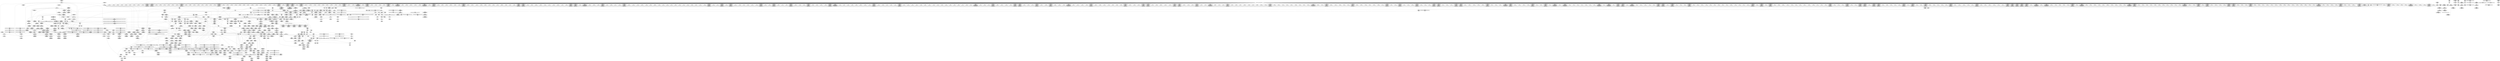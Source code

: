 digraph {
	CE0x450d240 [shape=record,shape=Mrecord,label="{CE0x450d240|selinux_inode_getxattr:_tmp4|security/selinux/hooks.c,3041}"]
	CE0x456cbc0 [shape=record,shape=Mrecord,label="{CE0x456cbc0|12:_i32,_56:_i8*,_:_CRE_304,305_}"]
	CE0x45443b0 [shape=record,shape=Mrecord,label="{CE0x45443b0|__validate_creds:_bb|*SummSink*}"]
	CE0x455ca30 [shape=record,shape=Mrecord,label="{CE0x455ca30|104:_%struct.inode*,_:_CRE_89,90_}"]
	CE0x45660e0 [shape=record,shape=Mrecord,label="{CE0x45660e0|12:_i32,_56:_i8*,_:_CRE_185,186_}"]
	CE0x451cd40 [shape=record,shape=Mrecord,label="{CE0x451cd40|12:_i32,_56:_i8*,_:_CRE_12,16_|*MultipleSource*|Function::inode_has_perm&Arg::inode::|*LoadInst*|security/selinux/hooks.c,1627|security/selinux/hooks.c,1611}"]
	CE0x44f6d50 [shape=record,shape=Mrecord,label="{CE0x44f6d50|selinux_inode_getxattr:_call3|security/selinux/hooks.c,3041|*SummSource*}"]
	CE0x454e4c0 [shape=record,shape=Mrecord,label="{CE0x454e4c0|12:_i32,_56:_i8*,_:_CRE_147,148_}"]
	CE0x455baf0 [shape=record,shape=Mrecord,label="{CE0x455baf0|104:_%struct.inode*,_:_CRE_16,24_|*MultipleSource*|Function::selinux_inode_getxattr&Arg::dentry::|Function::dentry_has_perm&Arg::dentry::|security/selinux/hooks.c,1627}"]
	CE0x45520e0 [shape=record,shape=Mrecord,label="{CE0x45520e0|dentry_has_perm:_tmp}"]
	CE0x4565ff0 [shape=record,shape=Mrecord,label="{CE0x4565ff0|12:_i32,_56:_i8*,_:_CRE_184,185_}"]
	CE0x45900f0 [shape=record,shape=Mrecord,label="{CE0x45900f0|inode_has_perm:_and|security/selinux/hooks.c,1611|*SummSink*}"]
	CE0x458b230 [shape=record,shape=Mrecord,label="{CE0x458b230|_ret_i32_%retval.0,_!dbg_!27728|security/selinux/avc.c,775|*SummSource*}"]
	CE0x454bb00 [shape=record,shape=Mrecord,label="{CE0x454bb00|inode_has_perm:_if.end|*SummSource*}"]
	CE0x453abc0 [shape=record,shape=Mrecord,label="{CE0x453abc0|_ret_i32_%retval.0,_!dbg_!27739|security/selinux/hooks.c,1618}"]
	CE0x454ea60 [shape=record,shape=Mrecord,label="{CE0x454ea60|12:_i32,_56:_i8*,_:_CRE_153,154_}"]
	CE0x44e9650 [shape=record,shape=Mrecord,label="{CE0x44e9650|104:_%struct.inode*,_:_CRE_209,210_}"]
	CE0x451d7f0 [shape=record,shape=Mrecord,label="{CE0x451d7f0|_call_void_mcount()_#3}"]
	CE0x450da80 [shape=record,shape=Mrecord,label="{CE0x450da80|i64_4|*Constant*|*SummSink*}"]
	CE0x45b3d90 [shape=record,shape=Mrecord,label="{CE0x45b3d90|__validate_creds:_tmp9|include/linux/cred.h,175|*SummSource*}"]
	CE0x44fa340 [shape=record,shape=Mrecord,label="{CE0x44fa340|selinux_inode_getxattr:_tmp11|security/selinux/hooks.c,3041}"]
	CE0x455aec0 [shape=record,shape=Mrecord,label="{CE0x455aec0|__validate_creds:_tmp2|include/linux/cred.h,173}"]
	CE0x457d540 [shape=record,shape=Mrecord,label="{CE0x457d540|12:_i32,_56:_i8*,_:_CRE_886,887_}"]
	CE0x45b2ce0 [shape=record,shape=Mrecord,label="{CE0x45b2ce0|0:_i32,_4:_i32,_8:_i32,_12:_i32,_:_CMRE_8,12_|*MultipleSource*|security/selinux/hooks.c,196|security/selinux/hooks.c,197|*LoadInst*|security/selinux/hooks.c,196}"]
	CE0x457a670 [shape=record,shape=Mrecord,label="{CE0x457a670|12:_i32,_56:_i8*,_:_CRE_792,800_|*MultipleSource*|Function::inode_has_perm&Arg::inode::|*LoadInst*|security/selinux/hooks.c,1627|security/selinux/hooks.c,1611}"]
	CE0x45b23d0 [shape=record,shape=Mrecord,label="{CE0x45b23d0|cred_sid:_tmp5|security/selinux/hooks.c,196|*SummSink*}"]
	CE0x44ec910 [shape=record,shape=Mrecord,label="{CE0x44ec910|selinux_inode_getxattr:_dentry|Function::selinux_inode_getxattr&Arg::dentry::}"]
	CE0x453f1c0 [shape=record,shape=Mrecord,label="{CE0x453f1c0|avc_has_perm:_tsid|Function::avc_has_perm&Arg::tsid::|*SummSource*}"]
	CE0x44f6120 [shape=record,shape=Mrecord,label="{CE0x44f6120|get_current:_tmp1|*SummSource*}"]
	CE0x4593320 [shape=record,shape=Mrecord,label="{CE0x4593320|inode_has_perm:_tmp7|security/selinux/hooks.c,1611|*SummSink*}"]
	CE0x457f550 [shape=record,shape=Mrecord,label="{CE0x457f550|12:_i32,_56:_i8*,_:_CRE_913,914_}"]
	CE0x4588400 [shape=record,shape=Mrecord,label="{CE0x4588400|inode_has_perm:_tmp15|*LoadInst*|security/selinux/hooks.c,1615|*SummSink*}"]
	CE0x45401d0 [shape=record,shape=Mrecord,label="{CE0x45401d0|inode_has_perm:_call4|security/selinux/hooks.c,1617|*SummSource*}"]
	CE0x458ad60 [shape=record,shape=Mrecord,label="{CE0x458ad60|inode_has_perm:_retval.0}"]
	CE0x4565210 [shape=record,shape=Mrecord,label="{CE0x4565210|12:_i32,_56:_i8*,_:_CRE_174,175_}"]
	CE0x453cdc0 [shape=record,shape=Mrecord,label="{CE0x453cdc0|_call_void_mcount()_#3}"]
	CE0x4517a80 [shape=record,shape=Mrecord,label="{CE0x4517a80|104:_%struct.inode*,_:_CRE_169,170_}"]
	CE0x44eb550 [shape=record,shape=Mrecord,label="{CE0x44eb550|selinux_inode_getxattr:_call5|security/selinux/hooks.c,3043}"]
	CE0x456e450 [shape=record,shape=Mrecord,label="{CE0x456e450|12:_i32,_56:_i8*,_:_CRE_384,388_|*MultipleSource*|Function::inode_has_perm&Arg::inode::|*LoadInst*|security/selinux/hooks.c,1627|security/selinux/hooks.c,1611}"]
	CE0x604e2b0 [shape=record,shape=Mrecord,label="{CE0x604e2b0|selinux_inode_getxattr:_do.body|*SummSink*}"]
	CE0x453f780 [shape=record,shape=Mrecord,label="{CE0x453f780|inode_has_perm:_tmp18|security/selinux/hooks.c,1617}"]
	CE0x4573e90 [shape=record,shape=Mrecord,label="{CE0x4573e90|12:_i32,_56:_i8*,_:_CRE_571,572_}"]
	CE0x44f6490 [shape=record,shape=Mrecord,label="{CE0x44f6490|selinux_inode_getxattr:_do.end}"]
	CE0x44f6c70 [shape=record,shape=Mrecord,label="{CE0x44f6c70|i64*_getelementptr_inbounds_(_11_x_i64_,_11_x_i64_*___llvm_gcov_ctr239,_i64_0,_i64_10)|*Constant*|*SummSink*}"]
	CE0x4540340 [shape=record,shape=Mrecord,label="{CE0x4540340|inode_has_perm:_call4|security/selinux/hooks.c,1617|*SummSink*}"]
	CE0x45712a0 [shape=record,shape=Mrecord,label="{CE0x45712a0|12:_i32,_56:_i8*,_:_CRE_500,504_|*MultipleSource*|Function::inode_has_perm&Arg::inode::|*LoadInst*|security/selinux/hooks.c,1627|security/selinux/hooks.c,1611}"]
	CE0x4516e50 [shape=record,shape=Mrecord,label="{CE0x4516e50|104:_%struct.inode*,_:_CRE_156,157_}"]
	CE0x453ce30 [shape=record,shape=Mrecord,label="{CE0x453ce30|_call_void_mcount()_#3|*SummSource*}"]
	CE0x4592e80 [shape=record,shape=Mrecord,label="{CE0x4592e80|i64_4|*Constant*}"]
	CE0x4580000 [shape=record,shape=Mrecord,label="{CE0x4580000|12:_i32,_56:_i8*,_:_CRE_922,923_}"]
	CE0x4544830 [shape=record,shape=Mrecord,label="{CE0x4544830|28:_i32,_32:_i16,_:_CRE_28,32_|*MultipleSource*|*LoadInst*|security/selinux/hooks.c,1615|security/selinux/hooks.c,1615|security/selinux/hooks.c,1617}"]
	CE0x44ecc60 [shape=record,shape=Mrecord,label="{CE0x44ecc60|selinux_inode_getxattr:_dentry|Function::selinux_inode_getxattr&Arg::dentry::|*SummSink*}"]
	CE0x44ebc10 [shape=record,shape=Mrecord,label="{CE0x44ebc10|GLOBAL:_dentry_has_perm|*Constant*}"]
	CE0x456fb80 [shape=record,shape=Mrecord,label="{CE0x456fb80|12:_i32,_56:_i8*,_:_CRE_472,473_}"]
	CE0x45063e0 [shape=record,shape=Mrecord,label="{CE0x45063e0|0:_i8,_:_GCMR_selinux_inode_getxattr.__warned_internal_global_i8_0,_section_.data.unlikely_,_align_1:_elem_0:default:}"]
	CE0x44f5b90 [shape=record,shape=Mrecord,label="{CE0x44f5b90|selinux_inode_getxattr:_if.end|*SummSource*}"]
	CE0x4558000 [shape=record,shape=Mrecord,label="{CE0x4558000|i64_2|*Constant*}"]
	CE0x4511640 [shape=record,shape=Mrecord,label="{CE0x4511640|selinux_inode_getxattr:_tmp19|security/selinux/hooks.c,3041}"]
	CE0x45879e0 [shape=record,shape=Mrecord,label="{CE0x45879e0|i32_10|*Constant*|*SummSource*}"]
	CE0x458a7e0 [shape=record,shape=Mrecord,label="{CE0x458a7e0|inode_has_perm:_tmp17|security/selinux/hooks.c,1617}"]
	CE0x45670d0 [shape=record,shape=Mrecord,label="{CE0x45670d0|12:_i32,_56:_i8*,_:_CRE_202,203_}"]
	CE0x4506c90 [shape=record,shape=Mrecord,label="{CE0x4506c90|i64*_getelementptr_inbounds_(_5_x_i64_,_5_x_i64_*___llvm_gcov_ctr155,_i64_0,_i64_3)|*Constant*|*SummSource*}"]
	CE0x455c4c0 [shape=record,shape=Mrecord,label="{CE0x455c4c0|104:_%struct.inode*,_:_CRE_64,72_|*MultipleSource*|Function::selinux_inode_getxattr&Arg::dentry::|Function::dentry_has_perm&Arg::dentry::|security/selinux/hooks.c,1627}"]
	CE0x44f7f10 [shape=record,shape=Mrecord,label="{CE0x44f7f10|i64_0|*Constant*}"]
	CE0x4504b50 [shape=record,shape=Mrecord,label="{CE0x4504b50|selinux_inode_getxattr:_tmp7|security/selinux/hooks.c,3041}"]
	CE0x4517990 [shape=record,shape=Mrecord,label="{CE0x4517990|104:_%struct.inode*,_:_CRE_168,169_}"]
	CE0x453edd0 [shape=record,shape=Mrecord,label="{CE0x453edd0|avc_has_perm:_ssid|Function::avc_has_perm&Arg::ssid::}"]
	CE0x44e91a0 [shape=record,shape=Mrecord,label="{CE0x44e91a0|104:_%struct.inode*,_:_CRE_204,205_}"]
	CE0x4509110 [shape=record,shape=Mrecord,label="{CE0x4509110|dentry_has_perm:_d_inode|security/selinux/hooks.c,1627|*SummSource*}"]
	CE0x457b900 [shape=record,shape=Mrecord,label="{CE0x457b900|12:_i32,_56:_i8*,_:_CRE_864,865_}"]
	CE0x458cce0 [shape=record,shape=Mrecord,label="{CE0x458cce0|__validate_creds:_if.then}"]
	CE0x4579df0 [shape=record,shape=Mrecord,label="{CE0x4579df0|12:_i32,_56:_i8*,_:_CRE_752,756_|*MultipleSource*|Function::inode_has_perm&Arg::inode::|*LoadInst*|security/selinux/hooks.c,1627|security/selinux/hooks.c,1611}"]
	CE0x4514f60 [shape=record,shape=Mrecord,label="{CE0x4514f60|get_current:_entry|*SummSink*}"]
	CE0x4574350 [shape=record,shape=Mrecord,label="{CE0x4574350|12:_i32,_56:_i8*,_:_CRE_575,576_}"]
	CE0x44e8660 [shape=record,shape=Mrecord,label="{CE0x44e8660|104:_%struct.inode*,_:_CRE_192,193_}"]
	CE0x4511090 [shape=record,shape=Mrecord,label="{CE0x4511090|selinux_inode_getxattr:_tmp18|security/selinux/hooks.c,3041}"]
	CE0x44edb90 [shape=record,shape=Mrecord,label="{CE0x44edb90|_ret_i32_%call,_!dbg_!27723|security/selinux/hooks.c,1632}"]
	CE0x44f6880 [shape=record,shape=Mrecord,label="{CE0x44f6880|selinux_inode_getxattr:_bb|*SummSink*}"]
	CE0x4502f70 [shape=record,shape=Mrecord,label="{CE0x4502f70|GLOBAL:_current_task|Global_var:current_task|*SummSink*}"]
	CE0x457f7b0 [shape=record,shape=Mrecord,label="{CE0x457f7b0|12:_i32,_56:_i8*,_:_CRE_915,916_}"]
	CE0x456a820 [shape=record,shape=Mrecord,label="{CE0x456a820|12:_i32,_56:_i8*,_:_CRE_274,275_}"]
	CE0x455d230 [shape=record,shape=Mrecord,label="{CE0x455d230|inode_has_perm:_i_flags|security/selinux/hooks.c,1611}"]
	CE0x457f2f0 [shape=record,shape=Mrecord,label="{CE0x457f2f0|12:_i32,_56:_i8*,_:_CRE_911,912_}"]
	CE0x45050f0 [shape=record,shape=Mrecord,label="{CE0x45050f0|i64*_getelementptr_inbounds_(_11_x_i64_,_11_x_i64_*___llvm_gcov_ctr239,_i64_0,_i64_0)|*Constant*|*SummSource*}"]
	CE0x4548070 [shape=record,shape=Mrecord,label="{CE0x4548070|i64*_getelementptr_inbounds_(_2_x_i64_,_2_x_i64_*___llvm_gcov_ctr131,_i64_0,_i64_1)|*Constant*|*SummSink*}"]
	CE0x4543680 [shape=record,shape=Mrecord,label="{CE0x4543680|_call_void___invalid_creds(%struct.cred*_%cred,_i8*_%file,_i32_%line)_#10,_!dbg_!27721|include/linux/cred.h,174|*SummSource*}"]
	CE0x4509950 [shape=record,shape=Mrecord,label="{CE0x4509950|_call_void_lockdep_rcu_suspicious(i8*_getelementptr_inbounds_(_25_x_i8_,_25_x_i8_*_.str3,_i32_0,_i32_0),_i32_3041,_i8*_getelementptr_inbounds_(_45_x_i8_,_45_x_i8_*_.str12,_i32_0,_i32_0))_#10,_!dbg_!27729|security/selinux/hooks.c,3041|*SummSource*}"]
	CE0x44ed980 [shape=record,shape=Mrecord,label="{CE0x44ed980|dentry_has_perm:_av|Function::dentry_has_perm&Arg::av::|*SummSink*}"]
	CE0x457e4b0 [shape=record,shape=Mrecord,label="{CE0x457e4b0|12:_i32,_56:_i8*,_:_CRE_899,900_}"]
	CE0x4519df0 [shape=record,shape=Mrecord,label="{CE0x4519df0|inode_has_perm:_tmp3}"]
	CE0x4563e50 [shape=record,shape=Mrecord,label="{CE0x4563e50|GLOBAL:_cred_sid|*Constant*|*SummSource*}"]
	CE0x44e62a0 [shape=record,shape=Mrecord,label="{CE0x44e62a0|selinux_inode_getxattr:_entry|*SummSource*}"]
	CE0x454ee20 [shape=record,shape=Mrecord,label="{CE0x454ee20|12:_i32,_56:_i8*,_:_CRE_157,158_}"]
	CE0x4570cb0 [shape=record,shape=Mrecord,label="{CE0x4570cb0|12:_i32,_56:_i8*,_:_CRE_485,486_}"]
	CE0x453ae40 [shape=record,shape=Mrecord,label="{CE0x453ae40|_ret_i32_%retval.0,_!dbg_!27739|security/selinux/hooks.c,1618|*SummSink*}"]
	CE0x4506980 [shape=record,shape=Mrecord,label="{CE0x4506980|__validate_creds:_tmp5|include/linux/cred.h,173|*SummSink*}"]
	CE0x45b2c50 [shape=record,shape=Mrecord,label="{CE0x45b2c50|0:_i32,_4:_i32,_8:_i32,_12:_i32,_:_CMRE_4,8_|*MultipleSource*|security/selinux/hooks.c,196|security/selinux/hooks.c,197|*LoadInst*|security/selinux/hooks.c,196}"]
	CE0x4536480 [shape=record,shape=Mrecord,label="{CE0x4536480|104:_%struct.inode*,_:_CRE_216,217_}"]
	CE0x4509040 [shape=record,shape=Mrecord,label="{CE0x4509040|dentry_has_perm:_d_inode|security/selinux/hooks.c,1627}"]
	CE0x453ef30 [shape=record,shape=Mrecord,label="{CE0x453ef30|avc_has_perm:_ssid|Function::avc_has_perm&Arg::ssid::|*SummSink*}"]
	CE0x4553870 [shape=record,shape=Mrecord,label="{CE0x4553870|_call_void___validate_creds(%struct.cred*_%cred,_i8*_getelementptr_inbounds_(_25_x_i8_,_25_x_i8_*_.str3,_i32_0,_i32_0),_i32_1609)_#10,_!dbg_!27719|security/selinux/hooks.c,1609|*SummSource*}"]
	CE0x45740f0 [shape=record,shape=Mrecord,label="{CE0x45740f0|12:_i32,_56:_i8*,_:_CRE_573,574_}"]
	CE0x451abd0 [shape=record,shape=Mrecord,label="{CE0x451abd0|i64_1|*Constant*}"]
	CE0x4572170 [shape=record,shape=Mrecord,label="{CE0x4572170|12:_i32,_56:_i8*,_:_CRE_540,544_|*MultipleSource*|Function::inode_has_perm&Arg::inode::|*LoadInst*|security/selinux/hooks.c,1627|security/selinux/hooks.c,1611}"]
	CE0x458abe0 [shape=record,shape=Mrecord,label="{CE0x458abe0|inode_has_perm:_tmp17|security/selinux/hooks.c,1617|*SummSink*}"]
	CE0x45aa320 [shape=record,shape=Mrecord,label="{CE0x45aa320|inode_has_perm:_tmp16|security/selinux/hooks.c,1615}"]
	CE0x45949a0 [shape=record,shape=Mrecord,label="{CE0x45949a0|inode_has_perm:_tmp9|security/selinux/hooks.c,1611|*SummSource*}"]
	CE0x45679f0 [shape=record,shape=Mrecord,label="{CE0x45679f0|12:_i32,_56:_i8*,_:_CRE_224,232_|*MultipleSource*|Function::inode_has_perm&Arg::inode::|*LoadInst*|security/selinux/hooks.c,1627|security/selinux/hooks.c,1611}"]
	CE0x4500ea0 [shape=record,shape=Mrecord,label="{CE0x4500ea0|GLOBAL:_lockdep_rcu_suspicious|*Constant*}"]
	CE0x4554290 [shape=record,shape=Mrecord,label="{CE0x4554290|__validate_creds:_tmp1}"]
	CE0x4568e00 [shape=record,shape=Mrecord,label="{CE0x4568e00|12:_i32,_56:_i8*,_:_CRE_252,253_}"]
	CE0x458ed80 [shape=record,shape=Mrecord,label="{CE0x458ed80|avc_has_perm:_requested|Function::avc_has_perm&Arg::requested::|*SummSource*}"]
	CE0x456beb0 [shape=record,shape=Mrecord,label="{CE0x456beb0|12:_i32,_56:_i8*,_:_CRE_293,294_}"]
	CE0x44f8160 [shape=record,shape=Mrecord,label="{CE0x44f8160|GLOBAL:___llvm_gcov_ctr239|Global_var:__llvm_gcov_ctr239}"]
	CE0x454e970 [shape=record,shape=Mrecord,label="{CE0x454e970|12:_i32,_56:_i8*,_:_CRE_152,153_}"]
	CE0x44f5740 [shape=record,shape=Mrecord,label="{CE0x44f5740|selinux_inode_getxattr:_tobool|security/selinux/hooks.c,3041}"]
	CE0x457da00 [shape=record,shape=Mrecord,label="{CE0x457da00|12:_i32,_56:_i8*,_:_CRE_890,891_}"]
	CE0x45642b0 [shape=record,shape=Mrecord,label="{CE0x45642b0|cred_sid:_entry|*SummSink*}"]
	CE0x4556390 [shape=record,shape=Mrecord,label="{CE0x4556390|inode_has_perm:_tmp|*SummSink*}"]
	CE0x45aac40 [shape=record,shape=Mrecord,label="{CE0x45aac40|i32_3|*Constant*|*SummSink*}"]
	CE0x45016c0 [shape=record,shape=Mrecord,label="{CE0x45016c0|i32_3041|*Constant*}"]
	CE0x456c4a0 [shape=record,shape=Mrecord,label="{CE0x456c4a0|12:_i32,_56:_i8*,_:_CRE_298,299_}"]
	CE0x44e8cf0 [shape=record,shape=Mrecord,label="{CE0x44e8cf0|104:_%struct.inode*,_:_CRE_199,200_}"]
	CE0x454d1c0 [shape=record,shape=Mrecord,label="{CE0x454d1c0|get_current:_tmp3|*SummSource*}"]
	CE0x44f1290 [shape=record,shape=Mrecord,label="{CE0x44f1290|i64*_getelementptr_inbounds_(_2_x_i64_,_2_x_i64_*___llvm_gcov_ctr98,_i64_0,_i64_1)|*Constant*|*SummSink*}"]
	CE0x44f2b10 [shape=record,shape=Mrecord,label="{CE0x44f2b10|selinux_inode_getxattr:_tmp10|security/selinux/hooks.c,3041}"]
	CE0x4590ee0 [shape=record,shape=Mrecord,label="{CE0x4590ee0|inode_has_perm:_lnot1|security/selinux/hooks.c,1611}"]
	CE0x4549130 [shape=record,shape=Mrecord,label="{CE0x4549130|cred_sid:_tmp3|*SummSink*}"]
	CE0x44ec670 [shape=record,shape=Mrecord,label="{CE0x44ec670|dentry_has_perm:_cred|Function::dentry_has_perm&Arg::cred::|*SummSink*}"]
	CE0x44f2050 [shape=record,shape=Mrecord,label="{CE0x44f2050|selinux_inode_getxattr:_tobool|security/selinux/hooks.c,3041|*SummSink*}"]
	CE0x4552590 [shape=record,shape=Mrecord,label="{CE0x4552590|inode_has_perm:_tmp5|security/selinux/hooks.c,1609|*SummSink*}"]
	CE0x454c5b0 [shape=record,shape=Mrecord,label="{CE0x454c5b0|inode_has_perm:_tmp1|*SummSink*}"]
	CE0x456e200 [shape=record,shape=Mrecord,label="{CE0x456e200|12:_i32,_56:_i8*,_:_CRE_376,384_|*MultipleSource*|Function::inode_has_perm&Arg::inode::|*LoadInst*|security/selinux/hooks.c,1627|security/selinux/hooks.c,1611}"]
	CE0x456b1a0 [shape=record,shape=Mrecord,label="{CE0x456b1a0|12:_i32,_56:_i8*,_:_CRE_282,283_}"]
	CE0x45b25e0 [shape=record,shape=Mrecord,label="{CE0x45b25e0|cred_sid:_sid|security/selinux/hooks.c,197|*SummSink*}"]
	CE0x456a360 [shape=record,shape=Mrecord,label="{CE0x456a360|12:_i32,_56:_i8*,_:_CRE_270,271_}"]
	CE0x3d00110 [shape=record,shape=Mrecord,label="{CE0x3d00110|selinux_inode_getxattr:_tmp3}"]
	CE0x4563d20 [shape=record,shape=Mrecord,label="{CE0x4563d20|GLOBAL:_cred_sid|*Constant*}"]
	CE0x4580390 [shape=record,shape=Mrecord,label="{CE0x4580390|12:_i32,_56:_i8*,_:_CRE_925,926_}"]
	CE0x458e1a0 [shape=record,shape=Mrecord,label="{CE0x458e1a0|__validate_creds:_tmp|*SummSource*}"]
	CE0x45916e0 [shape=record,shape=Mrecord,label="{CE0x45916e0|inode_has_perm:_lnot.ext|security/selinux/hooks.c,1611|*SummSource*}"]
	CE0x4514ca0 [shape=record,shape=Mrecord,label="{CE0x4514ca0|get_current:_entry}"]
	CE0x455d120 [shape=record,shape=Mrecord,label="{CE0x455d120|i32_4|*Constant*|*SummSink*}"]
	CE0x454c320 [shape=record,shape=Mrecord,label="{CE0x454c320|inode_has_perm:_tmp1|*SummSource*}"]
	CE0x4575fd0 [shape=record,shape=Mrecord,label="{CE0x4575fd0|12:_i32,_56:_i8*,_:_CRE_599,600_}"]
	CE0x4515810 [shape=record,shape=Mrecord,label="{CE0x4515810|i32_78|*Constant*|*SummSource*}"]
	CE0x4564c70 [shape=record,shape=Mrecord,label="{CE0x4564c70|12:_i32,_56:_i8*,_:_CRE_168,169_}"]
	CE0x456b790 [shape=record,shape=Mrecord,label="{CE0x456b790|12:_i32,_56:_i8*,_:_CRE_287,288_}"]
	CE0x453f940 [shape=record,shape=Mrecord,label="{CE0x453f940|inode_has_perm:_sclass|security/selinux/hooks.c,1617|*SummSource*}"]
	CE0x45399d0 [shape=record,shape=Mrecord,label="{CE0x45399d0|inode_has_perm:_cred|Function::inode_has_perm&Arg::cred::|*SummSink*}"]
	CE0x45125e0 [shape=record,shape=Mrecord,label="{CE0x45125e0|cred_sid:_tmp4|*LoadInst*|security/selinux/hooks.c,196|*SummSink*}"]
	CE0x45671c0 [shape=record,shape=Mrecord,label="{CE0x45671c0|12:_i32,_56:_i8*,_:_CRE_203,204_}"]
	CE0x45758b0 [shape=record,shape=Mrecord,label="{CE0x45758b0|12:_i32,_56:_i8*,_:_CRE_593,594_}"]
	CE0x4505c20 [shape=record,shape=Mrecord,label="{CE0x4505c20|selinux_inode_getxattr:_tmp15|security/selinux/hooks.c,3041|*SummSink*}"]
	CE0x44f5580 [shape=record,shape=Mrecord,label="{CE0x44f5580|i32_0|*Constant*|*SummSink*}"]
	CE0x45636d0 [shape=record,shape=Mrecord,label="{CE0x45636d0|inode_has_perm:_call|security/selinux/hooks.c,1614}"]
	CE0x457aec0 [shape=record,shape=Mrecord,label="{CE0x457aec0|12:_i32,_56:_i8*,_:_CRE_824,832_|*MultipleSource*|Function::inode_has_perm&Arg::inode::|*LoadInst*|security/selinux/hooks.c,1627|security/selinux/hooks.c,1611}"]
	CE0x4566d10 [shape=record,shape=Mrecord,label="{CE0x4566d10|12:_i32,_56:_i8*,_:_CRE_198,199_}"]
	CE0x456b070 [shape=record,shape=Mrecord,label="{CE0x456b070|12:_i32,_56:_i8*,_:_CRE_281,282_}"]
	CE0x4556500 [shape=record,shape=Mrecord,label="{CE0x4556500|inode_has_perm:_tmp1}"]
	CE0x4577530 [shape=record,shape=Mrecord,label="{CE0x4577530|12:_i32,_56:_i8*,_:_CRE_617,618_}"]
	CE0x44f0970 [shape=record,shape=Mrecord,label="{CE0x44f0970|get_current:_bb|*SummSource*}"]
	CE0x4573770 [shape=record,shape=Mrecord,label="{CE0x4573770|12:_i32,_56:_i8*,_:_CRE_565,566_}"]
	CE0x4538960 [shape=record,shape=Mrecord,label="{CE0x4538960|104:_%struct.inode*,_:_CRE_104,112_|*MultipleSource*|Function::selinux_inode_getxattr&Arg::dentry::|Function::dentry_has_perm&Arg::dentry::|security/selinux/hooks.c,1627}"]
	CE0x453d220 [shape=record,shape=Mrecord,label="{CE0x453d220|_call_void_mcount()_#3|*SummSource*}"]
	CE0x4510020 [shape=record,shape=Mrecord,label="{CE0x4510020|i64_3|*Constant*}"]
	CE0x456d080 [shape=record,shape=Mrecord,label="{CE0x456d080|12:_i32,_56:_i8*,_:_CRE_308,309_}"]
	CE0x4592910 [shape=record,shape=Mrecord,label="{CE0x4592910|inode_has_perm:_tobool2|security/selinux/hooks.c,1611}"]
	CE0x45099c0 [shape=record,shape=Mrecord,label="{CE0x45099c0|_call_void_lockdep_rcu_suspicious(i8*_getelementptr_inbounds_(_25_x_i8_,_25_x_i8_*_.str3,_i32_0,_i32_0),_i32_3041,_i8*_getelementptr_inbounds_(_45_x_i8_,_45_x_i8_*_.str12,_i32_0,_i32_0))_#10,_!dbg_!27729|security/selinux/hooks.c,3041|*SummSink*}"]
	CE0x4564a90 [shape=record,shape=Mrecord,label="{CE0x4564a90|12:_i32,_56:_i8*,_:_CRE_166,167_}"]
	CE0x451e410 [shape=record,shape=Mrecord,label="{CE0x451e410|dentry_has_perm:_tmp1}"]
	CE0x4548cd0 [shape=record,shape=Mrecord,label="{CE0x4548cd0|i32_4|*Constant*|*SummSource*}"]
	CE0x458c130 [shape=record,shape=Mrecord,label="{CE0x458c130|inode_has_perm:_tmp19|security/selinux/hooks.c,1618}"]
	CE0x4565120 [shape=record,shape=Mrecord,label="{CE0x4565120|12:_i32,_56:_i8*,_:_CRE_173,174_}"]
	CE0x44eec60 [shape=record,shape=Mrecord,label="{CE0x44eec60|104:_%struct.inode*,_:_CRE_318,319_}"]
	CE0x4565c30 [shape=record,shape=Mrecord,label="{CE0x4565c30|12:_i32,_56:_i8*,_:_CRE_180,181_}"]
	CE0x44fb6f0 [shape=record,shape=Mrecord,label="{CE0x44fb6f0|get_current:_tmp2}"]
	CE0x4510740 [shape=record,shape=Mrecord,label="{CE0x4510740|i64*_getelementptr_inbounds_(_11_x_i64_,_11_x_i64_*___llvm_gcov_ctr239,_i64_0,_i64_9)|*Constant*|*SummSink*}"]
	CE0x4504fb0 [shape=record,shape=Mrecord,label="{CE0x4504fb0|i64*_getelementptr_inbounds_(_11_x_i64_,_11_x_i64_*___llvm_gcov_ctr239,_i64_0,_i64_0)|*Constant*}"]
	CE0x454fc60 [shape=record,shape=Mrecord,label="{CE0x454fc60|i64*_getelementptr_inbounds_(_2_x_i64_,_2_x_i64_*___llvm_gcov_ctr153,_i64_0,_i64_0)|*Constant*|*SummSource*}"]
	CE0x4518020 [shape=record,shape=Mrecord,label="{CE0x4518020|104:_%struct.inode*,_:_CRE_175,176_}"]
	CE0x458add0 [shape=record,shape=Mrecord,label="{CE0x458add0|avc_has_perm:_auditdata|Function::avc_has_perm&Arg::auditdata::}"]
	CE0x4574940 [shape=record,shape=Mrecord,label="{CE0x4574940|12:_i32,_56:_i8*,_:_CRE_580,581_}"]
	CE0x45168b0 [shape=record,shape=Mrecord,label="{CE0x45168b0|104:_%struct.inode*,_:_CRE_150,151_}"]
	CE0x4587450 [shape=record,shape=Mrecord,label="{CE0x4587450|_ret_i32_%tmp6,_!dbg_!27716|security/selinux/hooks.c,197|*SummSource*}"]
	CE0x4594ff0 [shape=record,shape=Mrecord,label="{CE0x4594ff0|inode_has_perm:_tmp10|security/selinux/hooks.c,1611|*SummSink*}"]
	CE0x4516f40 [shape=record,shape=Mrecord,label="{CE0x4516f40|104:_%struct.inode*,_:_CRE_157,158_}"]
	CE0x451d080 [shape=record,shape=Mrecord,label="{CE0x451d080|12:_i32,_56:_i8*,_:_CRE_32,40_|*MultipleSource*|Function::inode_has_perm&Arg::inode::|*LoadInst*|security/selinux/hooks.c,1627|security/selinux/hooks.c,1611}"]
	CE0x4568f30 [shape=record,shape=Mrecord,label="{CE0x4568f30|12:_i32,_56:_i8*,_:_CRE_253,254_}"]
	CE0x45799b0 [shape=record,shape=Mrecord,label="{CE0x45799b0|12:_i32,_56:_i8*,_:_CRE_736,740_|*MultipleSource*|Function::inode_has_perm&Arg::inode::|*LoadInst*|security/selinux/hooks.c,1627|security/selinux/hooks.c,1611}"]
	CE0x45536e0 [shape=record,shape=Mrecord,label="{CE0x45536e0|_call_void___validate_creds(%struct.cred*_%cred,_i8*_getelementptr_inbounds_(_25_x_i8_,_25_x_i8_*_.str3,_i32_0,_i32_0),_i32_1609)_#10,_!dbg_!27719|security/selinux/hooks.c,1609}"]
	CE0x4593be0 [shape=record,shape=Mrecord,label="{CE0x4593be0|inode_has_perm:_tmp8|security/selinux/hooks.c,1611|*SummSource*}"]
	CE0x456eab0 [shape=record,shape=Mrecord,label="{CE0x456eab0|12:_i32,_56:_i8*,_:_CRE_408,416_|*MultipleSource*|Function::inode_has_perm&Arg::inode::|*LoadInst*|security/selinux/hooks.c,1627|security/selinux/hooks.c,1611}"]
	CE0x457ef60 [shape=record,shape=Mrecord,label="{CE0x457ef60|12:_i32,_56:_i8*,_:_CRE_908,909_}"]
	CE0x45152f0 [shape=record,shape=Mrecord,label="{CE0x45152f0|_ret_%struct.task_struct*_%tmp4,_!dbg_!27714|./arch/x86/include/asm/current.h,14|*SummSink*}"]
	CE0x451d230 [shape=record,shape=Mrecord,label="{CE0x451d230|12:_i32,_56:_i8*,_:_CRE_40,48_|*MultipleSource*|Function::inode_has_perm&Arg::inode::|*LoadInst*|security/selinux/hooks.c,1627|security/selinux/hooks.c,1611}"]
	CE0x4517e40 [shape=record,shape=Mrecord,label="{CE0x4517e40|104:_%struct.inode*,_:_CRE_173,174_}"]
	CE0x45b3aa0 [shape=record,shape=Mrecord,label="{CE0x45b3aa0|cred_sid:_bb}"]
	CE0x44e7ee0 [shape=record,shape=Mrecord,label="{CE0x44e7ee0|104:_%struct.inode*,_:_CRE_184,185_}"]
	CE0x44f62a0 [shape=record,shape=Mrecord,label="{CE0x44f62a0|selinux_inode_getxattr:_do.end|*SummSink*}"]
	CE0x4563970 [shape=record,shape=Mrecord,label="{CE0x4563970|inode_has_perm:_call|security/selinux/hooks.c,1614|*SummSink*}"]
	CE0x4572830 [shape=record,shape=Mrecord,label="{CE0x4572830|12:_i32,_56:_i8*,_:_CRE_553,554_}"]
	CE0x4505bb0 [shape=record,shape=Mrecord,label="{CE0x4505bb0|selinux_inode_getxattr:_tmp15|security/selinux/hooks.c,3041|*SummSource*}"]
	CE0x458eb30 [shape=record,shape=Mrecord,label="{CE0x458eb30|_ret_i32_%retval.0,_!dbg_!27728|security/selinux/avc.c,775}"]
	CE0x4580850 [shape=record,shape=Mrecord,label="{CE0x4580850|12:_i32,_56:_i8*,_:_CRE_929,930_}"]
	CE0x457d8d0 [shape=record,shape=Mrecord,label="{CE0x457d8d0|12:_i32,_56:_i8*,_:_CRE_889,890_}"]
	CE0x458e4b0 [shape=record,shape=Mrecord,label="{CE0x458e4b0|avc_has_perm:_tsid|Function::avc_has_perm&Arg::tsid::|*SummSink*}"]
	CE0x455adb0 [shape=record,shape=Mrecord,label="{CE0x455adb0|GLOBAL:___llvm_gcov_ctr155|Global_var:__llvm_gcov_ctr155}"]
	CE0x45698b0 [shape=record,shape=Mrecord,label="{CE0x45698b0|12:_i32,_56:_i8*,_:_CRE_261,262_}"]
	CE0x44e8a20 [shape=record,shape=Mrecord,label="{CE0x44e8a20|104:_%struct.inode*,_:_CRE_196,197_}"]
	CE0x4543870 [shape=record,shape=Mrecord,label="{CE0x4543870|_call_void___invalid_creds(%struct.cred*_%cred,_i8*_%file,_i32_%line)_#10,_!dbg_!27721|include/linux/cred.h,174}"]
	CE0x45673a0 [shape=record,shape=Mrecord,label="{CE0x45673a0|12:_i32,_56:_i8*,_:_CRE_205,206_}"]
	CE0x4591a70 [shape=record,shape=Mrecord,label="{CE0x4591a70|inode_has_perm:_conv|security/selinux/hooks.c,1611|*SummSink*}"]
	CE0x456ae10 [shape=record,shape=Mrecord,label="{CE0x456ae10|12:_i32,_56:_i8*,_:_CRE_279,280_}"]
	CE0x453df30 [shape=record,shape=Mrecord,label="{CE0x453df30|GLOBAL:_current_task|Global_var:current_task}"]
	CE0x458e130 [shape=record,shape=Mrecord,label="{CE0x458e130|COLLAPSED:_GCMRE___llvm_gcov_ctr155_internal_global_5_x_i64_zeroinitializer:_elem_0:default:}"]
	CE0x45826c0 [shape=record,shape=Mrecord,label="{CE0x45826c0|12:_i32,_56:_i8*,_:_CRE_992,1000_|*MultipleSource*|Function::inode_has_perm&Arg::inode::|*LoadInst*|security/selinux/hooks.c,1627|security/selinux/hooks.c,1611}"]
	CE0x45159e0 [shape=record,shape=Mrecord,label="{CE0x45159e0|dentry_has_perm:_entry|*SummSource*}"]
	CE0x4592270 [shape=record,shape=Mrecord,label="{CE0x4592270|i64_0|*Constant*}"]
	CE0x4517b70 [shape=record,shape=Mrecord,label="{CE0x4517b70|104:_%struct.inode*,_:_CRE_170,171_}"]
	CE0x456a100 [shape=record,shape=Mrecord,label="{CE0x456a100|12:_i32,_56:_i8*,_:_CRE_268,269_}"]
	CE0x453ee70 [shape=record,shape=Mrecord,label="{CE0x453ee70|avc_has_perm:_ssid|Function::avc_has_perm&Arg::ssid::|*SummSource*}"]
	CE0x45370b0 [shape=record,shape=Mrecord,label="{CE0x45370b0|104:_%struct.inode*,_:_CRE_256,264_|*MultipleSource*|Function::selinux_inode_getxattr&Arg::dentry::|Function::dentry_has_perm&Arg::dentry::|security/selinux/hooks.c,1627}"]
	CE0x450a210 [shape=record,shape=Mrecord,label="{CE0x450a210|selinux_inode_getxattr:_entry}"]
	CE0x45646d0 [shape=record,shape=Mrecord,label="{CE0x45646d0|12:_i32,_56:_i8*,_:_CRE_162,163_}"]
	CE0x456f740 [shape=record,shape=Mrecord,label="{CE0x456f740|12:_i32,_56:_i8*,_:_CRE_456,464_|*MultipleSource*|Function::inode_has_perm&Arg::inode::|*LoadInst*|security/selinux/hooks.c,1627|security/selinux/hooks.c,1611}"]
	CE0x4570a50 [shape=record,shape=Mrecord,label="{CE0x4570a50|12:_i32,_56:_i8*,_:_CRE_483,484_}"]
	CE0x450d010 [shape=record,shape=Mrecord,label="{CE0x450d010|selinux_inode_getxattr:_tmp8|security/selinux/hooks.c,3041|*SummSink*}"]
	CE0x45082e0 [shape=record,shape=Mrecord,label="{CE0x45082e0|i64*_getelementptr_inbounds_(_11_x_i64_,_11_x_i64_*___llvm_gcov_ctr239,_i64_0,_i64_9)|*Constant*|*SummSource*}"]
	CE0x4568430 [shape=record,shape=Mrecord,label="{CE0x4568430|12:_i32,_56:_i8*,_:_CRE_243,244_}"]
	CE0x4540840 [shape=record,shape=Mrecord,label="{CE0x4540840|i32_(i32,_i32,_i16,_i32,_%struct.common_audit_data*)*_bitcast_(i32_(i32,_i32,_i16,_i32,_%struct.common_audit_data.495*)*_avc_has_perm_to_i32_(i32,_i32,_i16,_i32,_%struct.common_audit_data*)*)|*Constant*|*SummSink*}"]
	CE0x458b410 [shape=record,shape=Mrecord,label="{CE0x458b410|_ret_i32_%retval.0,_!dbg_!27728|security/selinux/avc.c,775|*SummSink*}"]
	CE0x4592a90 [shape=record,shape=Mrecord,label="{CE0x4592a90|inode_has_perm:_tobool2|security/selinux/hooks.c,1611|*SummSource*}"]
	CE0x457dec0 [shape=record,shape=Mrecord,label="{CE0x457dec0|12:_i32,_56:_i8*,_:_CRE_894,895_}"]
	CE0x44f5d70 [shape=record,shape=Mrecord,label="{CE0x44f5d70|get_current:_tmp1}"]
	CE0x45b1e70 [shape=record,shape=Mrecord,label="{CE0x45b1e70|i64*_getelementptr_inbounds_(_2_x_i64_,_2_x_i64_*___llvm_gcov_ctr131,_i64_0,_i64_0)|*Constant*|*SummSink*}"]
	CE0x45664a0 [shape=record,shape=Mrecord,label="{CE0x45664a0|12:_i32,_56:_i8*,_:_CRE_189,190_}"]
	CE0x4571f80 [shape=record,shape=Mrecord,label="{CE0x4571f80|12:_i32,_56:_i8*,_:_CRE_536,540_|*MultipleSource*|Function::inode_has_perm&Arg::inode::|*LoadInst*|security/selinux/hooks.c,1627|security/selinux/hooks.c,1611}"]
	CE0x4506570 [shape=record,shape=Mrecord,label="{CE0x4506570|dentry_has_perm:_type|security/selinux/hooks.c,1630}"]
	CE0x44fbc10 [shape=record,shape=Mrecord,label="{CE0x44fbc10|selinux_inode_getxattr:_tmp13|security/selinux/hooks.c,3041|*SummSink*}"]
	CE0x456bfe0 [shape=record,shape=Mrecord,label="{CE0x456bfe0|12:_i32,_56:_i8*,_:_CRE_294,295_}"]
	CE0x45378e0 [shape=record,shape=Mrecord,label="{CE0x45378e0|104:_%struct.inode*,_:_CRE_296,304_|*MultipleSource*|Function::selinux_inode_getxattr&Arg::dentry::|Function::dentry_has_perm&Arg::dentry::|security/selinux/hooks.c,1627}"]
	CE0x4555ff0 [shape=record,shape=Mrecord,label="{CE0x4555ff0|__validate_creds:_call|include/linux/cred.h,173|*SummSink*}"]
	CE0x453ca70 [shape=record,shape=Mrecord,label="{CE0x453ca70|dentry_has_perm:_tmp3|*SummSource*}"]
	CE0x453ff30 [shape=record,shape=Mrecord,label="{CE0x453ff30|avc_has_perm:_entry|*SummSource*}"]
	CE0x455bc00 [shape=record,shape=Mrecord,label="{CE0x455bc00|dentry_has_perm:_type|security/selinux/hooks.c,1630|*SummSink*}"]
	CE0x44ed450 [shape=record,shape=Mrecord,label="{CE0x44ed450|i32_16|*Constant*|*SummSource*}"]
	CE0x454f0f0 [shape=record,shape=Mrecord,label="{CE0x454f0f0|12:_i32,_56:_i8*,_:_CRE_160,161_}"]
	CE0x457ebd0 [shape=record,shape=Mrecord,label="{CE0x457ebd0|12:_i32,_56:_i8*,_:_CRE_905,906_}"]
	CE0x45632f0 [shape=record,shape=Mrecord,label="{CE0x45632f0|inode_has_perm:_tmp14|security/selinux/hooks.c,1614|*SummSource*}"]
	CE0x4511b90 [shape=record,shape=Mrecord,label="{CE0x4511b90|i32_22|*Constant*|*SummSink*}"]
	CE0x44e8390 [shape=record,shape=Mrecord,label="{CE0x44e8390|104:_%struct.inode*,_:_CRE_189,190_}"]
	CE0x451be60 [shape=record,shape=Mrecord,label="{CE0x451be60|cred_sid:_tmp2|*SummSink*}"]
	CE0x44ea590 [shape=record,shape=Mrecord,label="{CE0x44ea590|i32_1609|*Constant*}"]
	CE0x45177b0 [shape=record,shape=Mrecord,label="{CE0x45177b0|104:_%struct.inode*,_:_CRE_166,167_}"]
	CE0x4590890 [shape=record,shape=Mrecord,label="{CE0x4590890|inode_has_perm:_lnot|security/selinux/hooks.c,1611}"]
	CE0x44f81d0 [shape=record,shape=Mrecord,label="{CE0x44f81d0|GLOBAL:___llvm_gcov_ctr239|Global_var:__llvm_gcov_ctr239|*SummSource*}"]
	CE0x4514e00 [shape=record,shape=Mrecord,label="{CE0x4514e00|get_current:_entry|*SummSource*}"]
	CE0x4588680 [shape=record,shape=Mrecord,label="{CE0x4588680|inode_has_perm:_sid3|security/selinux/hooks.c,1617|*SummSource*}"]
	CE0x453d5e0 [shape=record,shape=Mrecord,label="{CE0x453d5e0|i32_1|*Constant*|*SummSink*}"]
	CE0x456cf50 [shape=record,shape=Mrecord,label="{CE0x456cf50|12:_i32,_56:_i8*,_:_CRE_307,308_}"]
	CE0x44e6410 [shape=record,shape=Mrecord,label="{CE0x44e6410|selinux_inode_getxattr:_land.lhs.true2}"]
	CE0x44f7a50 [shape=record,shape=Mrecord,label="{CE0x44f7a50|_call_void_mcount()_#3|*SummSource*}"]
	CE0x4538a50 [shape=record,shape=Mrecord,label="{CE0x4538a50|104:_%struct.inode*,_:_CRE_112,144_|*MultipleSource*|Function::selinux_inode_getxattr&Arg::dentry::|Function::dentry_has_perm&Arg::dentry::|security/selinux/hooks.c,1627}"]
	CE0x45157a0 [shape=record,shape=Mrecord,label="{CE0x45157a0|i32_78|*Constant*|*SummSink*}"]
	CE0x453e990 [shape=record,shape=Mrecord,label="{CE0x453e990|i32_0|*Constant*}"]
	CE0x44f6ed0 [shape=record,shape=Mrecord,label="{CE0x44f6ed0|selinux_inode_getxattr:_tmp20|security/selinux/hooks.c,3041}"]
	CE0x451f020 [shape=record,shape=Mrecord,label="{CE0x451f020|selinux_inode_getxattr:_tmp|*SummSink*}"]
	CE0x4570de0 [shape=record,shape=Mrecord,label="{CE0x4570de0|12:_i32,_56:_i8*,_:_CRE_486,487_}"]
	CE0x4571170 [shape=record,shape=Mrecord,label="{CE0x4571170|12:_i32,_56:_i8*,_:_CRE_496,500_|*MultipleSource*|Function::inode_has_perm&Arg::inode::|*LoadInst*|security/selinux/hooks.c,1627|security/selinux/hooks.c,1611}"]
	CE0x456c110 [shape=record,shape=Mrecord,label="{CE0x456c110|12:_i32,_56:_i8*,_:_CRE_295,296_}"]
	CE0x4552710 [shape=record,shape=Mrecord,label="{CE0x4552710|inode_has_perm:_tmp5|security/selinux/hooks.c,1609}"]
	CE0x454f000 [shape=record,shape=Mrecord,label="{CE0x454f000|12:_i32,_56:_i8*,_:_CRE_159,160_}"]
	CE0x4548800 [shape=record,shape=Mrecord,label="{CE0x4548800|__validate_creds:_conv|include/linux/cred.h,173|*SummSource*}"]
	CE0x4539f50 [shape=record,shape=Mrecord,label="{CE0x4539f50|inode_has_perm:_inode|Function::inode_has_perm&Arg::inode::|*SummSink*}"]
	CE0x44e4e10 [shape=record,shape=Mrecord,label="{CE0x44e4e10|selinux_inode_getxattr:_tobool1|security/selinux/hooks.c,3041|*SummSink*}"]
	CE0x4580e40 [shape=record,shape=Mrecord,label="{CE0x4580e40|12:_i32,_56:_i8*,_:_CRE_934,935_}"]
	CE0x44e90b0 [shape=record,shape=Mrecord,label="{CE0x44e90b0|104:_%struct.inode*,_:_CRE_203,204_}"]
	CE0x4573d60 [shape=record,shape=Mrecord,label="{CE0x4573d60|12:_i32,_56:_i8*,_:_CRE_570,571_}"]
	CE0x4549790 [shape=record,shape=Mrecord,label="{CE0x4549790|inode_has_perm:_do.body}"]
	CE0x45962c0 [shape=record,shape=Mrecord,label="{CE0x45962c0|i32_512|*Constant*}"]
	CE0x4552db0 [shape=record,shape=Mrecord,label="{CE0x4552db0|inode_has_perm:_tmp2|*SummSource*}"]
	CE0x455ab30 [shape=record,shape=Mrecord,label="{CE0x455ab30|__validate_creds:_tobool|include/linux/cred.h,173|*SummSink*}"]
	CE0x4518c00 [shape=record,shape=Mrecord,label="{CE0x4518c00|selinux_inode_getxattr:_tmp5|security/selinux/hooks.c,3041}"]
	CE0x4546d20 [shape=record,shape=Mrecord,label="{CE0x4546d20|i32_1609|*Constant*|*SummSource*}"]
	CE0x454e880 [shape=record,shape=Mrecord,label="{CE0x454e880|12:_i32,_56:_i8*,_:_CRE_151,152_}"]
	CE0x453e030 [shape=record,shape=Mrecord,label="{CE0x453e030|%struct.task_struct*_(%struct.task_struct**)*_asm_movq_%gs:$_1:P_,$0_,_r,im,_dirflag_,_fpsr_,_flags_}"]
	CE0x4571040 [shape=record,shape=Mrecord,label="{CE0x4571040|12:_i32,_56:_i8*,_:_CRE_488,496_|*MultipleSource*|Function::inode_has_perm&Arg::inode::|*LoadInst*|security/selinux/hooks.c,1627|security/selinux/hooks.c,1611}"]
	CE0x4568a70 [shape=record,shape=Mrecord,label="{CE0x4568a70|12:_i32,_56:_i8*,_:_CRE_249,250_}"]
	CE0x44f6bc0 [shape=record,shape=Mrecord,label="{CE0x44f6bc0|i64*_getelementptr_inbounds_(_11_x_i64_,_11_x_i64_*___llvm_gcov_ctr239,_i64_0,_i64_10)|*Constant*|*SummSource*}"]
	CE0x4518110 [shape=record,shape=Mrecord,label="{CE0x4518110|104:_%struct.inode*,_:_CRE_176,177_}"]
	CE0x4512ac0 [shape=record,shape=Mrecord,label="{CE0x4512ac0|inode_has_perm:_tobool|security/selinux/hooks.c,1611|*SummSink*}"]
	CE0x4511300 [shape=record,shape=Mrecord,label="{CE0x4511300|selinux_inode_getxattr:_tmp18|security/selinux/hooks.c,3041|*SummSink*}"]
	CE0x45920d0 [shape=record,shape=Mrecord,label="{CE0x45920d0|GLOBAL:_llvm.expect.i64|*Constant*|*SummSource*}"]
	CE0x44e7c10 [shape=record,shape=Mrecord,label="{CE0x44e7c10|104:_%struct.inode*,_:_CRE_181,182_}"]
	CE0x457d080 [shape=record,shape=Mrecord,label="{CE0x457d080|12:_i32,_56:_i8*,_:_CRE_882,883_}"]
	CE0x456bb20 [shape=record,shape=Mrecord,label="{CE0x456bb20|12:_i32,_56:_i8*,_:_CRE_290,291_}"]
	CE0x4554610 [shape=record,shape=Mrecord,label="{CE0x4554610|_call_void___validate_creds(%struct.cred*_%cred,_i8*_getelementptr_inbounds_(_25_x_i8_,_25_x_i8_*_.str3,_i32_0,_i32_0),_i32_1609)_#10,_!dbg_!27719|security/selinux/hooks.c,1609|*SummSink*}"]
	CE0x4566770 [shape=record,shape=Mrecord,label="{CE0x4566770|12:_i32,_56:_i8*,_:_CRE_192,193_}"]
	CE0x458bd80 [shape=record,shape=Mrecord,label="{CE0x458bd80|i64*_getelementptr_inbounds_(_8_x_i64_,_8_x_i64_*___llvm_gcov_ctr154,_i64_0,_i64_7)|*Constant*|*SummSource*}"]
	CE0x456d410 [shape=record,shape=Mrecord,label="{CE0x456d410|12:_i32,_56:_i8*,_:_CRE_311,312_}"]
	CE0x454e150 [shape=record,shape=Mrecord,label="{CE0x454e150|12:_i32,_56:_i8*,_:_CRE_143,144_}"]
	CE0x45385a0 [shape=record,shape=Mrecord,label="{CE0x45385a0|104:_%struct.inode*,_:_CRE_93,94_}"]
	CE0x4503f70 [shape=record,shape=Mrecord,label="{CE0x4503f70|i64*_getelementptr_inbounds_(_11_x_i64_,_11_x_i64_*___llvm_gcov_ctr239,_i64_0,_i64_6)|*Constant*|*SummSink*}"]
	CE0x4539560 [shape=record,shape=Mrecord,label="{CE0x4539560|inode_has_perm:_cred|Function::inode_has_perm&Arg::cred::}"]
	CE0x4562a60 [shape=record,shape=Mrecord,label="{CE0x4562a60|i64*_getelementptr_inbounds_(_8_x_i64_,_8_x_i64_*___llvm_gcov_ctr154,_i64_0,_i64_6)|*Constant*|*SummSource*}"]
	CE0x45805f0 [shape=record,shape=Mrecord,label="{CE0x45805f0|12:_i32,_56:_i8*,_:_CRE_927,928_}"]
	CE0x451e7e0 [shape=record,shape=Mrecord,label="{CE0x451e7e0|__validate_creds:_lnot1|include/linux/cred.h,173|*SummSink*}"]
	CE0x457c370 [shape=record,shape=Mrecord,label="{CE0x457c370|12:_i32,_56:_i8*,_:_CRE_871,872_}"]
	CE0x45395d0 [shape=record,shape=Mrecord,label="{CE0x45395d0|inode_has_perm:_entry|*SummSink*}"]
	CE0x4566680 [shape=record,shape=Mrecord,label="{CE0x4566680|12:_i32,_56:_i8*,_:_CRE_191,192_}"]
	CE0x454b440 [shape=record,shape=Mrecord,label="{CE0x454b440|12:_i32,_56:_i8*,_:_CRE_8,12_|*MultipleSource*|Function::inode_has_perm&Arg::inode::|*LoadInst*|security/selinux/hooks.c,1627|security/selinux/hooks.c,1611}"]
	CE0x451ab60 [shape=record,shape=Mrecord,label="{CE0x451ab60|GLOBAL:_creds_are_invalid|*Constant*}"]
	CE0x4554110 [shape=record,shape=Mrecord,label="{CE0x4554110|inode_has_perm:_tmp2|*SummSink*}"]
	CE0x4571920 [shape=record,shape=Mrecord,label="{CE0x4571920|12:_i32,_56:_i8*,_:_CRE_512,520_|*MultipleSource*|Function::inode_has_perm&Arg::inode::|*LoadInst*|security/selinux/hooks.c,1627|security/selinux/hooks.c,1611}"]
	CE0x44fa630 [shape=record,shape=Mrecord,label="{CE0x44fa630|selinux_inode_getxattr:_tmp11|security/selinux/hooks.c,3041|*SummSink*}"]
	CE0x457e250 [shape=record,shape=Mrecord,label="{CE0x457e250|12:_i32,_56:_i8*,_:_CRE_897,898_}"]
	CE0x457cbc0 [shape=record,shape=Mrecord,label="{CE0x457cbc0|12:_i32,_56:_i8*,_:_CRE_878,879_}"]
	CE0x44f4040 [shape=record,shape=Mrecord,label="{CE0x44f4040|selinux_inode_getxattr:_land.lhs.true|*SummSource*}"]
	CE0x454bbc0 [shape=record,shape=Mrecord,label="{CE0x454bbc0|inode_has_perm:_if.end|*SummSink*}"]
	CE0x4554f30 [shape=record,shape=Mrecord,label="{CE0x4554f30|GLOBAL:___validate_creds|*Constant*|*SummSink*}"]
	CE0x4536b10 [shape=record,shape=Mrecord,label="{CE0x4536b10|104:_%struct.inode*,_:_CRE_223,224_}"]
	CE0x44e82a0 [shape=record,shape=Mrecord,label="{CE0x44e82a0|104:_%struct.inode*,_:_CRE_188,189_}"]
	CE0x4575780 [shape=record,shape=Mrecord,label="{CE0x4575780|12:_i32,_56:_i8*,_:_CRE_592,593_}"]
	CE0x4517210 [shape=record,shape=Mrecord,label="{CE0x4517210|104:_%struct.inode*,_:_CRE_160,161_}"]
	CE0x4566860 [shape=record,shape=Mrecord,label="{CE0x4566860|12:_i32,_56:_i8*,_:_CRE_193,194_}"]
	CE0x45169a0 [shape=record,shape=Mrecord,label="{CE0x45169a0|104:_%struct.inode*,_:_CRE_151,152_}"]
	CE0x458c1a0 [shape=record,shape=Mrecord,label="{CE0x458c1a0|inode_has_perm:_tmp19|security/selinux/hooks.c,1618|*SummSource*}"]
	CE0x4546cb0 [shape=record,shape=Mrecord,label="{CE0x4546cb0|i32_4|*Constant*}"]
	CE0x4581950 [shape=record,shape=Mrecord,label="{CE0x4581950|12:_i32,_56:_i8*,_:_CRE_976,977_}"]
	CE0x4511970 [shape=record,shape=Mrecord,label="{CE0x4511970|i64*_getelementptr_inbounds_(_11_x_i64_,_11_x_i64_*___llvm_gcov_ctr239,_i64_0,_i64_10)|*Constant*}"]
	CE0x4502070 [shape=record,shape=Mrecord,label="{CE0x4502070|i8*_getelementptr_inbounds_(_45_x_i8_,_45_x_i8_*_.str12,_i32_0,_i32_0)|*Constant*|*SummSource*}"]
	CE0x44e3710 [shape=record,shape=Mrecord,label="{CE0x44e3710|selinux_inode_getxattr:_tmp1}"]
	CE0x456ca90 [shape=record,shape=Mrecord,label="{CE0x456ca90|12:_i32,_56:_i8*,_:_CRE_303,304_}"]
	CE0x4578ee0 [shape=record,shape=Mrecord,label="{CE0x4578ee0|12:_i32,_56:_i8*,_:_CRE_688,692_|*MultipleSource*|Function::inode_has_perm&Arg::inode::|*LoadInst*|security/selinux/hooks.c,1627|security/selinux/hooks.c,1611}"]
	CE0x4577d80 [shape=record,shape=Mrecord,label="{CE0x4577d80|12:_i32,_56:_i8*,_:_CRE_624,628_|*MultipleSource*|Function::inode_has_perm&Arg::inode::|*LoadInst*|security/selinux/hooks.c,1627|security/selinux/hooks.c,1611}"]
	CE0x4510480 [shape=record,shape=Mrecord,label="{CE0x4510480|selinux_inode_getxattr:_tmp6|security/selinux/hooks.c,3041|*SummSource*}"]
	CE0x458d690 [shape=record,shape=Mrecord,label="{CE0x458d690|__validate_creds:_lnot.ext|include/linux/cred.h,173|*SummSource*}"]
	CE0x4580980 [shape=record,shape=Mrecord,label="{CE0x4580980|12:_i32,_56:_i8*,_:_CRE_930,931_}"]
	CE0x453b700 [shape=record,shape=Mrecord,label="{CE0x453b700|i64*_getelementptr_inbounds_(_8_x_i64_,_8_x_i64_*___llvm_gcov_ctr154,_i64_0,_i64_2)|*Constant*|*SummSink*}"]
	CE0x44fef20 [shape=record,shape=Mrecord,label="{CE0x44fef20|GLOBAL:_inode_has_perm|*Constant*}"]
	CE0x4537310 [shape=record,shape=Mrecord,label="{CE0x4537310|104:_%struct.inode*,_:_CRE_272,280_|*MultipleSource*|Function::selinux_inode_getxattr&Arg::dentry::|Function::dentry_has_perm&Arg::dentry::|security/selinux/hooks.c,1627}"]
	CE0x4580d10 [shape=record,shape=Mrecord,label="{CE0x4580d10|12:_i32,_56:_i8*,_:_CRE_933,934_}"]
	CE0x4537ad0 [shape=record,shape=Mrecord,label="{CE0x4537ad0|104:_%struct.inode*,_:_CRE_304,305_}"]
	CE0x4587e40 [shape=record,shape=Mrecord,label="{CE0x4587e40|inode_has_perm:_i_security|security/selinux/hooks.c,1615|*SummSink*}"]
	CE0x4501580 [shape=record,shape=Mrecord,label="{CE0x4501580|i8*_getelementptr_inbounds_(_25_x_i8_,_25_x_i8_*_.str3,_i32_0,_i32_0)|*Constant*|*SummSink*}"]
	CE0x456a950 [shape=record,shape=Mrecord,label="{CE0x456a950|12:_i32,_56:_i8*,_:_CRE_275,276_}"]
	CE0x4593d50 [shape=record,shape=Mrecord,label="{CE0x4593d50|inode_has_perm:_tmp8|security/selinux/hooks.c,1611|*SummSink*}"]
	CE0x457a010 [shape=record,shape=Mrecord,label="{CE0x457a010|12:_i32,_56:_i8*,_:_CRE_760,768_|*MultipleSource*|Function::inode_has_perm&Arg::inode::|*LoadInst*|security/selinux/hooks.c,1627|security/selinux/hooks.c,1611}"]
	CE0x44fd1e0 [shape=record,shape=Mrecord,label="{CE0x44fd1e0|dentry_has_perm:_u|security/selinux/hooks.c,1631|*SummSink*}"]
	CE0x44f0ae0 [shape=record,shape=Mrecord,label="{CE0x44f0ae0|get_current:_bb|*SummSink*}"]
	CE0x453aca0 [shape=record,shape=Mrecord,label="{CE0x453aca0|_ret_i32_%retval.0,_!dbg_!27739|security/selinux/hooks.c,1618|*SummSource*}"]
	CE0x4564100 [shape=record,shape=Mrecord,label="{CE0x4564100|cred_sid:_entry}"]
	CE0x458e0c0 [shape=record,shape=Mrecord,label="{CE0x458e0c0|__validate_creds:_tmp}"]
	CE0x457c240 [shape=record,shape=Mrecord,label="{CE0x457c240|12:_i32,_56:_i8*,_:_CRE_870,871_}"]
	CE0x44f4320 [shape=record,shape=Mrecord,label="{CE0x44f4320|i64*_getelementptr_inbounds_(_11_x_i64_,_11_x_i64_*___llvm_gcov_ctr239,_i64_0,_i64_1)|*Constant*}"]
	CE0x4548a90 [shape=record,shape=Mrecord,label="{CE0x4548a90|i64_0|*Constant*}"]
	CE0x4575ea0 [shape=record,shape=Mrecord,label="{CE0x4575ea0|12:_i32,_56:_i8*,_:_CRE_598,599_}"]
	CE0x457c700 [shape=record,shape=Mrecord,label="{CE0x457c700|12:_i32,_56:_i8*,_:_CRE_874,875_}"]
	CE0x458af20 [shape=record,shape=Mrecord,label="{CE0x458af20|avc_has_perm:_auditdata|Function::avc_has_perm&Arg::auditdata::|*SummSource*}"]
	CE0x44ee990 [shape=record,shape=Mrecord,label="{CE0x44ee990|104:_%struct.inode*,_:_CRE_315,316_}"]
	CE0x4595fb0 [shape=record,shape=Mrecord,label="{CE0x4595fb0|inode_has_perm:_tmp12|security/selinux/hooks.c,1612}"]
	CE0x457a860 [shape=record,shape=Mrecord,label="{CE0x457a860|12:_i32,_56:_i8*,_:_CRE_800,804_|*MultipleSource*|Function::inode_has_perm&Arg::inode::|*LoadInst*|security/selinux/hooks.c,1627|security/selinux/hooks.c,1611}"]
	CE0x453f350 [shape=record,shape=Mrecord,label="{CE0x453f350|avc_has_perm:_entry|*SummSink*}"]
	CE0x4592340 [shape=record,shape=Mrecord,label="{CE0x4592340|inode_has_perm:_expval|security/selinux/hooks.c,1611}"]
	CE0x44e7fd0 [shape=record,shape=Mrecord,label="{CE0x44e7fd0|104:_%struct.inode*,_:_CRE_185,186_}"]
	CE0x44ee510 [shape=record,shape=Mrecord,label="{CE0x44ee510|104:_%struct.inode*,_:_CRE_310,311_}"]
	CE0x456c960 [shape=record,shape=Mrecord,label="{CE0x456c960|12:_i32,_56:_i8*,_:_CRE_302,303_}"]
	CE0x44e7a30 [shape=record,shape=Mrecord,label="{CE0x44e7a30|104:_%struct.inode*,_:_CRE_179,180_}"]
	CE0x4552150 [shape=record,shape=Mrecord,label="{CE0x4552150|COLLAPSED:_GCMRE___llvm_gcov_ctr153_internal_global_2_x_i64_zeroinitializer:_elem_0:default:}"]
	CE0x4514140 [shape=record,shape=Mrecord,label="{CE0x4514140|GLOBAL:_get_current|*Constant*|*SummSource*}"]
	CE0x4582f60 [shape=record,shape=Mrecord,label="{CE0x4582f60|inode_has_perm:_tmp6|*LoadInst*|security/selinux/hooks.c,1611|*SummSink*}"]
	CE0x454d0c0 [shape=record,shape=Mrecord,label="{CE0x454d0c0|get_current:_tmp3}"]
	CE0x45766f0 [shape=record,shape=Mrecord,label="{CE0x45766f0|12:_i32,_56:_i8*,_:_CRE_605,606_}"]
	CE0x4568ba0 [shape=record,shape=Mrecord,label="{CE0x4568ba0|12:_i32,_56:_i8*,_:_CRE_250,251_}"]
	CE0x4563fc0 [shape=record,shape=Mrecord,label="{CE0x4563fc0|GLOBAL:_cred_sid|*Constant*|*SummSink*}"]
	CE0x455b060 [shape=record,shape=Mrecord,label="{CE0x455b060|__validate_creds:_tmp2|include/linux/cred.h,173|*SummSink*}"]
	CE0x451afc0 [shape=record,shape=Mrecord,label="{CE0x451afc0|__validate_creds:_entry|*SummSource*}"]
	CE0x458dea0 [shape=record,shape=Mrecord,label="{CE0x458dea0|i64*_getelementptr_inbounds_(_5_x_i64_,_5_x_i64_*___llvm_gcov_ctr155,_i64_0,_i64_0)|*Constant*|*SummSource*}"]
	CE0x45889d0 [shape=record,shape=Mrecord,label="{CE0x45889d0|inode_has_perm:_sclass|security/selinux/hooks.c,1617|*SummSink*}"]
	CE0x4538d50 [shape=record,shape=Mrecord,label="{CE0x4538d50|104:_%struct.inode*,_:_CRE_145,146_}"]
	CE0x4548d40 [shape=record,shape=Mrecord,label="{CE0x4548d40|_ret_void,_!dbg_!27722|include/linux/cred.h,175}"]
	CE0x4580260 [shape=record,shape=Mrecord,label="{CE0x4580260|12:_i32,_56:_i8*,_:_CRE_924,925_}"]
	CE0x450ff20 [shape=record,shape=Mrecord,label="{CE0x450ff20|i64_2|*Constant*|*SummSink*}"]
	CE0x454ec40 [shape=record,shape=Mrecord,label="{CE0x454ec40|12:_i32,_56:_i8*,_:_CRE_155,156_}"]
	CE0x453e700 [shape=record,shape=Mrecord,label="{CE0x453e700|dentry_has_perm:_tmp2|*SummSink*}"]
	CE0x453d890 [shape=record,shape=Mrecord,label="{CE0x453d890|dentry_has_perm:_ad|security/selinux/hooks.c, 1628}"]
	CE0x4569780 [shape=record,shape=Mrecord,label="{CE0x4569780|12:_i32,_56:_i8*,_:_CRE_260,261_}"]
	CE0x45771a0 [shape=record,shape=Mrecord,label="{CE0x45771a0|12:_i32,_56:_i8*,_:_CRE_614,615_}"]
	CE0x45187d0 [shape=record,shape=Mrecord,label="{CE0x45187d0|_call_void_mcount()_#3}"]
	CE0x45964a0 [shape=record,shape=Mrecord,label="{CE0x45964a0|i32_512|*Constant*|*SummSink*}"]
	CE0x4565b40 [shape=record,shape=Mrecord,label="{CE0x4565b40|12:_i32,_56:_i8*,_:_CRE_179,180_}"]
	CE0x45061c0 [shape=record,shape=Mrecord,label="{CE0x45061c0|selinux_inode_getxattr:_tmp16|security/selinux/hooks.c,3041}"]
	CE0x4573510 [shape=record,shape=Mrecord,label="{CE0x4573510|12:_i32,_56:_i8*,_:_CRE_563,564_}"]
	CE0x4514b10 [shape=record,shape=Mrecord,label="{CE0x4514b10|GLOBAL:_get_current|*Constant*|*SummSink*}"]
	CE0x45470b0 [shape=record,shape=Mrecord,label="{CE0x45470b0|_call_void_mcount()_#3|*SummSink*}"]
	CE0x4552330 [shape=record,shape=Mrecord,label="{CE0x4552330|get_current:_tmp4|./arch/x86/include/asm/current.h,14}"]
	CE0x457c110 [shape=record,shape=Mrecord,label="{CE0x457c110|12:_i32,_56:_i8*,_:_CRE_869,870_}"]
	CE0x44fe750 [shape=record,shape=Mrecord,label="{CE0x44fe750|dentry_has_perm:_u|security/selinux/hooks.c,1631}"]
	CE0x44eee40 [shape=record,shape=Mrecord,label="{CE0x44eee40|dentry_has_perm:_tmp4|*LoadInst*|security/selinux/hooks.c,1627}"]
	CE0x4573180 [shape=record,shape=Mrecord,label="{CE0x4573180|12:_i32,_56:_i8*,_:_CRE_560,561_}"]
	CE0x45753f0 [shape=record,shape=Mrecord,label="{CE0x45753f0|12:_i32,_56:_i8*,_:_CRE_589,590_}"]
	CE0x4511cb0 [shape=record,shape=Mrecord,label="{CE0x4511cb0|i32_22|*Constant*|*SummSource*}"]
	CE0x4565e10 [shape=record,shape=Mrecord,label="{CE0x4565e10|12:_i32,_56:_i8*,_:_CRE_182,183_}"]
	CE0x4556490 [shape=record,shape=Mrecord,label="{CE0x4556490|i64_1|*Constant*}"]
	CE0x44e8840 [shape=record,shape=Mrecord,label="{CE0x44e8840|104:_%struct.inode*,_:_CRE_194,195_}"]
	CE0x4574f30 [shape=record,shape=Mrecord,label="{CE0x4574f30|12:_i32,_56:_i8*,_:_CRE_585,586_}"]
	CE0x451e3a0 [shape=record,shape=Mrecord,label="{CE0x451e3a0|dentry_has_perm:_ad|security/selinux/hooks.c, 1628|*SummSink*}"]
	CE0x4578cc0 [shape=record,shape=Mrecord,label="{CE0x4578cc0|12:_i32,_56:_i8*,_:_CRE_684,688_|*MultipleSource*|Function::inode_has_perm&Arg::inode::|*LoadInst*|security/selinux/hooks.c,1627|security/selinux/hooks.c,1611}"]
	CE0x4588290 [shape=record,shape=Mrecord,label="{CE0x4588290|inode_has_perm:_tmp15|*LoadInst*|security/selinux/hooks.c,1615|*SummSource*}"]
	CE0x44ee270 [shape=record,shape=Mrecord,label="{CE0x44ee270|_ret_i32_%call5,_!dbg_!27741|security/selinux/hooks.c,3043|*SummSink*}"]
	CE0x4553d00 [shape=record,shape=Mrecord,label="{CE0x4553d00|cred_sid:_tmp3}"]
	CE0x44f5c00 [shape=record,shape=Mrecord,label="{CE0x44f5c00|selinux_inode_getxattr:_if.end|*SummSink*}"]
	CE0x45394d0 [shape=record,shape=Mrecord,label="{CE0x45394d0|inode_has_perm:_entry|*SummSource*}"]
	CE0x4575b10 [shape=record,shape=Mrecord,label="{CE0x4575b10|12:_i32,_56:_i8*,_:_CRE_595,596_}"]
	CE0x45647c0 [shape=record,shape=Mrecord,label="{CE0x45647c0|12:_i32,_56:_i8*,_:_CRE_163,164_}"]
	CE0x44ff260 [shape=record,shape=Mrecord,label="{CE0x44ff260|GLOBAL:_inode_has_perm|*Constant*|*SummSink*}"]
	CE0x45659c0 [shape=record,shape=Mrecord,label="{CE0x45659c0|__validate_creds:_lnot1|include/linux/cred.h,173}"]
	CE0x457aca0 [shape=record,shape=Mrecord,label="{CE0x457aca0|12:_i32,_56:_i8*,_:_CRE_816,824_|*MultipleSource*|Function::inode_has_perm&Arg::inode::|*LoadInst*|security/selinux/hooks.c,1627|security/selinux/hooks.c,1611}"]
	CE0x453cb00 [shape=record,shape=Mrecord,label="{CE0x453cb00|dentry_has_perm:_tmp3|*SummSink*}"]
	CE0x4575060 [shape=record,shape=Mrecord,label="{CE0x4575060|12:_i32,_56:_i8*,_:_CRE_586,587_}"]
	CE0x44f6020 [shape=record,shape=Mrecord,label="{CE0x44f6020|selinux_inode_getxattr:_if.then}"]
	CE0x44ed1b0 [shape=record,shape=Mrecord,label="{CE0x44ed1b0|dentry_has_perm:_dentry|Function::dentry_has_perm&Arg::dentry::|*SummSink*}"]
	CE0x4578a70 [shape=record,shape=Mrecord,label="{CE0x4578a70|12:_i32,_56:_i8*,_:_CRE_680,684_|*MultipleSource*|Function::inode_has_perm&Arg::inode::|*LoadInst*|security/selinux/hooks.c,1627|security/selinux/hooks.c,1611}"]
	CE0x45923b0 [shape=record,shape=Mrecord,label="{CE0x45923b0|inode_has_perm:_expval|security/selinux/hooks.c,1611|*SummSink*}"]
	CE0x44f8260 [shape=record,shape=Mrecord,label="{CE0x44f8260|GLOBAL:___llvm_gcov_ctr239|Global_var:__llvm_gcov_ctr239|*SummSink*}"]
	CE0x4517030 [shape=record,shape=Mrecord,label="{CE0x4517030|104:_%struct.inode*,_:_CRE_158,159_}"]
	CE0x44f5810 [shape=record,shape=Mrecord,label="{CE0x44f5810|selinux_inode_getxattr:_tobool|security/selinux/hooks.c,3041|*SummSource*}"]
	CE0x45398c0 [shape=record,shape=Mrecord,label="{CE0x45398c0|inode_has_perm:_cred|Function::inode_has_perm&Arg::cred::|*SummSource*}"]
	CE0x455ee20 [shape=record,shape=Mrecord,label="{CE0x455ee20|cred_sid:_tmp6|security/selinux/hooks.c,197|*SummSource*}"]
	CE0x450c430 [shape=record,shape=Mrecord,label="{CE0x450c430|GLOBAL:_selinux_inode_getxattr.__warned|Global_var:selinux_inode_getxattr.__warned}"]
	CE0x457dd90 [shape=record,shape=Mrecord,label="{CE0x457dd90|12:_i32,_56:_i8*,_:_CRE_893,894_}"]
	CE0x44fc0c0 [shape=record,shape=Mrecord,label="{CE0x44fc0c0|selinux_inode_getxattr:_tmp14|security/selinux/hooks.c,3041|*SummSource*}"]
	CE0x45707f0 [shape=record,shape=Mrecord,label="{CE0x45707f0|12:_i32,_56:_i8*,_:_CRE_481,482_}"]
	CE0x57e3d00 [shape=record,shape=Mrecord,label="{CE0x57e3d00|selinux_inode_getxattr:_tmp2}"]
	CE0x44e4bf0 [shape=record,shape=Mrecord,label="{CE0x44e4bf0|selinux_inode_getxattr:_tobool1|security/selinux/hooks.c,3041}"]
	CE0x4564b80 [shape=record,shape=Mrecord,label="{CE0x4564b80|12:_i32,_56:_i8*,_:_CRE_167,168_}"]
	CE0x4547e80 [shape=record,shape=Mrecord,label="{CE0x4547e80|__validate_creds:_line|Function::__validate_creds&Arg::line::|*SummSource*}"]
	CE0x44fae40 [shape=record,shape=Mrecord,label="{CE0x44fae40|GLOBAL:_current_task|Global_var:current_task|*SummSource*}"]
	CE0x453b370 [shape=record,shape=Mrecord,label="{CE0x453b370|inode_has_perm:_if.then|*SummSource*}"]
	CE0x44e8750 [shape=record,shape=Mrecord,label="{CE0x44e8750|104:_%struct.inode*,_:_CRE_193,194_}"]
	CE0x44f74f0 [shape=record,shape=Mrecord,label="{CE0x44f74f0|selinux_inode_getxattr:_tmp20|security/selinux/hooks.c,3041|*SummSink*}"]
	CE0x45752c0 [shape=record,shape=Mrecord,label="{CE0x45752c0|12:_i32,_56:_i8*,_:_CRE_588,589_}"]
	CE0x44e37f0 [shape=record,shape=Mrecord,label="{CE0x44e37f0|selinux_inode_getxattr:_tmp1|*SummSink*}"]
	CE0x456e890 [shape=record,shape=Mrecord,label="{CE0x456e890|12:_i32,_56:_i8*,_:_CRE_400,408_|*MultipleSource*|Function::inode_has_perm&Arg::inode::|*LoadInst*|security/selinux/hooks.c,1627|security/selinux/hooks.c,1611}"]
	CE0x4577b20 [shape=record,shape=Mrecord,label="{CE0x4577b20|12:_i32,_56:_i8*,_:_CRE_622,623_}"]
	CE0x4569d70 [shape=record,shape=Mrecord,label="{CE0x4569d70|12:_i32,_56:_i8*,_:_CRE_265,266_}"]
	CE0x456f960 [shape=record,shape=Mrecord,label="{CE0x456f960|12:_i32,_56:_i8*,_:_CRE_464,472_|*MultipleSource*|Function::inode_has_perm&Arg::inode::|*LoadInst*|security/selinux/hooks.c,1627|security/selinux/hooks.c,1611}"]
	CE0x456ffc0 [shape=record,shape=Mrecord,label="{CE0x456ffc0|12:_i32,_56:_i8*,_:_CRE_474,475_}"]
	CE0x457e710 [shape=record,shape=Mrecord,label="{CE0x457e710|12:_i32,_56:_i8*,_:_CRE_901,902_}"]
	CE0x45b2a90 [shape=record,shape=Mrecord,label="{CE0x45b2a90|0:_i32,_4:_i32,_8:_i32,_12:_i32,_:_CMRE_0,4_|*MultipleSource*|security/selinux/hooks.c,196|security/selinux/hooks.c,197|*LoadInst*|security/selinux/hooks.c,196}"]
	CE0x45641d0 [shape=record,shape=Mrecord,label="{CE0x45641d0|cred_sid:_entry|*SummSource*}"]
	CE0x454c1e0 [shape=record,shape=Mrecord,label="{CE0x454c1e0|_call_void_mcount()_#3|*SummSource*}"]
	CE0x4564f40 [shape=record,shape=Mrecord,label="{CE0x4564f40|12:_i32,_56:_i8*,_:_CRE_171,172_}"]
	CE0x4579380 [shape=record,shape=Mrecord,label="{CE0x4579380|12:_i32,_56:_i8*,_:_CRE_704,712_|*MultipleSource*|Function::inode_has_perm&Arg::inode::|*LoadInst*|security/selinux/hooks.c,1627|security/selinux/hooks.c,1611}"]
	CE0x44eed50 [shape=record,shape=Mrecord,label="{CE0x44eed50|104:_%struct.inode*,_:_CRE_319,320_}"]
	CE0x4580130 [shape=record,shape=Mrecord,label="{CE0x4580130|12:_i32,_56:_i8*,_:_CRE_923,924_}"]
	CE0x4508f00 [shape=record,shape=Mrecord,label="{CE0x4508f00|dentry_has_perm:_d_inode|security/selinux/hooks.c,1627|*SummSink*}"]
	CE0x455d530 [shape=record,shape=Mrecord,label="{CE0x455d530|cred_sid:_tmp|*SummSource*}"]
	CE0x4569190 [shape=record,shape=Mrecord,label="{CE0x4569190|12:_i32,_56:_i8*,_:_CRE_255,256_}"]
	CE0x45011c0 [shape=record,shape=Mrecord,label="{CE0x45011c0|GLOBAL:_lockdep_rcu_suspicious|*Constant*|*SummSink*}"]
	CE0x451c060 [shape=record,shape=Mrecord,label="{CE0x451c060|12:_i32,_56:_i8*,_:_CRE_76,80_|*MultipleSource*|Function::inode_has_perm&Arg::inode::|*LoadInst*|security/selinux/hooks.c,1627|security/selinux/hooks.c,1611}"]
	CE0x457f090 [shape=record,shape=Mrecord,label="{CE0x457f090|12:_i32,_56:_i8*,_:_CRE_909,910_}"]
	CE0x4553df0 [shape=record,shape=Mrecord,label="{CE0x4553df0|i64*_getelementptr_inbounds_(_8_x_i64_,_8_x_i64_*___llvm_gcov_ctr154,_i64_0,_i64_1)|*Constant*}"]
	CE0x44ed750 [shape=record,shape=Mrecord,label="{CE0x44ed750|i64*_getelementptr_inbounds_(_2_x_i64_,_2_x_i64_*___llvm_gcov_ctr98,_i64_0,_i64_0)|*Constant*}"]
	CE0x4548000 [shape=record,shape=Mrecord,label="{CE0x4548000|cred_sid:_tmp|*SummSink*}"]
	CE0x458c210 [shape=record,shape=Mrecord,label="{CE0x458c210|inode_has_perm:_tmp19|security/selinux/hooks.c,1618|*SummSink*}"]
	CE0x450d450 [shape=record,shape=Mrecord,label="{CE0x450d450|selinux_inode_getxattr:_tmp4|security/selinux/hooks.c,3041|*SummSink*}"]
	CE0x454ef10 [shape=record,shape=Mrecord,label="{CE0x454ef10|12:_i32,_56:_i8*,_:_CRE_158,159_}"]
	CE0x44f2c40 [shape=record,shape=Mrecord,label="{CE0x44f2c40|selinux_inode_getxattr:_tmp10|security/selinux/hooks.c,3041|*SummSource*}"]
	CE0x44f0810 [shape=record,shape=Mrecord,label="{CE0x44f0810|get_current:_bb}"]
	CE0x45178a0 [shape=record,shape=Mrecord,label="{CE0x45178a0|104:_%struct.inode*,_:_CRE_167,168_}"]
	CE0x44f2db0 [shape=record,shape=Mrecord,label="{CE0x44f2db0|selinux_inode_getxattr:_tmp10|security/selinux/hooks.c,3041|*SummSink*}"]
	CE0x45aaad0 [shape=record,shape=Mrecord,label="{CE0x45aaad0|i32_3|*Constant*|*SummSource*}"]
	CE0x44effd0 [shape=record,shape=Mrecord,label="{CE0x44effd0|__validate_creds:_tmp4|include/linux/cred.h,173|*SummSink*}"]
	CE0x45160a0 [shape=record,shape=Mrecord,label="{CE0x45160a0|selinux_inode_getxattr:_tmp21|security/selinux/hooks.c,3041}"]
	CE0x4569fd0 [shape=record,shape=Mrecord,label="{CE0x4569fd0|12:_i32,_56:_i8*,_:_CRE_267,268_}"]
	CE0x44ec130 [shape=record,shape=Mrecord,label="{CE0x44ec130|dentry_has_perm:_entry|*SummSink*}"]
	CE0x457b0e0 [shape=record,shape=Mrecord,label="{CE0x457b0e0|12:_i32,_56:_i8*,_:_CRE_832,840_|*MultipleSource*|Function::inode_has_perm&Arg::inode::|*LoadInst*|security/selinux/hooks.c,1627|security/selinux/hooks.c,1611}"]
	CE0x455c390 [shape=record,shape=Mrecord,label="{CE0x455c390|104:_%struct.inode*,_:_CRE_56,64_|*MultipleSource*|Function::selinux_inode_getxattr&Arg::dentry::|Function::dentry_has_perm&Arg::dentry::|security/selinux/hooks.c,1627}"]
	CE0x44f5430 [shape=record,shape=Mrecord,label="{CE0x44f5430|get_current:_tmp1|*SummSink*}"]
	CE0x4511ab0 [shape=record,shape=Mrecord,label="{CE0x4511ab0|i32_22|*Constant*}"]
	CE0x4572c70 [shape=record,shape=Mrecord,label="{CE0x4572c70|12:_i32,_56:_i8*,_:_CRE_555,556_}"]
	CE0x4582af0 [shape=record,shape=Mrecord,label="{CE0x4582af0|inode_has_perm:_tmp6|*LoadInst*|security/selinux/hooks.c,1611}"]
	CE0x45654e0 [shape=record,shape=Mrecord,label="{CE0x45654e0|12:_i32,_56:_i8*,_:_CRE_177,178_}"]
	CE0x4566590 [shape=record,shape=Mrecord,label="{CE0x4566590|12:_i32,_56:_i8*,_:_CRE_190,191_}"]
	CE0x454faf0 [shape=record,shape=Mrecord,label="{CE0x454faf0|i64*_getelementptr_inbounds_(_2_x_i64_,_2_x_i64_*___llvm_gcov_ctr153,_i64_0,_i64_0)|*Constant*|*SummSink*}"]
	CE0x4565d20 [shape=record,shape=Mrecord,label="{CE0x4565d20|12:_i32,_56:_i8*,_:_CRE_181,182_}"]
	CE0x4592fb0 [shape=record,shape=Mrecord,label="{CE0x4592fb0|inode_has_perm:_tmp7|security/selinux/hooks.c,1611}"]
	CE0x44febc0 [shape=record,shape=Mrecord,label="{CE0x44febc0|dentry_has_perm:_dentry1|security/selinux/hooks.c,1631|*SummSink*}"]
	CE0x4510b70 [shape=record,shape=Mrecord,label="{CE0x4510b70|selinux_inode_getxattr:_tmp17|security/selinux/hooks.c,3041|*SummSource*}"]
	CE0x4546f00 [shape=record,shape=Mrecord,label="{CE0x4546f00|i32_1609|*Constant*|*SummSink*}"]
	CE0x44f6590 [shape=record,shape=Mrecord,label="{CE0x44f6590|i64*_getelementptr_inbounds_(_2_x_i64_,_2_x_i64_*___llvm_gcov_ctr98,_i64_0,_i64_1)|*Constant*|*SummSource*}"]
	CE0x4511fe0 [shape=record,shape=Mrecord,label="{CE0x4511fe0|cred_sid:_security|security/selinux/hooks.c,196|*SummSink*}"]
	CE0x45663b0 [shape=record,shape=Mrecord,label="{CE0x45663b0|12:_i32,_56:_i8*,_:_CRE_188,189_}"]
	CE0x4516a90 [shape=record,shape=Mrecord,label="{CE0x4516a90|104:_%struct.inode*,_:_CRE_152,153_}"]
	CE0x4556fc0 [shape=record,shape=Mrecord,label="{CE0x4556fc0|_call_void_mcount()_#3|*SummSink*}"]
	CE0x44e7df0 [shape=record,shape=Mrecord,label="{CE0x44e7df0|104:_%struct.inode*,_:_CRE_183,184_}"]
	CE0x451d730 [shape=record,shape=Mrecord,label="{CE0x451d730|__validate_creds:_bb}"]
	CE0x4511df0 [shape=record,shape=Mrecord,label="{CE0x4511df0|cred_sid:_security|security/selinux/hooks.c,196}"]
	CE0x4574810 [shape=record,shape=Mrecord,label="{CE0x4574810|12:_i32,_56:_i8*,_:_CRE_579,580_}"]
	CE0x45146b0 [shape=record,shape=Mrecord,label="{CE0x45146b0|12:_i32,_56:_i8*,_:_CRE_64,72_|*MultipleSource*|Function::inode_has_perm&Arg::inode::|*LoadInst*|security/selinux/hooks.c,1627|security/selinux/hooks.c,1611}"]
	CE0x44fd000 [shape=record,shape=Mrecord,label="{CE0x44fd000|__validate_creds:_cred|Function::__validate_creds&Arg::cred::}"]
	CE0x44e9380 [shape=record,shape=Mrecord,label="{CE0x44e9380|104:_%struct.inode*,_:_CRE_206,207_}"]
	CE0x44f5230 [shape=record,shape=Mrecord,label="{CE0x44f5230|selinux_inode_getxattr:_land.lhs.true}"]
	CE0x456b400 [shape=record,shape=Mrecord,label="{CE0x456b400|12:_i32,_56:_i8*,_:_CRE_284,285_}"]
	CE0x45701e0 [shape=record,shape=Mrecord,label="{CE0x45701e0|12:_i32,_56:_i8*,_:_CRE_475,476_}"]
	CE0x45184e0 [shape=record,shape=Mrecord,label="{CE0x45184e0|selinux_inode_getxattr:_tmp3|*SummSource*}"]
	CE0x457f680 [shape=record,shape=Mrecord,label="{CE0x457f680|12:_i32,_56:_i8*,_:_CRE_914,915_}"]
	CE0x4576230 [shape=record,shape=Mrecord,label="{CE0x4576230|12:_i32,_56:_i8*,_:_CRE_601,602_}"]
	CE0x4503a00 [shape=record,shape=Mrecord,label="{CE0x4503a00|selinux_inode_getxattr:_land.lhs.true2|*SummSource*}"]
	CE0x4587900 [shape=record,shape=Mrecord,label="{CE0x4587900|i32_10|*Constant*|*SummSink*}"]
	CE0x450fd80 [shape=record,shape=Mrecord,label="{CE0x450fd80|i64_2|*Constant*|*SummSource*}"]
	CE0x4563660 [shape=record,shape=Mrecord,label="{CE0x4563660|i32_10|*Constant*}"]
	CE0x454a550 [shape=record,shape=Mrecord,label="{CE0x454a550|12:_i32,_56:_i8*,_:_CRE_88,96_|*MultipleSource*|Function::inode_has_perm&Arg::inode::|*LoadInst*|security/selinux/hooks.c,1627|security/selinux/hooks.c,1611}"]
	CE0x457d670 [shape=record,shape=Mrecord,label="{CE0x457d670|12:_i32,_56:_i8*,_:_CRE_887,888_}"]
	CE0x45010f0 [shape=record,shape=Mrecord,label="{CE0x45010f0|GLOBAL:_lockdep_rcu_suspicious|*Constant*|*SummSource*}"]
	CE0x455e670 [shape=record,shape=Mrecord,label="{CE0x455e670|0:_i32,_4:_i32,_8:_i32,_12:_i32,_:_CMRE_16,20_|*MultipleSource*|security/selinux/hooks.c,196|security/selinux/hooks.c,197|*LoadInst*|security/selinux/hooks.c,196}"]
	CE0x4538690 [shape=record,shape=Mrecord,label="{CE0x4538690|104:_%struct.inode*,_:_CRE_94,95_}"]
	CE0x45b24e0 [shape=record,shape=Mrecord,label="{CE0x45b24e0|cred_sid:_sid|security/selinux/hooks.c,197|*SummSource*}"]
	CE0x4580be0 [shape=record,shape=Mrecord,label="{CE0x4580be0|12:_i32,_56:_i8*,_:_CRE_932,933_}"]
	CE0x4593ad0 [shape=record,shape=Mrecord,label="{CE0x4593ad0|inode_has_perm:_tmp8|security/selinux/hooks.c,1611}"]
	CE0x44e81b0 [shape=record,shape=Mrecord,label="{CE0x44e81b0|104:_%struct.inode*,_:_CRE_187,188_}"]
	CE0x456d1b0 [shape=record,shape=Mrecord,label="{CE0x456d1b0|12:_i32,_56:_i8*,_:_CRE_309,310_}"]
	CE0x4591180 [shape=record,shape=Mrecord,label="{CE0x4591180|inode_has_perm:_lnot1|security/selinux/hooks.c,1611|*SummSink*}"]
	CE0x456ace0 [shape=record,shape=Mrecord,label="{CE0x456ace0|12:_i32,_56:_i8*,_:_CRE_278,279_}"]
	CE0x44fcf40 [shape=record,shape=Mrecord,label="{CE0x44fcf40|i8*_getelementptr_inbounds_(_25_x_i8_,_25_x_i8_*_.str3,_i32_0,_i32_0)|*Constant*}"]
	CE0x4557600 [shape=record,shape=Mrecord,label="{CE0x4557600|inode_has_perm:_i_flags|security/selinux/hooks.c,1611|*SummSink*}"]
	CE0x45173f0 [shape=record,shape=Mrecord,label="{CE0x45173f0|104:_%struct.inode*,_:_CRE_162,163_}"]
	CE0x45661d0 [shape=record,shape=Mrecord,label="{CE0x45661d0|12:_i32,_56:_i8*,_:_CRE_186,187_}"]
	CE0x45779f0 [shape=record,shape=Mrecord,label="{CE0x45779f0|12:_i32,_56:_i8*,_:_CRE_621,622_}"]
	CE0x4567db0 [shape=record,shape=Mrecord,label="{CE0x4567db0|12:_i32,_56:_i8*,_:_CRE_240,241_}"]
	CE0x44ef4a0 [shape=record,shape=Mrecord,label="{CE0x44ef4a0|GLOBAL:___llvm_gcov_ctr155|Global_var:__llvm_gcov_ctr155|*SummSink*}"]
	"CONST[source:0(mediator),value:0(static)][purpose:{operation}]"
	CE0x4510350 [shape=record,shape=Mrecord,label="{CE0x4510350|selinux_inode_getxattr:_tmp6|security/selinux/hooks.c,3041}"]
	CE0x4510be0 [shape=record,shape=Mrecord,label="{CE0x4510be0|selinux_inode_getxattr:_tmp17|security/selinux/hooks.c,3041|*SummSink*}"]
	CE0x44ee140 [shape=record,shape=Mrecord,label="{CE0x44ee140|_ret_i32_%call5,_!dbg_!27741|security/selinux/hooks.c,3043|*SummSource*}"]
	CE0x45aa9a0 [shape=record,shape=Mrecord,label="{CE0x45aa9a0|i32_3|*Constant*}"]
	CE0x455c850 [shape=record,shape=Mrecord,label="{CE0x455c850|104:_%struct.inode*,_:_CRE_88,89_}"]
	CE0x4566fe0 [shape=record,shape=Mrecord,label="{CE0x4566fe0|12:_i32,_56:_i8*,_:_CRE_201,202_}"]
	CE0x45745b0 [shape=record,shape=Mrecord,label="{CE0x45745b0|12:_i32,_56:_i8*,_:_CRE_577,578_}"]
	CE0x44edfe0 [shape=record,shape=Mrecord,label="{CE0x44edfe0|_ret_i32_%call5,_!dbg_!27741|security/selinux/hooks.c,3043}"]
	CE0x456aa80 [shape=record,shape=Mrecord,label="{CE0x456aa80|12:_i32,_56:_i8*,_:_CRE_276,277_}"]
	CE0x454e790 [shape=record,shape=Mrecord,label="{CE0x454e790|12:_i32,_56:_i8*,_:_CRE_150,151_}"]
	CE0x4514010 [shape=record,shape=Mrecord,label="{CE0x4514010|GLOBAL:_get_current|*Constant*}"]
	CE0x44fa820 [shape=record,shape=Mrecord,label="{CE0x44fa820|selinux_inode_getxattr:_tmp12|security/selinux/hooks.c,3041}"]
	CE0x454e6a0 [shape=record,shape=Mrecord,label="{CE0x454e6a0|12:_i32,_56:_i8*,_:_CRE_149,150_}"]
	CE0x4574a70 [shape=record,shape=Mrecord,label="{CE0x4574a70|12:_i32,_56:_i8*,_:_CRE_581,582_}"]
	CE0x4595390 [shape=record,shape=Mrecord,label="{CE0x4595390|i64*_getelementptr_inbounds_(_8_x_i64_,_8_x_i64_*___llvm_gcov_ctr154,_i64_0,_i64_5)|*Constant*}"]
	CE0x45b4010 [shape=record,shape=Mrecord,label="{CE0x45b4010|i64*_getelementptr_inbounds_(_2_x_i64_,_2_x_i64_*___llvm_gcov_ctr131,_i64_0,_i64_0)|*Constant*}"]
	CE0x455b960 [shape=record,shape=Mrecord,label="{CE0x455b960|104:_%struct.inode*,_:_CRE_8,12_|*MultipleSource*|Function::selinux_inode_getxattr&Arg::dentry::|Function::dentry_has_perm&Arg::dentry::|security/selinux/hooks.c,1627}"]
	CE0x458c410 [shape=record,shape=Mrecord,label="{CE0x458c410|inode_has_perm:_tmp20|security/selinux/hooks.c,1618|*SummSink*}"]
	CE0x4576950 [shape=record,shape=Mrecord,label="{CE0x4576950|12:_i32,_56:_i8*,_:_CRE_607,608_}"]
	CE0x458b5c0 [shape=record,shape=Mrecord,label="{CE0x458b5c0|i64*_getelementptr_inbounds_(_8_x_i64_,_8_x_i64_*___llvm_gcov_ctr154,_i64_0,_i64_7)|*Constant*|*SummSink*}"]
	CE0x457d7a0 [shape=record,shape=Mrecord,label="{CE0x457d7a0|12:_i32,_56:_i8*,_:_CRE_888,889_}"]
	CE0x457e970 [shape=record,shape=Mrecord,label="{CE0x457e970|12:_i32,_56:_i8*,_:_CRE_903,904_}"]
	CE0x4590010 [shape=record,shape=Mrecord,label="{CE0x4590010|inode_has_perm:_and|security/selinux/hooks.c,1611}"]
	CE0x45396b0 [shape=record,shape=Mrecord,label="{CE0x45396b0|inode_has_perm:_if.then|*SummSink*}"]
	CE0x4567760 [shape=record,shape=Mrecord,label="{CE0x4567760|12:_i32,_56:_i8*,_:_CRE_212,216_|*MultipleSource*|Function::inode_has_perm&Arg::inode::|*LoadInst*|security/selinux/hooks.c,1627|security/selinux/hooks.c,1611}"]
	CE0x44fcd40 [shape=record,shape=Mrecord,label="{CE0x44fcd40|__validate_creds:_cred|Function::__validate_creds&Arg::cred::|*SummSink*}"]
	CE0x456a490 [shape=record,shape=Mrecord,label="{CE0x456a490|12:_i32,_56:_i8*,_:_CRE_271,272_}"]
	CE0x4556150 [shape=record,shape=Mrecord,label="{CE0x4556150|COLLAPSED:_CMRE:_elem_0:default:}"]
	CE0x4592610 [shape=record,shape=Mrecord,label="{CE0x4592610|inode_has_perm:_expval|security/selinux/hooks.c,1611|*SummSource*}"]
	CE0x45909c0 [shape=record,shape=Mrecord,label="{CE0x45909c0|inode_has_perm:_lnot|security/selinux/hooks.c,1611|*SummSource*}"]
	CE0x4565950 [shape=record,shape=Mrecord,label="{CE0x4565950|GLOBAL:_llvm.expect.i64|*Constant*}"]
	CE0x4538e50 [shape=record,shape=Mrecord,label="{CE0x4538e50|104:_%struct.inode*,_:_CRE_146,147_}"]
	CE0x4511100 [shape=record,shape=Mrecord,label="{CE0x4511100|selinux_inode_getxattr:_tmp18|security/selinux/hooks.c,3041|*SummSource*}"]
	CE0x44ff0f0 [shape=record,shape=Mrecord,label="{CE0x44ff0f0|dentry_has_perm:_call|security/selinux/hooks.c,1632|*SummSink*}"]
	CE0x4536930 [shape=record,shape=Mrecord,label="{CE0x4536930|104:_%struct.inode*,_:_CRE_221,222_}"]
	CE0x4575d70 [shape=record,shape=Mrecord,label="{CE0x4575d70|12:_i32,_56:_i8*,_:_CRE_597,598_}"]
	CE0x450dc80 [shape=record,shape=Mrecord,label="{CE0x450dc80|selinux_inode_getxattr:_tmp9|security/selinux/hooks.c,3041|*SummSource*}"]
	CE0x458de30 [shape=record,shape=Mrecord,label="{CE0x458de30|i64*_getelementptr_inbounds_(_5_x_i64_,_5_x_i64_*___llvm_gcov_ctr155,_i64_0,_i64_0)|*Constant*}"]
	CE0x451c5a0 [shape=record,shape=Mrecord,label="{CE0x451c5a0|12:_i32,_56:_i8*,_:_CRE_96,104_|*MultipleSource*|Function::inode_has_perm&Arg::inode::|*LoadInst*|security/selinux/hooks.c,1627|security/selinux/hooks.c,1611}"]
	CE0x4591440 [shape=record,shape=Mrecord,label="{CE0x4591440|inode_has_perm:_conv|security/selinux/hooks.c,1611}"]
	CE0x4508b00 [shape=record,shape=Mrecord,label="{CE0x4508b00|i32_5|*Constant*}"]
	CE0x454b630 [shape=record,shape=Mrecord,label="{CE0x454b630|12:_i32,_56:_i8*,_:_CRE_4,8_|*MultipleSource*|Function::inode_has_perm&Arg::inode::|*LoadInst*|security/selinux/hooks.c,1627|security/selinux/hooks.c,1611}"]
	CE0x45699e0 [shape=record,shape=Mrecord,label="{CE0x45699e0|12:_i32,_56:_i8*,_:_CRE_262,263_}"]
	CE0x451aad0 [shape=record,shape=Mrecord,label="{CE0x451aad0|__validate_creds:_tmp|*SummSink*}"]
	CE0x457ccf0 [shape=record,shape=Mrecord,label="{CE0x457ccf0|12:_i32,_56:_i8*,_:_CRE_879,880_}"]
	CE0x450d140 [shape=record,shape=Mrecord,label="{CE0x450d140|i64_3|*Constant*|*SummSink*}"]
	CE0x44ec1a0 [shape=record,shape=Mrecord,label="{CE0x44ec1a0|i32_16|*Constant*}"]
	CE0x4569060 [shape=record,shape=Mrecord,label="{CE0x4569060|12:_i32,_56:_i8*,_:_CRE_254,255_}"]
	CE0x4577eb0 [shape=record,shape=Mrecord,label="{CE0x4577eb0|12:_i32,_56:_i8*,_:_CRE_632,640_|*MultipleSource*|Function::inode_has_perm&Arg::inode::|*LoadInst*|security/selinux/hooks.c,1627|security/selinux/hooks.c,1611}"]
	CE0x4519780 [shape=record,shape=Mrecord,label="{CE0x4519780|__validate_creds:_tmp2|include/linux/cred.h,173|*SummSource*}"]
	CE0x45b35d0 [shape=record,shape=Mrecord,label="{CE0x45b35d0|__validate_creds:_tmp8|include/linux/cred.h,175}"]
	CE0x45b2550 [shape=record,shape=Mrecord,label="{CE0x45b2550|cred_sid:_sid|security/selinux/hooks.c,197}"]
	CE0x44f87c0 [shape=record,shape=Mrecord,label="{CE0x44f87c0|i64_1|*Constant*|*SummSource*}"]
	CE0x44f7b90 [shape=record,shape=Mrecord,label="{CE0x44f7b90|_call_void_mcount()_#3|*SummSink*}"]
	CE0x44f6230 [shape=record,shape=Mrecord,label="{CE0x44f6230|selinux_inode_getxattr:_do.end|*SummSource*}"]
	CE0x4591f60 [shape=record,shape=Mrecord,label="{CE0x4591f60|GLOBAL:_llvm.expect.i64|*Constant*|*SummSink*}"]
	CE0x44ef9b0 [shape=record,shape=Mrecord,label="{CE0x44ef9b0|__validate_creds:_tmp3|include/linux/cred.h,173|*SummSource*}"]
	CE0x44f5af0 [shape=record,shape=Mrecord,label="{CE0x44f5af0|selinux_inode_getxattr:_if.end}"]
	CE0x453a310 [shape=record,shape=Mrecord,label="{CE0x453a310|inode_has_perm:_perms|Function::inode_has_perm&Arg::perms::|*SummSource*}"]
	CE0x4590350 [shape=record,shape=Mrecord,label="{CE0x4590350|i1_true|*Constant*}"]
	CE0x4516660 [shape=record,shape=Mrecord,label="{CE0x4516660|104:_%struct.inode*,_:_CRE_147,148_}"]
	CE0x45380a0 [shape=record,shape=Mrecord,label="{CE0x45380a0|104:_%struct.inode*,_:_CRE_307,308_}"]
	CE0x45810a0 [shape=record,shape=Mrecord,label="{CE0x45810a0|12:_i32,_56:_i8*,_:_CRE_936,944_|*MultipleSource*|Function::inode_has_perm&Arg::inode::|*LoadInst*|security/selinux/hooks.c,1627|security/selinux/hooks.c,1611}"]
	CE0x455e9e0 [shape=record,shape=Mrecord,label="{CE0x455e9e0|cred_sid:_tmp6|security/selinux/hooks.c,197}"]
	CE0x4588180 [shape=record,shape=Mrecord,label="{CE0x4588180|inode_has_perm:_tmp15|*LoadInst*|security/selinux/hooks.c,1615}"]
	CE0x4569ea0 [shape=record,shape=Mrecord,label="{CE0x4569ea0|12:_i32,_56:_i8*,_:_CRE_266,267_}"]
	CE0x4536a20 [shape=record,shape=Mrecord,label="{CE0x4536a20|104:_%struct.inode*,_:_CRE_222,223_}"]
	CE0x44e9f70 [shape=record,shape=Mrecord,label="{CE0x44e9f70|get_current:_tmp|*SummSource*}"]
	CE0x4594e80 [shape=record,shape=Mrecord,label="{CE0x4594e80|inode_has_perm:_tmp10|security/selinux/hooks.c,1611|*SummSource*}"]
	CE0x44ed8b0 [shape=record,shape=Mrecord,label="{CE0x44ed8b0|dentry_has_perm:_av|Function::dentry_has_perm&Arg::av::|*SummSource*}"]
	CE0x44ea280 [shape=record,shape=Mrecord,label="{CE0x44ea280|__validate_creds:_cred|Function::__validate_creds&Arg::cred::|*SummSource*}"]
	CE0x454d3c0 [shape=record,shape=Mrecord,label="{CE0x454d3c0|i64*_getelementptr_inbounds_(_2_x_i64_,_2_x_i64_*___llvm_gcov_ctr153,_i64_0,_i64_1)|*Constant*|*SummSource*}"]
	CE0x453b570 [shape=record,shape=Mrecord,label="{CE0x453b570|i64*_getelementptr_inbounds_(_8_x_i64_,_8_x_i64_*___llvm_gcov_ctr154,_i64_0,_i64_2)|*Constant*|*SummSource*}"]
	CE0x457fda0 [shape=record,shape=Mrecord,label="{CE0x457fda0|12:_i32,_56:_i8*,_:_CRE_920,921_}"]
	CE0x4592c00 [shape=record,shape=Mrecord,label="{CE0x4592c00|inode_has_perm:_tobool2|security/selinux/hooks.c,1611|*SummSink*}"]
	CE0x4587c60 [shape=record,shape=Mrecord,label="{CE0x4587c60|inode_has_perm:_i_security|security/selinux/hooks.c,1615}"]
	CE0x44ea520 [shape=record,shape=Mrecord,label="{CE0x44ea520|__validate_creds:_file|Function::__validate_creds&Arg::file::|*SummSink*}"]
	CE0x44fc600 [shape=record,shape=Mrecord,label="{CE0x44fc600|i1_true|*Constant*}"]
	CE0x450b620 [shape=record,shape=Mrecord,label="{CE0x450b620|i64*_getelementptr_inbounds_(_11_x_i64_,_11_x_i64_*___llvm_gcov_ctr239,_i64_0,_i64_6)|*Constant*}"]
	CE0x453fae0 [shape=record,shape=Mrecord,label="{CE0x453fae0|inode_has_perm:_call4|security/selinux/hooks.c,1617}"]
	CE0x4547de0 [shape=record,shape=Mrecord,label="{CE0x4547de0|__validate_creds:_line|Function::__validate_creds&Arg::line::}"]
	CE0x4536c00 [shape=record,shape=Mrecord,label="{CE0x4536c00|104:_%struct.inode*,_:_CRE_224,232_|*MultipleSource*|Function::selinux_inode_getxattr&Arg::dentry::|Function::dentry_has_perm&Arg::dentry::|security/selinux/hooks.c,1627}"]
	CE0x454e5b0 [shape=record,shape=Mrecord,label="{CE0x454e5b0|12:_i32,_56:_i8*,_:_CRE_148,149_}"]
	CE0x45439e0 [shape=record,shape=Mrecord,label="{CE0x45439e0|GLOBAL:___invalid_creds|*Constant*|*SummSink*}"]
	CE0x4553040 [shape=record,shape=Mrecord,label="{CE0x4553040|i64*_getelementptr_inbounds_(_8_x_i64_,_8_x_i64_*___llvm_gcov_ctr154,_i64_0,_i64_2)|*Constant*}"]
	CE0x453fb50 [shape=record,shape=Mrecord,label="{CE0x453fb50|inode_has_perm:_tmp18|security/selinux/hooks.c,1617|*SummSource*}"]
	CE0x44ee400 [shape=record,shape=Mrecord,label="{CE0x44ee400|104:_%struct.inode*,_:_CRE_309,310_}"]
	CE0x45166d0 [shape=record,shape=Mrecord,label="{CE0x45166d0|104:_%struct.inode*,_:_CRE_148,149_}"]
	CE0x454e3d0 [shape=record,shape=Mrecord,label="{CE0x454e3d0|12:_i32,_56:_i8*,_:_CRE_146,147_}"]
	CE0x457b300 [shape=record,shape=Mrecord,label="{CE0x457b300|12:_i32,_56:_i8*,_:_CRE_840,848_|*MultipleSource*|Function::inode_has_perm&Arg::inode::|*LoadInst*|security/selinux/hooks.c,1627|security/selinux/hooks.c,1611}"]
	CE0x4547010 [shape=record,shape=Mrecord,label="{CE0x4547010|_call_void_mcount()_#3|*SummSource*}"]
	CE0x4595a50 [shape=record,shape=Mrecord,label="{CE0x4595a50|inode_has_perm:_tmp11|security/selinux/hooks.c,1612|*SummSink*}"]
	CE0x4591570 [shape=record,shape=Mrecord,label="{CE0x4591570|inode_has_perm:_lnot.ext|security/selinux/hooks.c,1611}"]
	CE0x4516b80 [shape=record,shape=Mrecord,label="{CE0x4516b80|104:_%struct.inode*,_:_CRE_153,154_}"]
	CE0x4553670 [shape=record,shape=Mrecord,label="{CE0x4553670|GLOBAL:___validate_creds|*Constant*}"]
	CE0x45693f0 [shape=record,shape=Mrecord,label="{CE0x45693f0|12:_i32,_56:_i8*,_:_CRE_257,258_}"]
	CE0x44f5e80 [shape=record,shape=Mrecord,label="{CE0x44f5e80|selinux_inode_getxattr:_tmp2|*SummSink*}"]
	CE0x44e80c0 [shape=record,shape=Mrecord,label="{CE0x44e80c0|104:_%struct.inode*,_:_CRE_186,187_}"]
	CE0x4504720 [shape=record,shape=Mrecord,label="{CE0x4504720|selinux_inode_getxattr:_land.lhs.true|*SummSink*}"]
	CE0x4572610 [shape=record,shape=Mrecord,label="{CE0x4572610|12:_i32,_56:_i8*,_:_CRE_552,553_}"]
	CE0x4505b40 [shape=record,shape=Mrecord,label="{CE0x4505b40|selinux_inode_getxattr:_tmp15|security/selinux/hooks.c,3041}"]
	CE0x44f1220 [shape=record,shape=Mrecord,label="{CE0x44f1220|get_current:_tmp|*SummSink*}"]
	CE0x4567f90 [shape=record,shape=Mrecord,label="{CE0x4567f90|12:_i32,_56:_i8*,_:_CRE_241,242_}"]
	CE0x45144d0 [shape=record,shape=Mrecord,label="{CE0x45144d0|12:_i32,_56:_i8*,_:_CRE_56,64_|*MultipleSource*|Function::inode_has_perm&Arg::inode::|*LoadInst*|security/selinux/hooks.c,1627|security/selinux/hooks.c,1611}"]
	CE0x45738a0 [shape=record,shape=Mrecord,label="{CE0x45738a0|12:_i32,_56:_i8*,_:_CRE_566,567_}"]
	CE0x450d0d0 [shape=record,shape=Mrecord,label="{CE0x450d0d0|i64_3|*Constant*|*SummSource*}"]
	CE0x457bf60 [shape=record,shape=Mrecord,label="{CE0x457bf60|12:_i32,_56:_i8*,_:_CRE_867,868_}"]
	CE0x4553b70 [shape=record,shape=Mrecord,label="{CE0x4553b70|cred_sid:_tmp3|*SummSource*}"]
	CE0x4578850 [shape=record,shape=Mrecord,label="{CE0x4578850|12:_i32,_56:_i8*,_:_CRE_672,680_|*MultipleSource*|Function::inode_has_perm&Arg::inode::|*LoadInst*|security/selinux/hooks.c,1627|security/selinux/hooks.c,1611}"]
	CE0x4536570 [shape=record,shape=Mrecord,label="{CE0x4536570|104:_%struct.inode*,_:_CRE_217,218_}"]
	CE0x4582030 [shape=record,shape=Mrecord,label="{CE0x4582030|12:_i32,_56:_i8*,_:_CRE_980,981_}"]
	CE0x4517300 [shape=record,shape=Mrecord,label="{CE0x4517300|104:_%struct.inode*,_:_CRE_161,162_}"]
	CE0x4581300 [shape=record,shape=Mrecord,label="{CE0x4581300|12:_i32,_56:_i8*,_:_CRE_952,960_|*MultipleSource*|Function::inode_has_perm&Arg::inode::|*LoadInst*|security/selinux/hooks.c,1627|security/selinux/hooks.c,1611}"]
	CE0x456ddf0 [shape=record,shape=Mrecord,label="{CE0x456ddf0|12:_i32,_56:_i8*,_:_CRE_352,360_|*MultipleSource*|Function::inode_has_perm&Arg::inode::|*LoadInst*|security/selinux/hooks.c,1627|security/selinux/hooks.c,1611}"]
	CE0x45b0b00 [shape=record,shape=Mrecord,label="{CE0x45b0b00|i64*_getelementptr_inbounds_(_5_x_i64_,_5_x_i64_*___llvm_gcov_ctr155,_i64_0,_i64_4)|*Constant*}"]
	CE0x44fef90 [shape=record,shape=Mrecord,label="{CE0x44fef90|dentry_has_perm:_call|security/selinux/hooks.c,1632|*SummSource*}"]
	CE0x45706c0 [shape=record,shape=Mrecord,label="{CE0x45706c0|12:_i32,_56:_i8*,_:_CRE_480,481_}"]
	CE0x457db30 [shape=record,shape=Mrecord,label="{CE0x457db30|12:_i32,_56:_i8*,_:_CRE_891,892_}"]
	CE0x45086b0 [shape=record,shape=Mrecord,label="{CE0x45086b0|selinux_inode_getxattr:_tmp16|security/selinux/hooks.c,3041|*SummSink*}"]
	CE0x458b9f0 [shape=record,shape=Mrecord,label="{CE0x458b9f0|inode_has_perm:_retval.0|*SummSink*}"]
	CE0x455e430 [shape=record,shape=Mrecord,label="{CE0x455e430|cred_sid:_tmp}"]
	CE0x451e310 [shape=record,shape=Mrecord,label="{CE0x451e310|dentry_has_perm:_tmp|*SummSink*}"]
	CE0x4564450 [shape=record,shape=Mrecord,label="{CE0x4564450|cred_sid:_cred|Function::cred_sid&Arg::cred::}"]
	CE0x45361b0 [shape=record,shape=Mrecord,label="{CE0x45361b0|104:_%struct.inode*,_:_CRE_213,214_}"]
	CE0x44f3eb0 [shape=record,shape=Mrecord,label="{CE0x44f3eb0|selinux_inode_getxattr:_bb}"]
	CE0x44e8480 [shape=record,shape=Mrecord,label="{CE0x44e8480|104:_%struct.inode*,_:_CRE_190,191_}"]
	CE0x4507a00 [shape=record,shape=Mrecord,label="{CE0x4507a00|0:_i8,_8:_%struct.dentry*,_24:_%struct.selinux_audit_data*,_:_SCMRE_0,1_|*MultipleSource*|security/selinux/hooks.c,1630|security/selinux/hooks.c, 1628}"]
	CE0x45107b0 [shape=record,shape=Mrecord,label="{CE0x45107b0|selinux_inode_getxattr:_tmp17|security/selinux/hooks.c,3041}"]
	CE0x4505700 [shape=record,shape=Mrecord,label="{CE0x4505700|i64*_getelementptr_inbounds_(_11_x_i64_,_11_x_i64_*___llvm_gcov_ctr239,_i64_0,_i64_8)|*Constant*}"]
	CE0x458b0a0 [shape=record,shape=Mrecord,label="{CE0x458b0a0|avc_has_perm:_auditdata|Function::avc_has_perm&Arg::auditdata::|*SummSink*}"]
	CE0x44e7940 [shape=record,shape=Mrecord,label="{CE0x44e7940|104:_%struct.inode*,_:_CRE_178,179_}"]
	CE0x456eef0 [shape=record,shape=Mrecord,label="{CE0x456eef0|12:_i32,_56:_i8*,_:_CRE_424,432_|*MultipleSource*|Function::inode_has_perm&Arg::inode::|*LoadInst*|security/selinux/hooks.c,1627|security/selinux/hooks.c,1611}"]
	CE0x44f6ce0 [shape=record,shape=Mrecord,label="{CE0x44f6ce0|selinux_inode_getxattr:_tmp19|security/selinux/hooks.c,3041|*SummSink*}"]
	CE0x454ad20 [shape=record,shape=Mrecord,label="{CE0x454ad20|inode_has_perm:_do.end|*SummSink*}"]
	CE0x4549430 [shape=record,shape=Mrecord,label="{CE0x4549430|inode_has_perm:_return}"]
	CE0x454b4b0 [shape=record,shape=Mrecord,label="{CE0x454b4b0|12:_i32,_56:_i8*,_:_CRE_2,4_|*MultipleSource*|Function::inode_has_perm&Arg::inode::|*LoadInst*|security/selinux/hooks.c,1627|security/selinux/hooks.c,1611}"]
	CE0x4510e70 [shape=record,shape=Mrecord,label="{CE0x4510e70|selinux_inode_getxattr:_tmp19|security/selinux/hooks.c,3041|*SummSource*}"]
	CE0x4544320 [shape=record,shape=Mrecord,label="{CE0x4544320|__validate_creds:_bb|*SummSource*}"]
	CE0x44fecc0 [shape=record,shape=Mrecord,label="{CE0x44fecc0|dentry_has_perm:_dentry1|security/selinux/hooks.c,1631}"]
	CE0x44eeb70 [shape=record,shape=Mrecord,label="{CE0x44eeb70|104:_%struct.inode*,_:_CRE_317,318_}"]
	CE0x458d980 [shape=record,shape=Mrecord,label="{CE0x458d980|__validate_creds:_conv|include/linux/cred.h,173|*SummSink*}"]
	CE0x4580720 [shape=record,shape=Mrecord,label="{CE0x4580720|12:_i32,_56:_i8*,_:_CRE_928,929_}"]
	CE0x44fcb40 [shape=record,shape=Mrecord,label="{CE0x44fcb40|selinux_inode_getxattr:_call|security/selinux/hooks.c,3041|*SummSource*}"]
	CE0x45568d0 [shape=record,shape=Mrecord,label="{CE0x45568d0|cred_sid:_tmp1|*SummSource*}"]
	CE0x454e1f0 [shape=record,shape=Mrecord,label="{CE0x454e1f0|12:_i32,_56:_i8*,_:_CRE_144,145_}"]
	CE0x457a230 [shape=record,shape=Mrecord,label="{CE0x457a230|12:_i32,_56:_i8*,_:_CRE_768,776_|*MultipleSource*|Function::inode_has_perm&Arg::inode::|*LoadInst*|security/selinux/hooks.c,1627|security/selinux/hooks.c,1611}"]
	CE0x454d630 [shape=record,shape=Mrecord,label="{CE0x454d630|get_current:_tmp3|*SummSink*}"]
	CE0x45128d0 [shape=record,shape=Mrecord,label="{CE0x45128d0|i32_1|*Constant*}"]
	CE0x4590640 [shape=record,shape=Mrecord,label="{CE0x4590640|inode_has_perm:_tobool|security/selinux/hooks.c,1611|*SummSource*}"]
	CE0x456c700 [shape=record,shape=Mrecord,label="{CE0x456c700|12:_i32,_56:_i8*,_:_CRE_300,301_}"]
	CE0x450b750 [shape=record,shape=Mrecord,label="{CE0x450b750|i64*_getelementptr_inbounds_(_11_x_i64_,_11_x_i64_*___llvm_gcov_ctr239,_i64_0,_i64_6)|*Constant*|*SummSource*}"]
	CE0x45628c0 [shape=record,shape=Mrecord,label="{CE0x45628c0|i64*_getelementptr_inbounds_(_8_x_i64_,_8_x_i64_*___llvm_gcov_ctr154,_i64_0,_i64_6)|*Constant*|*SummSink*}"]
	CE0x44edd00 [shape=record,shape=Mrecord,label="{CE0x44edd00|_ret_i32_%call,_!dbg_!27723|security/selinux/hooks.c,1632|*SummSource*}"]
	CE0x4570290 [shape=record,shape=Mrecord,label="{CE0x4570290|12:_i32,_56:_i8*,_:_CRE_476,477_}"]
	CE0x44eef30 [shape=record,shape=Mrecord,label="{CE0x44eef30|dentry_has_perm:_tmp4|*LoadInst*|security/selinux/hooks.c,1627|*SummSource*}"]
	CE0x4538870 [shape=record,shape=Mrecord,label="{CE0x4538870|104:_%struct.inode*,_:_CRE_96,104_|*MultipleSource*|Function::selinux_inode_getxattr&Arg::dentry::|Function::dentry_has_perm&Arg::dentry::|security/selinux/hooks.c,1627}"]
	CE0x456fda0 [shape=record,shape=Mrecord,label="{CE0x456fda0|12:_i32,_56:_i8*,_:_CRE_473,474_}"]
	CE0x453a4b0 [shape=record,shape=Mrecord,label="{CE0x453a4b0|inode_has_perm:_perms|Function::inode_has_perm&Arg::perms::|*SummSink*}"]
	CE0x4548610 [shape=record,shape=Mrecord,label="{CE0x4548610|i64*_getelementptr_inbounds_(_8_x_i64_,_8_x_i64_*___llvm_gcov_ctr154,_i64_0,_i64_0)|*Constant*}"]
	CE0x45475b0 [shape=record,shape=Mrecord,label="{CE0x45475b0|inode_has_perm:_tmp}"]
	CE0x44ec4a0 [shape=record,shape=Mrecord,label="{CE0x44ec4a0|dentry_has_perm:_cred|Function::dentry_has_perm&Arg::cred::}"]
	CE0x457e120 [shape=record,shape=Mrecord,label="{CE0x457e120|12:_i32,_56:_i8*,_:_CRE_896,897_}"]
	CE0x4544960 [shape=record,shape=Mrecord,label="{CE0x4544960|28:_i32,_32:_i16,_:_CRE_32,34_|*MultipleSource*|*LoadInst*|security/selinux/hooks.c,1615|security/selinux/hooks.c,1615|security/selinux/hooks.c,1617}"]
	CE0x4567580 [shape=record,shape=Mrecord,label="{CE0x4567580|12:_i32,_56:_i8*,_:_CRE_207,208_}"]
	CE0x4515b60 [shape=record,shape=Mrecord,label="{CE0x4515b60|selinux_inode_getxattr:_cred4|security/selinux/hooks.c,3041|*SummSource*}"]
	CE0x4514890 [shape=record,shape=Mrecord,label="{CE0x4514890|12:_i32,_56:_i8*,_:_CRE_72,76_|*MultipleSource*|Function::inode_has_perm&Arg::inode::|*LoadInst*|security/selinux/hooks.c,1627|security/selinux/hooks.c,1611}"]
	CE0x4581d60 [shape=record,shape=Mrecord,label="{CE0x4581d60|12:_i32,_56:_i8*,_:_CRE_978,979_}"]
	CE0x453fc80 [shape=record,shape=Mrecord,label="{CE0x453fc80|inode_has_perm:_tmp18|security/selinux/hooks.c,1617|*SummSink*}"]
	CE0x45649a0 [shape=record,shape=Mrecord,label="{CE0x45649a0|12:_i32,_56:_i8*,_:_CRE_165,166_}"]
	CE0x45662c0 [shape=record,shape=Mrecord,label="{CE0x45662c0|12:_i32,_56:_i8*,_:_CRE_187,188_}"]
	CE0x45514c0 [shape=record,shape=Mrecord,label="{CE0x45514c0|i32_1|*Constant*}"]
	CE0x44e8de0 [shape=record,shape=Mrecord,label="{CE0x44e8de0|104:_%struct.inode*,_:_CRE_200,201_}"]
	CE0x45194f0 [shape=record,shape=Mrecord,label="{CE0x45194f0|inode_has_perm:_do.end}"]
	CE0x4569650 [shape=record,shape=Mrecord,label="{CE0x4569650|12:_i32,_56:_i8*,_:_CRE_259,260_}"]
	CE0x456c370 [shape=record,shape=Mrecord,label="{CE0x456c370|12:_i32,_56:_i8*,_:_CRE_297,298_}"]
	CE0x456a230 [shape=record,shape=Mrecord,label="{CE0x456a230|12:_i32,_56:_i8*,_:_CRE_269,270_}"]
	CE0x44e8930 [shape=record,shape=Mrecord,label="{CE0x44e8930|104:_%struct.inode*,_:_CRE_195,196_}"]
	CE0x4574cd0 [shape=record,shape=Mrecord,label="{CE0x4574cd0|12:_i32,_56:_i8*,_:_CRE_583,584_}"]
	CE0x44fe520 [shape=record,shape=Mrecord,label="{CE0x44fe520|i8_10|*Constant*|*SummSink*}"]
	CE0x457b6e0 [shape=record,shape=Mrecord,label="{CE0x457b6e0|12:_i32,_56:_i8*,_:_CRE_856,864_|*MultipleSource*|Function::inode_has_perm&Arg::inode::|*LoadInst*|security/selinux/hooks.c,1627|security/selinux/hooks.c,1611}"]
	CE0x4539de0 [shape=record,shape=Mrecord,label="{CE0x4539de0|inode_has_perm:_inode|Function::inode_has_perm&Arg::inode::|*SummSource*}"]
	CE0x456ccf0 [shape=record,shape=Mrecord,label="{CE0x456ccf0|12:_i32,_56:_i8*,_:_CRE_305,306_}"]
	CE0x44f8b40 [shape=record,shape=Mrecord,label="{CE0x44f8b40|i64_0|*Constant*|*SummSource*}"]
	CE0x44e4cc0 [shape=record,shape=Mrecord,label="{CE0x44e4cc0|selinux_inode_getxattr:_tobool1|security/selinux/hooks.c,3041|*SummSource*}"]
	CE0x44e7b20 [shape=record,shape=Mrecord,label="{CE0x44e7b20|104:_%struct.inode*,_:_CRE_180,181_}"]
	CE0x4576100 [shape=record,shape=Mrecord,label="{CE0x4576100|12:_i32,_56:_i8*,_:_CRE_600,601_}"]
	CE0x45746e0 [shape=record,shape=Mrecord,label="{CE0x45746e0|12:_i32,_56:_i8*,_:_CRE_578,579_}"]
	CE0x4517c60 [shape=record,shape=Mrecord,label="{CE0x4517c60|104:_%struct.inode*,_:_CRE_171,172_}"]
	CE0x44eaa70 [shape=record,shape=Mrecord,label="{CE0x44eaa70|selinux_inode_getxattr:_tmp}"]
	CE0x4566ef0 [shape=record,shape=Mrecord,label="{CE0x4566ef0|12:_i32,_56:_i8*,_:_CRE_200,201_}"]
	CE0x44f7830 [shape=record,shape=Mrecord,label="{CE0x44f7830|selinux_inode_getxattr:_call3|security/selinux/hooks.c,3041}"]
	CE0x458ec10 [shape=record,shape=Mrecord,label="{CE0x458ec10|avc_has_perm:_requested|Function::avc_has_perm&Arg::requested::}"]
	CE0x4570590 [shape=record,shape=Mrecord,label="{CE0x4570590|12:_i32,_56:_i8*,_:_CRE_479,480_}"]
	CE0x44ecfc0 [shape=record,shape=Mrecord,label="{CE0x44ecfc0|dentry_has_perm:_dentry|Function::dentry_has_perm&Arg::dentry::}"]
	CE0x453d1b0 [shape=record,shape=Mrecord,label="{CE0x453d1b0|_call_void_mcount()_#3}"]
	CE0x454aed0 [shape=record,shape=Mrecord,label="{CE0x454aed0|GLOBAL:_creds_are_invalid|*Constant*|*SummSink*}"]
	CE0x4513980 [shape=record,shape=Mrecord,label="{CE0x4513980|12:_i32,_56:_i8*,_:_CRE_142,143_}"]
	CE0x4538780 [shape=record,shape=Mrecord,label="{CE0x4538780|104:_%struct.inode*,_:_CRE_95,96_}"]
	CE0x4593790 [shape=record,shape=Mrecord,label="{CE0x4593790|GLOBAL:___llvm_gcov_ctr154|Global_var:__llvm_gcov_ctr154|*SummSource*}"]
	CE0x44ede70 [shape=record,shape=Mrecord,label="{CE0x44ede70|_ret_i32_%call,_!dbg_!27723|security/selinux/hooks.c,1632|*SummSink*}"]
	CE0x450cef0 [shape=record,shape=Mrecord,label="{CE0x450cef0|selinux_inode_getxattr:_tmp8|security/selinux/hooks.c,3041}"]
	CE0x45406d0 [shape=record,shape=Mrecord,label="{CE0x45406d0|i32_(i32,_i32,_i16,_i32,_%struct.common_audit_data*)*_bitcast_(i32_(i32,_i32,_i16,_i32,_%struct.common_audit_data.495*)*_avc_has_perm_to_i32_(i32,_i32,_i16,_i32,_%struct.common_audit_data*)*)|*Constant*|*SummSource*}"]
	CE0x44f5d00 [shape=record,shape=Mrecord,label="{CE0x44f5d00|i64_1|*Constant*}"]
	CE0x45371e0 [shape=record,shape=Mrecord,label="{CE0x45371e0|104:_%struct.inode*,_:_CRE_264,272_|*MultipleSource*|Function::selinux_inode_getxattr&Arg::dentry::|Function::dentry_has_perm&Arg::dentry::|security/selinux/hooks.c,1627}"]
	CE0x44e5090 [shape=record,shape=Mrecord,label="{CE0x44e5090|i64_5|*Constant*}"]
	CE0x4566a40 [shape=record,shape=Mrecord,label="{CE0x4566a40|12:_i32,_56:_i8*,_:_CRE_195,196_}"]
	CE0x454bfe0 [shape=record,shape=Mrecord,label="{CE0x454bfe0|__validate_creds:_tmp1|*SummSink*}"]
	CE0x457e5e0 [shape=record,shape=Mrecord,label="{CE0x457e5e0|12:_i32,_56:_i8*,_:_CRE_900,901_}"]
	CE0x45534c0 [shape=record,shape=Mrecord,label="{CE0x45534c0|__validate_creds:_lnot.ext|include/linux/cred.h,173}"]
	CE0x456f300 [shape=record,shape=Mrecord,label="{CE0x456f300|12:_i32,_56:_i8*,_:_CRE_440,448_|*MultipleSource*|Function::inode_has_perm&Arg::inode::|*LoadInst*|security/selinux/hooks.c,1627|security/selinux/hooks.c,1611}"]
	CE0x4536660 [shape=record,shape=Mrecord,label="{CE0x4536660|104:_%struct.inode*,_:_CRE_218,219_}"]
	CE0x451b6a0 [shape=record,shape=Mrecord,label="{CE0x451b6a0|__validate_creds:_if.end}"]
	CE0x4562580 [shape=record,shape=Mrecord,label="{CE0x4562580|inode_has_perm:_tmp12|security/selinux/hooks.c,1612|*SummSource*}"]
	CE0x4508e90 [shape=record,shape=Mrecord,label="{CE0x4508e90|i32_5|*Constant*|*SummSource*}"]
	CE0x44e8c00 [shape=record,shape=Mrecord,label="{CE0x44e8c00|104:_%struct.inode*,_:_CRE_198,199_}"]
	CE0x4580f70 [shape=record,shape=Mrecord,label="{CE0x4580f70|12:_i32,_56:_i8*,_:_CRE_935,936_}"]
	CE0x457d1b0 [shape=record,shape=Mrecord,label="{CE0x457d1b0|12:_i32,_56:_i8*,_:_CRE_883,884_}"]
	CE0x4575c40 [shape=record,shape=Mrecord,label="{CE0x4575c40|12:_i32,_56:_i8*,_:_CRE_596,597_}"]
	CE0x45714b0 [shape=record,shape=Mrecord,label="{CE0x45714b0|12:_i32,_56:_i8*,_:_CRE_504,508_|*MultipleSource*|Function::inode_has_perm&Arg::inode::|*LoadInst*|security/selinux/hooks.c,1627|security/selinux/hooks.c,1611}"]
	CE0x451d6a0 [shape=record,shape=Mrecord,label="{CE0x451d6a0|__validate_creds:_if.end|*SummSink*}"]
	CE0x458bc80 [shape=record,shape=Mrecord,label="{CE0x458bc80|i64*_getelementptr_inbounds_(_8_x_i64_,_8_x_i64_*___llvm_gcov_ctr154,_i64_0,_i64_7)|*Constant*}"]
	CE0x4507360 [shape=record,shape=Mrecord,label="{CE0x4507360|__validate_creds:_tmp6|include/linux/cred.h,174}"]
	CE0x4591be0 [shape=record,shape=Mrecord,label="{CE0x4591be0|i64_3|*Constant*}"]
	CE0x457c4a0 [shape=record,shape=Mrecord,label="{CE0x457c4a0|12:_i32,_56:_i8*,_:_CRE_872,873_}"]
	"CONST[source:0(mediator),value:2(dynamic)][purpose:{object}]"
	CE0x44e9d60 [shape=record,shape=Mrecord,label="{CE0x44e9d60|get_current:_tmp}"]
	CE0x4590b30 [shape=record,shape=Mrecord,label="{CE0x4590b30|inode_has_perm:_lnot.ext|security/selinux/hooks.c,1611|*SummSink*}"]
	CE0x45963b0 [shape=record,shape=Mrecord,label="{CE0x45963b0|i32_512|*Constant*|*SummSource*}"]
	CE0x44fa220 [shape=record,shape=Mrecord,label="{CE0x44fa220|dentry_has_perm:_bb|*SummSource*}"]
	CE0x44e7d00 [shape=record,shape=Mrecord,label="{CE0x44e7d00|104:_%struct.inode*,_:_CRE_182,183_}"]
	CE0x45733e0 [shape=record,shape=Mrecord,label="{CE0x45733e0|12:_i32,_56:_i8*,_:_CRE_562,563_}"]
	CE0x45645e0 [shape=record,shape=Mrecord,label="{CE0x45645e0|12:_i32,_56:_i8*,_:_CRE_161,162_}"]
	CE0x44f8750 [shape=record,shape=Mrecord,label="{CE0x44f8750|i64_1|*Constant*}"]
	CE0x44ecf50 [shape=record,shape=Mrecord,label="{CE0x44ecf50|dentry_has_perm:_dentry|Function::dentry_has_perm&Arg::dentry::|*SummSource*}"]
	CE0x44ee7b0 [shape=record,shape=Mrecord,label="{CE0x44ee7b0|104:_%struct.inode*,_:_CRE_313,314_}"]
	CE0x450d8f0 [shape=record,shape=Mrecord,label="{CE0x450d8f0|i64_4|*Constant*}"]
	CE0x451bd80 [shape=record,shape=Mrecord,label="{CE0x451bd80|cred_sid:_tmp2}"]
	CE0x456b8c0 [shape=record,shape=Mrecord,label="{CE0x456b8c0|12:_i32,_56:_i8*,_:_CRE_288,289_}"]
	CE0x450c560 [shape=record,shape=Mrecord,label="{CE0x450c560|GLOBAL:_selinux_inode_getxattr.__warned|Global_var:selinux_inode_getxattr.__warned|*SummSource*}"]
	CE0x4577c50 [shape=record,shape=Mrecord,label="{CE0x4577c50|12:_i32,_56:_i8*,_:_CRE_623,624_}"]
	CE0x44eab50 [shape=record,shape=Mrecord,label="{CE0x44eab50|selinux_inode_getxattr:_tmp|*SummSource*}"]
	CE0x456dbd0 [shape=record,shape=Mrecord,label="{CE0x456dbd0|12:_i32,_56:_i8*,_:_CRE_344,352_|*MultipleSource*|Function::inode_has_perm&Arg::inode::|*LoadInst*|security/selinux/hooks.c,1627|security/selinux/hooks.c,1611}"]
	CE0x4565030 [shape=record,shape=Mrecord,label="{CE0x4565030|12:_i32,_56:_i8*,_:_CRE_172,173_}"]
	CE0x45012f0 [shape=record,shape=Mrecord,label="{CE0x45012f0|i8*_getelementptr_inbounds_(_25_x_i8_,_25_x_i8_*_.str3,_i32_0,_i32_0)|*Constant*}"]
	CE0x45544c0 [shape=record,shape=Mrecord,label="{CE0x45544c0|__validate_creds:_tmp1|*SummSource*}"]
	CE0x44e6370 [shape=record,shape=Mrecord,label="{CE0x44e6370|selinux_inode_getxattr:_if.then|*SummSink*}"]
	CE0x453e690 [shape=record,shape=Mrecord,label="{CE0x453e690|dentry_has_perm:_tmp2|*SummSource*}"]
	CE0x45759e0 [shape=record,shape=Mrecord,label="{CE0x45759e0|12:_i32,_56:_i8*,_:_CRE_594,595_}"]
	CE0x45918c0 [shape=record,shape=Mrecord,label="{CE0x45918c0|GLOBAL:_llvm.expect.i64|*Constant*}"]
	CE0x4567670 [shape=record,shape=Mrecord,label="{CE0x4567670|12:_i32,_56:_i8*,_:_CRE_208,210_|*MultipleSource*|Function::inode_has_perm&Arg::inode::|*LoadInst*|security/selinux/hooks.c,1627|security/selinux/hooks.c,1611}"]
	CE0x4570390 [shape=record,shape=Mrecord,label="{CE0x4570390|12:_i32,_56:_i8*,_:_CRE_477,478_}"]
	CE0x4574480 [shape=record,shape=Mrecord,label="{CE0x4574480|12:_i32,_56:_i8*,_:_CRE_576,577_}"]
	CE0x45b3640 [shape=record,shape=Mrecord,label="{CE0x45b3640|__validate_creds:_tmp8|include/linux/cred.h,175|*SummSource*}"]
	CE0x45b0e50 [shape=record,shape=Mrecord,label="{CE0x45b0e50|i64*_getelementptr_inbounds_(_5_x_i64_,_5_x_i64_*___llvm_gcov_ctr155,_i64_0,_i64_4)|*Constant*|*SummSink*}"]
	CE0x456bd80 [shape=record,shape=Mrecord,label="{CE0x456bd80|12:_i32,_56:_i8*,_:_CRE_292,293_}"]
	CE0x453d900 [shape=record,shape=Mrecord,label="{CE0x453d900|dentry_has_perm:_ad|security/selinux/hooks.c, 1628|*SummSource*}"]
	CE0x451d630 [shape=record,shape=Mrecord,label="{CE0x451d630|__validate_creds:_if.end|*SummSource*}"]
	CE0x456ecd0 [shape=record,shape=Mrecord,label="{CE0x456ecd0|12:_i32,_56:_i8*,_:_CRE_416,424_|*MultipleSource*|Function::inode_has_perm&Arg::inode::|*LoadInst*|security/selinux/hooks.c,1627|security/selinux/hooks.c,1611}"]
	CE0x44ebf00 [shape=record,shape=Mrecord,label="{CE0x44ebf00|GLOBAL:_dentry_has_perm|*Constant*|*SummSource*}"]
	CE0x4582230 [shape=record,shape=Mrecord,label="{CE0x4582230|12:_i32,_56:_i8*,_:_CRE_982,983_}"]
	CE0x450c760 [shape=record,shape=Mrecord,label="{CE0x450c760|GLOBAL:_selinux_inode_getxattr.__warned|Global_var:selinux_inode_getxattr.__warned|*SummSink*}"]
	CE0x45484e0 [shape=record,shape=Mrecord,label="{CE0x45484e0|inode_has_perm:_do.body|*SummSink*}"]
	CE0x4593900 [shape=record,shape=Mrecord,label="{CE0x4593900|GLOBAL:___llvm_gcov_ctr154|Global_var:__llvm_gcov_ctr154|*SummSink*}"]
	CE0x4519950 [shape=record,shape=Mrecord,label="{CE0x4519950|__validate_creds:_tobool|include/linux/cred.h,173|*SummSource*}"]
	CE0x45928a0 [shape=record,shape=Mrecord,label="{CE0x45928a0|inode_has_perm:_tmp7|security/selinux/hooks.c,1611|*SummSource*}"]
	"CONST[source:1(input),value:2(dynamic)][purpose:{subject}]"
	CE0x4582130 [shape=record,shape=Mrecord,label="{CE0x4582130|12:_i32,_56:_i8*,_:_CRE_981,982_}"]
	CE0x44e9dd0 [shape=record,shape=Mrecord,label="{CE0x44e9dd0|COLLAPSED:_GCMRE___llvm_gcov_ctr98_internal_global_2_x_i64_zeroinitializer:_elem_0:default:}"]
	CE0x45772d0 [shape=record,shape=Mrecord,label="{CE0x45772d0|12:_i32,_56:_i8*,_:_CRE_615,616_}"]
	CE0x45098e0 [shape=record,shape=Mrecord,label="{CE0x45098e0|_call_void_lockdep_rcu_suspicious(i8*_getelementptr_inbounds_(_25_x_i8_,_25_x_i8_*_.str3,_i32_0,_i32_0),_i32_3041,_i8*_getelementptr_inbounds_(_45_x_i8_,_45_x_i8_*_.str12,_i32_0,_i32_0))_#10,_!dbg_!27729|security/selinux/hooks.c,3041}"]
	CE0x45567a0 [shape=record,shape=Mrecord,label="{CE0x45567a0|cred_sid:_tmp1}"]
	CE0x456d7a0 [shape=record,shape=Mrecord,label="{CE0x456d7a0|12:_i32,_56:_i8*,_:_CRE_328,336_|*MultipleSource*|Function::inode_has_perm&Arg::inode::|*LoadInst*|security/selinux/hooks.c,1627|security/selinux/hooks.c,1611}"]
	CE0x457a450 [shape=record,shape=Mrecord,label="{CE0x457a450|12:_i32,_56:_i8*,_:_CRE_776,792_|*MultipleSource*|Function::inode_has_perm&Arg::inode::|*LoadInst*|security/selinux/hooks.c,1627|security/selinux/hooks.c,1611}"]
	CE0x451e670 [shape=record,shape=Mrecord,label="{CE0x451e670|__validate_creds:_lnot1|include/linux/cred.h,173|*SummSource*}"]
	CE0x4589290 [shape=record,shape=Mrecord,label="{CE0x4589290|inode_has_perm:_tmp13|security/selinux/hooks.c,1614}"]
	CE0x4589300 [shape=record,shape=Mrecord,label="{CE0x4589300|inode_has_perm:_tmp13|security/selinux/hooks.c,1614|*SummSource*}"]
	CE0x44f5fb0 [shape=record,shape=Mrecord,label="{CE0x44f5fb0|selinux_inode_getxattr:_call|security/selinux/hooks.c,3041}"]
	CE0x44fccd0 [shape=record,shape=Mrecord,label="{CE0x44fccd0|__validate_creds:_entry|*SummSink*}"]
	CE0x4503aa0 [shape=record,shape=Mrecord,label="{CE0x4503aa0|selinux_inode_getxattr:_land.lhs.true2|*SummSink*}"]
	CE0x44e3780 [shape=record,shape=Mrecord,label="{CE0x44e3780|selinux_inode_getxattr:_tmp1|*SummSource*}"]
	CE0x4570490 [shape=record,shape=Mrecord,label="{CE0x4570490|12:_i32,_56:_i8*,_:_CRE_478,479_}"]
	CE0x44f7fa0 [shape=record,shape=Mrecord,label="{CE0x44f7fa0|i64_0|*Constant*|*SummSink*}"]
	CE0x45765c0 [shape=record,shape=Mrecord,label="{CE0x45765c0|12:_i32,_56:_i8*,_:_CRE_604,605_}"]
	CE0x4547a30 [shape=record,shape=Mrecord,label="{CE0x4547a30|__validate_creds:_conv|include/linux/cred.h,173}"]
	CE0x45174e0 [shape=record,shape=Mrecord,label="{CE0x45174e0|104:_%struct.inode*,_:_CRE_163,164_}"]
	CE0x45828d0 [shape=record,shape=Mrecord,label="{CE0x45828d0|12:_i32,_56:_i8*,_:_CRE_1000,1008_|*MultipleSource*|Function::inode_has_perm&Arg::inode::|*LoadInst*|security/selinux/hooks.c,1627|security/selinux/hooks.c,1611}"]
	CE0x44ef020 [shape=record,shape=Mrecord,label="{CE0x44ef020|dentry_has_perm:_tmp4|*LoadInst*|security/selinux/hooks.c,1627|*SummSink*}"]
	CE0x455dc80 [shape=record,shape=Mrecord,label="{CE0x455dc80|12:_i32,_56:_i8*,_:_CRE_16,24_|*MultipleSource*|Function::inode_has_perm&Arg::inode::|*LoadInst*|security/selinux/hooks.c,1627|security/selinux/hooks.c,1611}"]
	CE0x45137e0 [shape=record,shape=Mrecord,label="{CE0x45137e0|12:_i32,_56:_i8*,_:_CRE_139,140_}"]
	CE0x4518620 [shape=record,shape=Mrecord,label="{CE0x4518620|selinux_inode_getxattr:_tmp3|*SummSink*}"]
	CE0x4562930 [shape=record,shape=Mrecord,label="{CE0x4562930|i64*_getelementptr_inbounds_(_8_x_i64_,_8_x_i64_*___llvm_gcov_ctr154,_i64_0,_i64_6)|*Constant*}"]
	CE0x44e8b10 [shape=record,shape=Mrecord,label="{CE0x44e8b10|104:_%struct.inode*,_:_CRE_197,198_}"]
	CE0x4538110 [shape=record,shape=Mrecord,label="{CE0x4538110|104:_%struct.inode*,_:_CRE_308,309_}"]
	CE0x4512380 [shape=record,shape=Mrecord,label="{CE0x4512380|cred_sid:_tmp4|*LoadInst*|security/selinux/hooks.c,196}"]
	CE0x45521c0 [shape=record,shape=Mrecord,label="{CE0x45521c0|dentry_has_perm:_tmp|*SummSource*}"]
	CE0x4595970 [shape=record,shape=Mrecord,label="{CE0x4595970|inode_has_perm:_tmp11|security/selinux/hooks.c,1612}"]
	CE0x44fbea0 [shape=record,shape=Mrecord,label="{CE0x44fbea0|i64*_getelementptr_inbounds_(_11_x_i64_,_11_x_i64_*___llvm_gcov_ctr239,_i64_0,_i64_8)|*Constant*|*SummSink*}"]
	CE0x4581f80 [shape=record,shape=Mrecord,label="{CE0x4581f80|12:_i32,_56:_i8*,_:_CRE_979,980_}"]
	CE0x4501a20 [shape=record,shape=Mrecord,label="{CE0x4501a20|i32_3041|*Constant*|*SummSink*}"]
	CE0x604e1f0 [shape=record,shape=Mrecord,label="{CE0x604e1f0|selinux_inode_getxattr:_do.body|*SummSource*}"]
	CE0x44eaae0 [shape=record,shape=Mrecord,label="{CE0x44eaae0|COLLAPSED:_GCMRE___llvm_gcov_ctr239_internal_global_11_x_i64_zeroinitializer:_elem_0:default:}"]
	CE0x44ef300 [shape=record,shape=Mrecord,label="{CE0x44ef300|i64*_getelementptr_inbounds_(_5_x_i64_,_5_x_i64_*___llvm_gcov_ctr155,_i64_0,_i64_3)|*Constant*}"]
	CE0x458a9e0 [shape=record,shape=Mrecord,label="{CE0x458a9e0|inode_has_perm:_tmp17|security/selinux/hooks.c,1617|*SummSource*}"]
	CE0x44e8ed0 [shape=record,shape=Mrecord,label="{CE0x44e8ed0|104:_%struct.inode*,_:_CRE_201,202_}"]
	CE0x455e870 [shape=record,shape=Mrecord,label="{CE0x455e870|0:_i32,_4:_i32,_8:_i32,_12:_i32,_:_CMRE_20,24_|*MultipleSource*|security/selinux/hooks.c,196|security/selinux/hooks.c,197|*LoadInst*|security/selinux/hooks.c,196}"]
	CE0x4549660 [shape=record,shape=Mrecord,label="{CE0x4549660|inode_has_perm:_return|*SummSink*}"]
	CE0x45092d0 [shape=record,shape=Mrecord,label="{CE0x45092d0|i8_1|*Constant*|*SummSource*}"]
	CE0x457b4f0 [shape=record,shape=Mrecord,label="{CE0x457b4f0|12:_i32,_56:_i8*,_:_CRE_848,856_|*MultipleSource*|Function::inode_has_perm&Arg::inode::|*LoadInst*|security/selinux/hooks.c,1627|security/selinux/hooks.c,1611}"]
	CE0x4587120 [shape=record,shape=Mrecord,label="{CE0x4587120|cred_sid:_cred|Function::cred_sid&Arg::cred::|*SummSink*}"]
	CE0x4565710 [shape=record,shape=Mrecord,label="{CE0x4565710|__validate_creds:_lnot|include/linux/cred.h,173}"]
	CE0x44f5e10 [shape=record,shape=Mrecord,label="{CE0x44f5e10|selinux_inode_getxattr:_tmp2|*SummSource*}"]
	CE0x45b3a30 [shape=record,shape=Mrecord,label="{CE0x45b3a30|__validate_creds:_tmp9|include/linux/cred.h,175|*SummSink*}"]
	CE0x44fa0f0 [shape=record,shape=Mrecord,label="{CE0x44fa0f0|dentry_has_perm:_bb}"]
	CE0x45684e0 [shape=record,shape=Mrecord,label="{CE0x45684e0|12:_i32,_56:_i8*,_:_CRE_244,245_}"]
	CE0x4572f20 [shape=record,shape=Mrecord,label="{CE0x4572f20|12:_i32,_56:_i8*,_:_CRE_558,559_}"]
	CE0x451a2f0 [shape=record,shape=Mrecord,label="{CE0x451a2f0|i64*_getelementptr_inbounds_(_2_x_i64_,_2_x_i64_*___llvm_gcov_ctr131,_i64_0,_i64_1)|*Constant*|*SummSource*}"]
	CE0x4518200 [shape=record,shape=Mrecord,label="{CE0x4518200|104:_%struct.inode*,_:_CRE_177,178_}"]
	CE0x4536f80 [shape=record,shape=Mrecord,label="{CE0x4536f80|104:_%struct.inode*,_:_CRE_248,256_|*MultipleSource*|Function::selinux_inode_getxattr&Arg::dentry::|Function::dentry_has_perm&Arg::dentry::|security/selinux/hooks.c,1627}"]
	CE0x458e8f0 [shape=record,shape=Mrecord,label="{CE0x458e8f0|avc_has_perm:_tclass|Function::avc_has_perm&Arg::tclass::|*SummSink*}"]
	CE0x45013f0 [shape=record,shape=Mrecord,label="{CE0x45013f0|i8*_getelementptr_inbounds_(_25_x_i8_,_25_x_i8_*_.str3,_i32_0,_i32_0)|*Constant*|*SummSource*}"]
	CE0x451cea0 [shape=record,shape=Mrecord,label="{CE0x451cea0|12:_i32,_56:_i8*,_:_CRE_24,32_|*MultipleSource*|Function::inode_has_perm&Arg::inode::|*LoadInst*|security/selinux/hooks.c,1627|security/selinux/hooks.c,1611}"]
	CE0x44fe7c0 [shape=record,shape=Mrecord,label="{CE0x44fe7c0|dentry_has_perm:_u|security/selinux/hooks.c,1631|*SummSource*}"]
	CE0x4536840 [shape=record,shape=Mrecord,label="{CE0x4536840|104:_%struct.inode*,_:_CRE_220,221_}"]
	CE0x4556420 [shape=record,shape=Mrecord,label="{CE0x4556420|i64*_getelementptr_inbounds_(_8_x_i64_,_8_x_i64_*___llvm_gcov_ctr154,_i64_0,_i64_1)|*Constant*|*SummSink*}"]
	CE0x453a6c0 [shape=record,shape=Mrecord,label="{CE0x453a6c0|inode_has_perm:_adp|Function::inode_has_perm&Arg::adp::}"]
	CE0x456c830 [shape=record,shape=Mrecord,label="{CE0x456c830|12:_i32,_56:_i8*,_:_CRE_301,302_}"]
	CE0x44e8fc0 [shape=record,shape=Mrecord,label="{CE0x44e8fc0|104:_%struct.inode*,_:_CRE_202,203_}"]
	CE0x457dff0 [shape=record,shape=Mrecord,label="{CE0x457dff0|12:_i32,_56:_i8*,_:_CRE_895,896_}"]
	CE0x451d860 [shape=record,shape=Mrecord,label="{CE0x451d860|_call_void_mcount()_#3|*SummSource*}"]
	CE0x4582460 [shape=record,shape=Mrecord,label="{CE0x4582460|12:_i32,_56:_i8*,_:_CRE_984,988_|*MultipleSource*|Function::inode_has_perm&Arg::inode::|*LoadInst*|security/selinux/hooks.c,1627|security/selinux/hooks.c,1611}"]
	CE0x45b1d00 [shape=record,shape=Mrecord,label="{CE0x45b1d00|cred_sid:_bb|*SummSink*}"]
	CE0x457c010 [shape=record,shape=Mrecord,label="{CE0x457c010|12:_i32,_56:_i8*,_:_CRE_868,869_}"]
	CE0x4519f80 [shape=record,shape=Mrecord,label="{CE0x4519f80|inode_has_perm:_tmp3|*SummSink*}"]
	CE0x4581b40 [shape=record,shape=Mrecord,label="{CE0x4581b40|12:_i32,_56:_i8*,_:_CRE_977,978_}"]
	CE0x454bd50 [shape=record,shape=Mrecord,label="{CE0x454bd50|inode_has_perm:_bb|*SummSource*}"]
	CE0x4594b10 [shape=record,shape=Mrecord,label="{CE0x4594b10|inode_has_perm:_tmp9|security/selinux/hooks.c,1611|*SummSink*}"]
	CE0x4551ff0 [shape=record,shape=Mrecord,label="{CE0x4551ff0|inode_has_perm:_tmp4|security/selinux/hooks.c,1609|*SummSink*}"]
	CE0x451bdf0 [shape=record,shape=Mrecord,label="{CE0x451bdf0|cred_sid:_tmp2|*SummSource*}"]
	CE0x4579bd0 [shape=record,shape=Mrecord,label="{CE0x4579bd0|12:_i32,_56:_i8*,_:_CRE_744,752_|*MultipleSource*|Function::inode_has_perm&Arg::inode::|*LoadInst*|security/selinux/hooks.c,1627|security/selinux/hooks.c,1611}"]
	CE0x4543400 [shape=record,shape=Mrecord,label="{CE0x4543400|__validate_creds:_tmp7|include/linux/cred.h,174|*SummSource*}"]
	CE0x453f090 [shape=record,shape=Mrecord,label="{CE0x453f090|avc_has_perm:_tsid|Function::avc_has_perm&Arg::tsid::}"]
	CE0x44f5360 [shape=record,shape=Mrecord,label="{CE0x44f5360|selinux_inode_getxattr:_bb|*SummSource*}"]
	CE0x4504c80 [shape=record,shape=Mrecord,label="{CE0x4504c80|selinux_inode_getxattr:_tmp7|security/selinux/hooks.c,3041|*SummSource*}"]
	CE0x4575190 [shape=record,shape=Mrecord,label="{CE0x4575190|12:_i32,_56:_i8*,_:_CRE_587,588_}"]
	CE0x453c4e0 [shape=record,shape=Mrecord,label="{CE0x453c4e0|i64*_getelementptr_inbounds_(_2_x_i64_,_2_x_i64_*___llvm_gcov_ctr98,_i64_0,_i64_1)|*Constant*}"]
	CE0x45376f0 [shape=record,shape=Mrecord,label="{CE0x45376f0|104:_%struct.inode*,_:_CRE_288,296_|*MultipleSource*|Function::selinux_inode_getxattr&Arg::dentry::|Function::dentry_has_perm&Arg::dentry::|security/selinux/hooks.c,1627}"]
	CE0x4542e90 [shape=record,shape=Mrecord,label="{CE0x4542e90|__validate_creds:_tmp6|include/linux/cred.h,174|*SummSink*}"]
	CE0x4517f30 [shape=record,shape=Mrecord,label="{CE0x4517f30|104:_%struct.inode*,_:_CRE_174,175_}"]
	CE0x455b8f0 [shape=record,shape=Mrecord,label="{CE0x455b8f0|104:_%struct.inode*,_:_CRE_24,40_|*MultipleSource*|Function::selinux_inode_getxattr&Arg::dentry::|Function::dentry_has_perm&Arg::dentry::|security/selinux/hooks.c,1627}"]
	CE0x4512770 [shape=record,shape=Mrecord,label="{CE0x4512770|cred_sid:_tmp5|security/selinux/hooks.c,196}"]
	CE0x4551f10 [shape=record,shape=Mrecord,label="{CE0x4551f10|inode_has_perm:_tmp4|security/selinux/hooks.c,1609}"]
	CE0x456ce20 [shape=record,shape=Mrecord,label="{CE0x456ce20|12:_i32,_56:_i8*,_:_CRE_306,307_}"]
	CE0x44f1870 [shape=record,shape=Mrecord,label="{CE0x44f1870|i64*_getelementptr_inbounds_(_2_x_i64_,_2_x_i64_*___llvm_gcov_ctr153,_i64_0,_i64_1)|*Constant*}"]
	CE0x4515f70 [shape=record,shape=Mrecord,label="{CE0x4515f70|COLLAPSED:_GCMRE_current_task_external_global_%struct.task_struct*:_elem_0::|security/selinux/hooks.c,3041}"]
	CE0x4551530 [shape=record,shape=Mrecord,label="{CE0x4551530|i32_1|*Constant*|*SummSource*}"]
	CE0x4574ba0 [shape=record,shape=Mrecord,label="{CE0x4574ba0|12:_i32,_56:_i8*,_:_CRE_582,583_}"]
	CE0x45672b0 [shape=record,shape=Mrecord,label="{CE0x45672b0|12:_i32,_56:_i8*,_:_CRE_204,205_}"]
	CE0x4562e60 [shape=record,shape=Mrecord,label="{CE0x4562e60|inode_has_perm:_tmp14|security/selinux/hooks.c,1614|*SummSink*}"]
	CE0x4553e60 [shape=record,shape=Mrecord,label="{CE0x4553e60|i64*_getelementptr_inbounds_(_8_x_i64_,_8_x_i64_*___llvm_gcov_ctr154,_i64_0,_i64_1)|*Constant*|*SummSource*}"]
	CE0x4515bd0 [shape=record,shape=Mrecord,label="{CE0x4515bd0|selinux_inode_getxattr:_cred4|security/selinux/hooks.c,3041|*SummSink*}"]
	CE0x4513600 [shape=record,shape=Mrecord,label="{CE0x4513600|12:_i32,_56:_i8*,_:_CRE_138,139_}"]
	CE0x4549840 [shape=record,shape=Mrecord,label="{CE0x4549840|__validate_creds:_call|include/linux/cred.h,173}"]
	CE0x44fa470 [shape=record,shape=Mrecord,label="{CE0x44fa470|selinux_inode_getxattr:_tmp11|security/selinux/hooks.c,3041|*SummSource*}"]
	CE0x45b30d0 [shape=record,shape=Mrecord,label="{CE0x45b30d0|0:_i32,_4:_i32,_8:_i32,_12:_i32,_:_CMRE_12,16_|*MultipleSource*|security/selinux/hooks.c,196|security/selinux/hooks.c,197|*LoadInst*|security/selinux/hooks.c,196}"]
	CE0x45084b0 [shape=record,shape=Mrecord,label="{CE0x45084b0|selinux_inode_getxattr:_tmp16|security/selinux/hooks.c,3041|*SummSource*}"]
	CE0x450d990 [shape=record,shape=Mrecord,label="{CE0x450d990|i64_4|*Constant*|*SummSource*}"]
	CE0x4516260 [shape=record,shape=Mrecord,label="{CE0x4516260|selinux_inode_getxattr:_tmp21|security/selinux/hooks.c,3041|*SummSource*}"]
	CE0x4551aa0 [shape=record,shape=Mrecord,label="{CE0x4551aa0|get_current:_tmp2|*SummSource*}"]
	CE0x456b9f0 [shape=record,shape=Mrecord,label="{CE0x456b9f0|12:_i32,_56:_i8*,_:_CRE_289,290_}"]
	CE0x454c120 [shape=record,shape=Mrecord,label="{CE0x454c120|_call_void_mcount()_#3}"]
	CE0x4589370 [shape=record,shape=Mrecord,label="{CE0x4589370|inode_has_perm:_tmp13|security/selinux/hooks.c,1614|*SummSink*}"]
	CE0x4572d20 [shape=record,shape=Mrecord,label="{CE0x4572d20|12:_i32,_56:_i8*,_:_CRE_556,557_}"]
	CE0x45aa4a0 [shape=record,shape=Mrecord,label="{CE0x45aa4a0|inode_has_perm:_tmp16|security/selinux/hooks.c,1615|*SummSource*}"]
	CE0x45739d0 [shape=record,shape=Mrecord,label="{CE0x45739d0|12:_i32,_56:_i8*,_:_CRE_567,568_}"]
	CE0x455c5f0 [shape=record,shape=Mrecord,label="{CE0x455c5f0|104:_%struct.inode*,_:_CRE_72,80_|*MultipleSource*|Function::selinux_inode_getxattr&Arg::dentry::|Function::dentry_has_perm&Arg::dentry::|security/selinux/hooks.c,1627}"]
	CE0x457d2e0 [shape=record,shape=Mrecord,label="{CE0x457d2e0|12:_i32,_56:_i8*,_:_CRE_884,885_}"]
	CE0x44eb930 [shape=record,shape=Mrecord,label="{CE0x44eb930|selinux_inode_getxattr:_call5|security/selinux/hooks.c,3043|*SummSink*}"]
	CE0x453d2e0 [shape=record,shape=Mrecord,label="{CE0x453d2e0|_call_void_mcount()_#3|*SummSink*}"]
	CE0x454b130 [shape=record,shape=Mrecord,label="{CE0x454b130|i1_true|*Constant*}"]
	CE0x4536de0 [shape=record,shape=Mrecord,label="{CE0x4536de0|104:_%struct.inode*,_:_CRE_240,248_|*MultipleSource*|Function::selinux_inode_getxattr&Arg::dentry::|Function::dentry_has_perm&Arg::dentry::|security/selinux/hooks.c,1627}"]
	CE0x45073d0 [shape=record,shape=Mrecord,label="{CE0x45073d0|__validate_creds:_tmp6|include/linux/cred.h,174|*SummSource*}"]
	CE0x451d970 [shape=record,shape=Mrecord,label="{CE0x451d970|_call_void_mcount()_#3|*SummSink*}"]
	CE0x457fb40 [shape=record,shape=Mrecord,label="{CE0x457fb40|12:_i32,_56:_i8*,_:_CRE_918,919_}"]
	CE0x4594d50 [shape=record,shape=Mrecord,label="{CE0x4594d50|inode_has_perm:_tmp10|security/selinux/hooks.c,1611}"]
	CE0x457aa80 [shape=record,shape=Mrecord,label="{CE0x457aa80|12:_i32,_56:_i8*,_:_CRE_808,816_|*MultipleSource*|Function::inode_has_perm&Arg::inode::|*LoadInst*|security/selinux/hooks.c,1627|security/selinux/hooks.c,1611}"]
	CE0x4577fe0 [shape=record,shape=Mrecord,label="{CE0x4577fe0|12:_i32,_56:_i8*,_:_CRE_640,648_|*MultipleSource*|Function::inode_has_perm&Arg::inode::|*LoadInst*|security/selinux/hooks.c,1627|security/selinux/hooks.c,1611}"]
	CE0x4566e00 [shape=record,shape=Mrecord,label="{CE0x4566e00|12:_i32,_56:_i8*,_:_CRE_199,200_}"]
	CE0x455c020 [shape=record,shape=Mrecord,label="{CE0x455c020|104:_%struct.inode*,_:_CRE_40,48_|*MultipleSource*|Function::selinux_inode_getxattr&Arg::dentry::|Function::dentry_has_perm&Arg::dentry::|security/selinux/hooks.c,1627}"]
	CE0x453ca00 [shape=record,shape=Mrecord,label="{CE0x453ca00|dentry_has_perm:_tmp3}"]
	CE0x44ed5a0 [shape=record,shape=Mrecord,label="{CE0x44ed5a0|i32_16|*Constant*|*SummSink*}"]
	CE0x4508c10 [shape=record,shape=Mrecord,label="{CE0x4508c10|i32_5|*Constant*|*SummSink*}"]
	CE0x44ea6b0 [shape=record,shape=Mrecord,label="{CE0x44ea6b0|get_current:_tmp4|./arch/x86/include/asm/current.h,14|*SummSource*}"]
	CE0x45653f0 [shape=record,shape=Mrecord,label="{CE0x45653f0|12:_i32,_56:_i8*,_:_CRE_176,177_}"]
	CE0x4539400 [shape=record,shape=Mrecord,label="{CE0x4539400|i64*_getelementptr_inbounds_(_2_x_i64_,_2_x_i64_*___llvm_gcov_ctr98,_i64_0,_i64_0)|*Constant*|*SummSink*}"]
	CE0x44fe260 [shape=record,shape=Mrecord,label="{CE0x44fe260|i8_10|*Constant*}"]
	CE0x4538530 [shape=record,shape=Mrecord,label="{CE0x4538530|104:_%struct.inode*,_:_CRE_92,93_}"]
	CE0x45094d0 [shape=record,shape=Mrecord,label="{CE0x45094d0|i8_1|*Constant*|*SummSink*}"]
	CE0x4506f80 [shape=record,shape=Mrecord,label="{CE0x4506f80|i64*_getelementptr_inbounds_(_5_x_i64_,_5_x_i64_*___llvm_gcov_ctr155,_i64_0,_i64_3)|*Constant*|*SummSink*}"]
	CE0x44facb0 [shape=record,shape=Mrecord,label="{CE0x44facb0|%struct.task_struct*_(%struct.task_struct**)*_asm_movq_%gs:$_1:P_,$0_,_r,im,_dirflag_,_fpsr_,_flags_|*SummSink*}"]
	CE0x4516d60 [shape=record,shape=Mrecord,label="{CE0x4516d60|104:_%struct.inode*,_:_CRE_155,156_}"]
	CE0x4569520 [shape=record,shape=Mrecord,label="{CE0x4569520|12:_i32,_56:_i8*,_:_CRE_258,259_}"]
	CE0x456a6f0 [shape=record,shape=Mrecord,label="{CE0x456a6f0|12:_i32,_56:_i8*,_:_CRE_273,274_}"]
	CE0x45019b0 [shape=record,shape=Mrecord,label="{CE0x45019b0|i64*_getelementptr_inbounds_(_11_x_i64_,_11_x_i64_*___llvm_gcov_ctr239,_i64_0,_i64_9)|*Constant*}"]
	CE0x44fbb30 [shape=record,shape=Mrecord,label="{CE0x44fbb30|selinux_inode_getxattr:_tmp13|security/selinux/hooks.c,3041}"]
	CE0x4567850 [shape=record,shape=Mrecord,label="{CE0x4567850|12:_i32,_56:_i8*,_:_CRE_216,224_|*MultipleSource*|Function::inode_has_perm&Arg::inode::|*LoadInst*|security/selinux/hooks.c,1627|security/selinux/hooks.c,1611}"]
	CE0x458cc70 [shape=record,shape=Mrecord,label="{CE0x458cc70|i64*_getelementptr_inbounds_(_5_x_i64_,_5_x_i64_*___llvm_gcov_ctr155,_i64_0,_i64_0)|*Constant*|*SummSink*}"]
	CE0x4513060 [shape=record,shape=Mrecord,label="{CE0x4513060|12:_i32,_56:_i8*,_:_CRE_128,136_|*MultipleSource*|Function::inode_has_perm&Arg::inode::|*LoadInst*|security/selinux/hooks.c,1627|security/selinux/hooks.c,1611}"]
	CE0x4556c70 [shape=record,shape=Mrecord,label="{CE0x4556c70|__validate_creds:_file|Function::__validate_creds&Arg::file::}"]
	CE0x45b08a0 [shape=record,shape=Mrecord,label="{CE0x45b08a0|i64*_getelementptr_inbounds_(_5_x_i64_,_5_x_i64_*___llvm_gcov_ctr155,_i64_0,_i64_4)|*Constant*|*SummSource*}"]
	CE0x44f21e0 [shape=record,shape=Mrecord,label="{CE0x44f21e0|i32_0|*Constant*}"]
	CE0x4582d40 [shape=record,shape=Mrecord,label="{CE0x4582d40|inode_has_perm:_tmp6|*LoadInst*|security/selinux/hooks.c,1611|*SummSource*}"]
	CE0x44ec560 [shape=record,shape=Mrecord,label="{CE0x44ec560|dentry_has_perm:_cred|Function::dentry_has_perm&Arg::cred::|*SummSource*}"]
	CE0x45076d0 [shape=record,shape=Mrecord,label="{CE0x45076d0|dentry_has_perm:_type|security/selinux/hooks.c,1630|*SummSource*}"]
	CE0x453b1f0 [shape=record,shape=Mrecord,label="{CE0x453b1f0|inode_has_perm:_if.then}"]
	CE0x44ec060 [shape=record,shape=Mrecord,label="{CE0x44ec060|dentry_has_perm:_entry}"]
	CE0x45176c0 [shape=record,shape=Mrecord,label="{CE0x45176c0|104:_%struct.inode*,_:_CRE_165,166_}"]
	CE0x456d670 [shape=record,shape=Mrecord,label="{CE0x456d670|12:_i32,_56:_i8*,_:_CRE_320,328_|*MultipleSource*|Function::inode_has_perm&Arg::inode::|*LoadInst*|security/selinux/hooks.c,1627|security/selinux/hooks.c,1611}"]
	CE0x4515970 [shape=record,shape=Mrecord,label="{CE0x4515970|selinux_inode_getxattr:_cred4|security/selinux/hooks.c,3041}"]
	CE0x44fe3c0 [shape=record,shape=Mrecord,label="{CE0x44fe3c0|i8_10|*Constant*|*SummSource*}"]
	CE0x458c970 [shape=record,shape=Mrecord,label="{CE0x458c970|inode_has_perm:_tmp20|security/selinux/hooks.c,1618|*SummSource*}"]
	CE0x44fab60 [shape=record,shape=Mrecord,label="{CE0x44fab60|%struct.task_struct*_(%struct.task_struct**)*_asm_movq_%gs:$_1:P_,$0_,_r,im,_dirflag_,_fpsr_,_flags_|*SummSource*}"]
	CE0x458cf80 [shape=record,shape=Mrecord,label="{CE0x458cf80|__validate_creds:_if.then|*SummSink*}"]
	CE0x4572e20 [shape=record,shape=Mrecord,label="{CE0x4572e20|12:_i32,_56:_i8*,_:_CRE_557,558_}"]
	"CONST[source:2(external),value:2(dynamic)][purpose:{subject}]"
	CE0x4548a20 [shape=record,shape=Mrecord,label="{CE0x4548a20|__validate_creds:_expval|include/linux/cred.h,173}"]
	CE0x45573d0 [shape=record,shape=Mrecord,label="{CE0x45573d0|i32_0|*Constant*}"]
	CE0x45732b0 [shape=record,shape=Mrecord,label="{CE0x45732b0|12:_i32,_56:_i8*,_:_CRE_561,562_}"]
	CE0x457c5d0 [shape=record,shape=Mrecord,label="{CE0x457c5d0|12:_i32,_56:_i8*,_:_CRE_873,874_}"]
	CE0x4581510 [shape=record,shape=Mrecord,label="{CE0x4581510|12:_i32,_56:_i8*,_:_CRE_960,968_|*MultipleSource*|Function::inode_has_perm&Arg::inode::|*LoadInst*|security/selinux/hooks.c,1627|security/selinux/hooks.c,1611}"]
	CE0x45aa6b0 [shape=record,shape=Mrecord,label="{CE0x45aa6b0|inode_has_perm:_tmp16|security/selinux/hooks.c,1615|*SummSink*}"]
	CE0x44efd30 [shape=record,shape=Mrecord,label="{CE0x44efd30|__validate_creds:_tmp4|include/linux/cred.h,173}"]
	CE0x450db80 [shape=record,shape=Mrecord,label="{CE0x450db80|selinux_inode_getxattr:_tmp9|security/selinux/hooks.c,3041}"]
	CE0x4565f00 [shape=record,shape=Mrecord,label="{CE0x4565f00|12:_i32,_56:_i8*,_:_CRE_183,184_}"]
	CE0x4569c40 [shape=record,shape=Mrecord,label="{CE0x4569c40|12:_i32,_56:_i8*,_:_CRE_264,265_}"]
	CE0x4512500 [shape=record,shape=Mrecord,label="{CE0x4512500|cred_sid:_tmp4|*LoadInst*|security/selinux/hooks.c,196|*SummSource*}"]
	CE0x44e5ca0 [shape=record,shape=Mrecord,label="{CE0x44e5ca0|i64*_getelementptr_inbounds_(_11_x_i64_,_11_x_i64_*___llvm_gcov_ctr239,_i64_0,_i64_0)|*Constant*|*SummSink*}"]
	CE0x4543290 [shape=record,shape=Mrecord,label="{CE0x4543290|__validate_creds:_tmp7|include/linux/cred.h,174}"]
	CE0x45175d0 [shape=record,shape=Mrecord,label="{CE0x45175d0|104:_%struct.inode*,_:_CRE_164,165_}"]
	CE0x4595c60 [shape=record,shape=Mrecord,label="{CE0x4595c60|inode_has_perm:_tmp12|security/selinux/hooks.c,1612|*SummSink*}"]
	CE0x44e52e0 [shape=record,shape=Mrecord,label="{CE0x44e52e0|i64_5|*Constant*|*SummSource*}"]
	CE0x4573b00 [shape=record,shape=Mrecord,label="{CE0x4573b00|12:_i32,_56:_i8*,_:_CRE_568,569_}"]
	CE0x4576a80 [shape=record,shape=Mrecord,label="{CE0x4576a80|12:_i32,_56:_i8*,_:_CRE_608,609_}"]
	CE0x4593660 [shape=record,shape=Mrecord,label="{CE0x4593660|GLOBAL:___llvm_gcov_ctr154|Global_var:__llvm_gcov_ctr154}"]
	CE0x4573fc0 [shape=record,shape=Mrecord,label="{CE0x4573fc0|12:_i32,_56:_i8*,_:_CRE_572,573_}"]
	CE0x4549550 [shape=record,shape=Mrecord,label="{CE0x4549550|inode_has_perm:_return|*SummSource*}"]
	CE0x45430a0 [shape=record,shape=Mrecord,label="{CE0x45430a0|__validate_creds:_tmp7|include/linux/cred.h,174|*SummSink*}"]
	CE0x456b530 [shape=record,shape=Mrecord,label="{CE0x456b530|12:_i32,_56:_i8*,_:_CRE_285,286_}"]
	CE0x45028f0 [shape=record,shape=Mrecord,label="{CE0x45028f0|i8*_getelementptr_inbounds_(_45_x_i8_,_45_x_i8_*_.str12,_i32_0,_i32_0)|*Constant*|*SummSink*}"]
	CE0x45959e0 [shape=record,shape=Mrecord,label="{CE0x45959e0|inode_has_perm:_tmp11|security/selinux/hooks.c,1612|*SummSource*}"]
	CE0x4576f40 [shape=record,shape=Mrecord,label="{CE0x4576f40|12:_i32,_56:_i8*,_:_CRE_612,613_}"]
	CE0x44ef840 [shape=record,shape=Mrecord,label="{CE0x44ef840|__validate_creds:_tmp3|include/linux/cred.h,173}"]
	CE0x4548ec0 [shape=record,shape=Mrecord,label="{CE0x4548ec0|_ret_void,_!dbg_!27722|include/linux/cred.h,175|*SummSource*}"]
	CE0x4515520 [shape=record,shape=Mrecord,label="{CE0x4515520|i32_78|*Constant*}"]
	CE0x4557670 [shape=record,shape=Mrecord,label="{CE0x4557670|inode_has_perm:_i_flags|security/selinux/hooks.c,1611|*SummSource*}"]
	CE0x45b20b0 [shape=record,shape=Mrecord,label="{CE0x45b20b0|cred_sid:_tmp5|security/selinux/hooks.c,196|*SummSource*}"]
	CE0x45778c0 [shape=record,shape=Mrecord,label="{CE0x45778c0|12:_i32,_56:_i8*,_:_CRE_620,621_}"]
	CE0x44f41c0 [shape=record,shape=Mrecord,label="{CE0x44f41c0|i64*_getelementptr_inbounds_(_11_x_i64_,_11_x_i64_*___llvm_gcov_ctr239,_i64_0,_i64_1)|*Constant*|*SummSink*}"]
	CE0x45b4080 [shape=record,shape=Mrecord,label="{CE0x45b4080|cred_sid:_bb|*SummSource*}"]
	CE0x44eea80 [shape=record,shape=Mrecord,label="{CE0x44eea80|104:_%struct.inode*,_:_CRE_316,317_}"]
	CE0x45692c0 [shape=record,shape=Mrecord,label="{CE0x45692c0|12:_i32,_56:_i8*,_:_CRE_256,257_}"]
	CE0x450b310 [shape=record,shape=Mrecord,label="{CE0x450b310|selinux_inode_getxattr:_tmp12|security/selinux/hooks.c,3041|*SummSink*}"]
	CE0x44f86e0 [shape=record,shape=Mrecord,label="{CE0x44f86e0|i64*_getelementptr_inbounds_(_11_x_i64_,_11_x_i64_*___llvm_gcov_ctr239,_i64_0,_i64_1)|*Constant*|*SummSource*}"]
	CE0x4556990 [shape=record,shape=Mrecord,label="{CE0x4556990|cred_sid:_tmp1|*SummSink*}"]
	CE0x451ae30 [shape=record,shape=Mrecord,label="{CE0x451ae30|GLOBAL:___validate_creds|*Constant*|*SummSource*}"]
	CE0x4513cc0 [shape=record,shape=Mrecord,label="{CE0x4513cc0|selinux_inode_getxattr:_call3|security/selinux/hooks.c,3041|*SummSink*}"]
	CE0x4591010 [shape=record,shape=Mrecord,label="{CE0x4591010|inode_has_perm:_lnot1|security/selinux/hooks.c,1611|*SummSource*}"]
	CE0x45540a0 [shape=record,shape=Mrecord,label="{CE0x45540a0|inode_has_perm:_tmp2}"]
	CE0x4573640 [shape=record,shape=Mrecord,label="{CE0x4573640|12:_i32,_56:_i8*,_:_CRE_564,565_}"]
	CE0x44f8900 [shape=record,shape=Mrecord,label="{CE0x44f8900|i64_1|*Constant*|*SummSink*}"]
	CE0x457ee30 [shape=record,shape=Mrecord,label="{CE0x457ee30|12:_i32,_56:_i8*,_:_CRE_907,908_}"]
	CE0x4537cc0 [shape=record,shape=Mrecord,label="{CE0x4537cc0|104:_%struct.inode*,_:_CRE_305,306_}"]
	CE0x454f580 [shape=record,shape=Mrecord,label="{CE0x454f580|i64*_getelementptr_inbounds_(_2_x_i64_,_2_x_i64_*___llvm_gcov_ctr153,_i64_0,_i64_1)|*Constant*|*SummSink*}"]
	CE0x453a980 [shape=record,shape=Mrecord,label="{CE0x453a980|inode_has_perm:_adp|Function::inode_has_perm&Arg::adp::|*SummSink*}"]
	CE0x45781f0 [shape=record,shape=Mrecord,label="{CE0x45781f0|12:_i32,_56:_i8*,_:_CRE_648,656_|*MultipleSource*|Function::inode_has_perm&Arg::inode::|*LoadInst*|security/selinux/hooks.c,1627|security/selinux/hooks.c,1611}"]
	CE0x44fec30 [shape=record,shape=Mrecord,label="{CE0x44fec30|dentry_has_perm:_call|security/selinux/hooks.c,1632}"]
	CE0x45804c0 [shape=record,shape=Mrecord,label="{CE0x45804c0|12:_i32,_56:_i8*,_:_CRE_926,927_}"]
	CE0x4590820 [shape=record,shape=Mrecord,label="{CE0x4590820|inode_has_perm:_lnot|security/selinux/hooks.c,1611|*SummSink*}"]
	CE0x451c1b0 [shape=record,shape=Mrecord,label="{CE0x451c1b0|12:_i32,_56:_i8*,_:_CRE_80,88_|*MultipleSource*|Function::inode_has_perm&Arg::inode::|*LoadInst*|security/selinux/hooks.c,1627|security/selinux/hooks.c,1611}"]
	CE0x45197f0 [shape=record,shape=Mrecord,label="{CE0x45197f0|__validate_creds:_tobool|include/linux/cred.h,173}"]
	CE0x454af60 [shape=record,shape=Mrecord,label="{CE0x454af60|__validate_creds:_lnot|include/linux/cred.h,173|*SummSource*}"]
	CE0x4558120 [shape=record,shape=Mrecord,label="{CE0x4558120|__validate_creds:_expval|include/linux/cred.h,173|*SummSink*}"]
	CE0x4566950 [shape=record,shape=Mrecord,label="{CE0x4566950|12:_i32,_56:_i8*,_:_CRE_194,195_}"]
	CE0x454ac90 [shape=record,shape=Mrecord,label="{CE0x454ac90|inode_has_perm:_do.end|*SummSource*}"]
	CE0x4571d60 [shape=record,shape=Mrecord,label="{CE0x4571d60|12:_i32,_56:_i8*,_:_CRE_528,536_|*MultipleSource*|Function::inode_has_perm&Arg::inode::|*LoadInst*|security/selinux/hooks.c,1627|security/selinux/hooks.c,1611}"]
	CE0x453a1c0 [shape=record,shape=Mrecord,label="{CE0x453a1c0|inode_has_perm:_perms|Function::inode_has_perm&Arg::perms::}"]
	CE0x44f2340 [shape=record,shape=Mrecord,label="{CE0x44f2340|i32_0|*Constant*|*SummSource*}"]
	CE0x4568810 [shape=record,shape=Mrecord,label="{CE0x4568810|12:_i32,_56:_i8*,_:_CRE_247,248_}"]
	CE0x4566b30 [shape=record,shape=Mrecord,label="{CE0x4566b30|12:_i32,_56:_i8*,_:_CRE_196,197_}"]
	CE0x45151e0 [shape=record,shape=Mrecord,label="{CE0x45151e0|_ret_%struct.task_struct*_%tmp4,_!dbg_!27714|./arch/x86/include/asm/current.h,14}"]
	CE0x45362a0 [shape=record,shape=Mrecord,label="{CE0x45362a0|104:_%struct.inode*,_:_CRE_214,215_}"]
	CE0x44fbba0 [shape=record,shape=Mrecord,label="{CE0x44fbba0|selinux_inode_getxattr:_tmp13|security/selinux/hooks.c,3041|*SummSource*}"]
	CE0x45904d0 [shape=record,shape=Mrecord,label="{CE0x45904d0|inode_has_perm:_tobool|security/selinux/hooks.c,1611}"]
	CE0x458c800 [shape=record,shape=Mrecord,label="{CE0x458c800|inode_has_perm:_tmp20|security/selinux/hooks.c,1618}"]
	CE0x453de90 [shape=record,shape=Mrecord,label="{CE0x453de90|get_current:_tmp4|./arch/x86/include/asm/current.h,14|*SummSink*}"]
	CE0x454be10 [shape=record,shape=Mrecord,label="{CE0x454be10|inode_has_perm:_bb|*SummSink*}"]
	CE0x4556df0 [shape=record,shape=Mrecord,label="{CE0x4556df0|__validate_creds:_file|Function::__validate_creds&Arg::file::|*SummSource*}"]
	CE0x44e9740 [shape=record,shape=Mrecord,label="{CE0x44e9740|104:_%struct.inode*,_:_CRE_210,211_}"]
	CE0x457e380 [shape=record,shape=Mrecord,label="{CE0x457e380|12:_i32,_56:_i8*,_:_CRE_898,899_}"]
	CE0x450d770 [shape=record,shape=Mrecord,label="{CE0x450d770|i64_5|*Constant*|*SummSink*}"]
	CE0x4504e80 [shape=record,shape=Mrecord,label="{CE0x4504e80|selinux_inode_getxattr:_tmp7|security/selinux/hooks.c,3041|*SummSink*}"]
	CE0x457c830 [shape=record,shape=Mrecord,label="{CE0x457c830|12:_i32,_56:_i8*,_:_CRE_875,876_}"]
	CE0x4568940 [shape=record,shape=Mrecord,label="{CE0x4568940|12:_i32,_56:_i8*,_:_CRE_248,249_}"]
	CE0x44eb360 [shape=record,shape=Mrecord,label="{CE0x44eb360|selinux_inode_getxattr:_tmp21|security/selinux/hooks.c,3041|*SummSink*}"]
	CE0x44e9470 [shape=record,shape=Mrecord,label="{CE0x44e9470|104:_%struct.inode*,_:_CRE_207,208_}"]
	CE0x4517d50 [shape=record,shape=Mrecord,label="{CE0x4517d50|104:_%struct.inode*,_:_CRE_172,173_}"]
	CE0x457eaa0 [shape=record,shape=Mrecord,label="{CE0x457eaa0|12:_i32,_56:_i8*,_:_CRE_904,905_}"]
	CE0x4577070 [shape=record,shape=Mrecord,label="{CE0x4577070|12:_i32,_56:_i8*,_:_CRE_613,614_}"]
	CE0x4513240 [shape=record,shape=Mrecord,label="{CE0x4513240|12:_i32,_56:_i8*,_:_CRE_136,137_}"]
	CE0x457f1c0 [shape=record,shape=Mrecord,label="{CE0x457f1c0|12:_i32,_56:_i8*,_:_CRE_910,911_}"]
	CE0x44e5450 [shape=record,shape=Mrecord,label="{CE0x44e5450|selinux_inode_getxattr:_entry|*SummSink*}"]
	CE0x44ff650 [shape=record,shape=Mrecord,label="{CE0x44ff650|inode_has_perm:_entry}"]
	CE0x45574d0 [shape=record,shape=Mrecord,label="{CE0x45574d0|12:_i32,_56:_i8*,_:_CRE_0,2_|*MultipleSource*|Function::inode_has_perm&Arg::inode::|*LoadInst*|security/selinux/hooks.c,1627|security/selinux/hooks.c,1611}"]
	CE0x457c960 [shape=record,shape=Mrecord,label="{CE0x457c960|12:_i32,_56:_i8*,_:_CRE_876,877_}"]
	CE0x4518d40 [shape=record,shape=Mrecord,label="{CE0x4518d40|selinux_inode_getxattr:_tmp5|security/selinux/hooks.c,3041|*SummSource*}"]
	CE0x4574e00 [shape=record,shape=Mrecord,label="{CE0x4574e00|12:_i32,_56:_i8*,_:_CRE_584,585_}"]
	CE0x45561c0 [shape=record,shape=Mrecord,label="{CE0x45561c0|GLOBAL:_creds_are_invalid|*Constant*|*SummSource*}"]
	CE0x4567490 [shape=record,shape=Mrecord,label="{CE0x4567490|12:_i32,_56:_i8*,_:_CRE_206,207_}"]
	CE0x4519ec0 [shape=record,shape=Mrecord,label="{CE0x4519ec0|inode_has_perm:_tmp3|*SummSource*}"]
	CE0x456f520 [shape=record,shape=Mrecord,label="{CE0x456f520|12:_i32,_56:_i8*,_:_CRE_448,456_|*MultipleSource*|Function::inode_has_perm&Arg::inode::|*LoadInst*|security/selinux/hooks.c,1627|security/selinux/hooks.c,1611}"]
	CE0x457d410 [shape=record,shape=Mrecord,label="{CE0x457d410|12:_i32,_56:_i8*,_:_CRE_885,886_}"]
	CE0x4573c30 [shape=record,shape=Mrecord,label="{CE0x4573c30|12:_i32,_56:_i8*,_:_CRE_569,570_}"]
	CE0x4578410 [shape=record,shape=Mrecord,label="{CE0x4578410|12:_i32,_56:_i8*,_:_CRE_656,664_|*MultipleSource*|Function::inode_has_perm&Arg::inode::|*LoadInst*|security/selinux/hooks.c,1627|security/selinux/hooks.c,1611}"]
	CE0x4594060 [shape=record,shape=Mrecord,label="{CE0x4594060|inode_has_perm:_tmp9|security/selinux/hooks.c,1611}"]
	CE0x456dfe0 [shape=record,shape=Mrecord,label="{CE0x456dfe0|12:_i32,_56:_i8*,_:_CRE_360,376_|*MultipleSource*|Function::inode_has_perm&Arg::inode::|*LoadInst*|security/selinux/hooks.c,1627|security/selinux/hooks.c,1611}"]
	CE0x45384c0 [shape=record,shape=Mrecord,label="{CE0x45384c0|104:_%struct.inode*,_:_CRE_91,92_}"]
	CE0x456e670 [shape=record,shape=Mrecord,label="{CE0x456e670|12:_i32,_56:_i8*,_:_CRE_392,400_|*MultipleSource*|Function::inode_has_perm&Arg::inode::|*LoadInst*|security/selinux/hooks.c,1627|security/selinux/hooks.c,1611}"]
	CE0x4501860 [shape=record,shape=Mrecord,label="{CE0x4501860|i32_3041|*Constant*|*SummSource*}"]
	CE0x4563180 [shape=record,shape=Mrecord,label="{CE0x4563180|inode_has_perm:_tmp14|security/selinux/hooks.c,1614}"]
	CE0x4587d30 [shape=record,shape=Mrecord,label="{CE0x4587d30|inode_has_perm:_i_security|security/selinux/hooks.c,1615|*SummSource*}"]
	CE0x451c390 [shape=record,shape=Mrecord,label="{CE0x451c390|12:_i32,_56:_i8*,_:_CRE_104,112_|*MultipleSource*|Function::inode_has_perm&Arg::inode::|*LoadInst*|security/selinux/hooks.c,1627|security/selinux/hooks.c,1611}"]
	CE0x44fc2c0 [shape=record,shape=Mrecord,label="{CE0x44fc2c0|selinux_inode_getxattr:_tmp14|security/selinux/hooks.c,3041|*SummSink*}"]
	CE0x4576360 [shape=record,shape=Mrecord,label="{CE0x4576360|12:_i32,_56:_i8*,_:_CRE_602,603_}"]
	CE0x45b3c20 [shape=record,shape=Mrecord,label="{CE0x45b3c20|__validate_creds:_tmp9|include/linux/cred.h,175}"]
	CE0x456abb0 [shape=record,shape=Mrecord,label="{CE0x456abb0|12:_i32,_56:_i8*,_:_CRE_277,278_}"]
	CE0x457bd40 [shape=record,shape=Mrecord,label="{CE0x457bd40|12:_i32,_56:_i8*,_:_CRE_866,867_}"]
	CE0x4577660 [shape=record,shape=Mrecord,label="{CE0x4577660|12:_i32,_56:_i8*,_:_CRE_618,619_}"]
	CE0x4568210 [shape=record,shape=Mrecord,label="{CE0x4568210|12:_i32,_56:_i8*,_:_CRE_242,243_}"]
	CE0x4578630 [shape=record,shape=Mrecord,label="{CE0x4578630|12:_i32,_56:_i8*,_:_CRE_664,672_|*MultipleSource*|Function::inode_has_perm&Arg::inode::|*LoadInst*|security/selinux/hooks.c,1627|security/selinux/hooks.c,1611}"]
	CE0x4577790 [shape=record,shape=Mrecord,label="{CE0x4577790|12:_i32,_56:_i8*,_:_CRE_619,620_}"]
	CE0x4567bd0 [shape=record,shape=Mrecord,label="{CE0x4567bd0|12:_i32,_56:_i8*,_:_CRE_232,236_|*MultipleSource*|Function::inode_has_perm&Arg::inode::|*LoadInst*|security/selinux/hooks.c,1627|security/selinux/hooks.c,1611}"]
	CE0x45b0630 [shape=record,shape=Mrecord,label="{CE0x45b0630|GLOBAL:___invalid_creds|*Constant*|*SummSource*}"]
	CE0x4547ce0 [shape=record,shape=Mrecord,label="{CE0x4547ce0|__validate_creds:_line|Function::__validate_creds&Arg::line::|*SummSink*}"]
	CE0x457ce20 [shape=record,shape=Mrecord,label="{CE0x457ce20|12:_i32,_56:_i8*,_:_CRE_880,881_}"]
	CE0x454add0 [shape=record,shape=Mrecord,label="{CE0x454add0|inode_has_perm:_if.end}"]
	CE0x4565300 [shape=record,shape=Mrecord,label="{CE0x4565300|12:_i32,_56:_i8*,_:_CRE_175,176_}"]
	CE0x456f0e0 [shape=record,shape=Mrecord,label="{CE0x456f0e0|12:_i32,_56:_i8*,_:_CRE_432,440_|*MultipleSource*|Function::inode_has_perm&Arg::inode::|*LoadInst*|security/selinux/hooks.c,1627|security/selinux/hooks.c,1611}"]
	CE0x456bc50 [shape=record,shape=Mrecord,label="{CE0x456bc50|12:_i32,_56:_i8*,_:_CRE_291,292_}"]
	CE0x45483f0 [shape=record,shape=Mrecord,label="{CE0x45483f0|inode_has_perm:_do.body|*SummSource*}"]
	CE0x456c5d0 [shape=record,shape=Mrecord,label="{CE0x456c5d0|12:_i32,_56:_i8*,_:_CRE_299,300_}"]
	CE0x45b06a0 [shape=record,shape=Mrecord,label="{CE0x45b06a0|_call_void___invalid_creds(%struct.cred*_%cred,_i8*_%file,_i32_%line)_#10,_!dbg_!27721|include/linux/cred.h,174|*SummSink*}"]
	CE0x44ed140 [shape=record,shape=Mrecord,label="{CE0x44ed140|dentry_has_perm:_av|Function::dentry_has_perm&Arg::av::}"]
	CE0x4570920 [shape=record,shape=Mrecord,label="{CE0x4570920|12:_i32,_56:_i8*,_:_CRE_482,483_}"]
	CE0x4573050 [shape=record,shape=Mrecord,label="{CE0x4573050|12:_i32,_56:_i8*,_:_CRE_559,560_}"]
	CE0x457f420 [shape=record,shape=Mrecord,label="{CE0x457f420|12:_i32,_56:_i8*,_:_CRE_912,913_}"]
	CE0x4579160 [shape=record,shape=Mrecord,label="{CE0x4579160|12:_i32,_56:_i8*,_:_CRE_696,704_|*MultipleSource*|Function::inode_has_perm&Arg::inode::|*LoadInst*|security/selinux/hooks.c,1627|security/selinux/hooks.c,1611}"]
	CE0x45138c0 [shape=record,shape=Mrecord,label="{CE0x45138c0|12:_i32,_56:_i8*,_:_CRE_141,142_}"]
	CE0x4505770 [shape=record,shape=Mrecord,label="{CE0x4505770|i64*_getelementptr_inbounds_(_11_x_i64_,_11_x_i64_*___llvm_gcov_ctr239,_i64_0,_i64_8)|*Constant*|*SummSource*}"]
	CE0x44ee6c0 [shape=record,shape=Mrecord,label="{CE0x44ee6c0|104:_%struct.inode*,_:_CRE_312,313_}"]
	CE0x4549910 [shape=record,shape=Mrecord,label="{CE0x4549910|__validate_creds:_call|include/linux/cred.h,173|*SummSource*}"]
	CE0x4552880 [shape=record,shape=Mrecord,label="{CE0x4552880|inode_has_perm:_tmp5|security/selinux/hooks.c,1609|*SummSource*}"]
	CE0x45066e0 [shape=record,shape=Mrecord,label="{CE0x45066e0|__validate_creds:_tmp5|include/linux/cred.h,173}"]
	CE0x4536390 [shape=record,shape=Mrecord,label="{CE0x4536390|104:_%struct.inode*,_:_CRE_215,216_}"]
	CE0x456c240 [shape=record,shape=Mrecord,label="{CE0x456c240|12:_i32,_56:_i8*,_:_CRE_296,297_}"]
	CE0x44f7070 [shape=record,shape=Mrecord,label="{CE0x44f7070|selinux_inode_getxattr:_tmp20|security/selinux/hooks.c,3041|*SummSource*}"]
	CE0x4539c70 [shape=record,shape=Mrecord,label="{CE0x4539c70|inode_has_perm:_inode|Function::inode_has_perm&Arg::inode::}"]
	CE0x4576ce0 [shape=record,shape=Mrecord,label="{CE0x4576ce0|12:_i32,_56:_i8*,_:_CRE_610,611_}"]
	CE0x44fee30 [shape=record,shape=Mrecord,label="{CE0x44fee30|dentry_has_perm:_dentry1|security/selinux/hooks.c,1631|*SummSource*}"]
	CE0x458e650 [shape=record,shape=Mrecord,label="{CE0x458e650|avc_has_perm:_tclass|Function::avc_has_perm&Arg::tclass::}"]
	CE0x456d540 [shape=record,shape=Mrecord,label="{CE0x456d540|12:_i32,_56:_i8*,_:_CRE_312,320_|*MultipleSource*|Function::inode_has_perm&Arg::inode::|*LoadInst*|security/selinux/hooks.c,1627|security/selinux/hooks.c,1611}"]
	CE0x457ca90 [shape=record,shape=Mrecord,label="{CE0x457ca90|12:_i32,_56:_i8*,_:_CRE_877,878_}"]
	CE0x4508990 [shape=record,shape=Mrecord,label="{CE0x4508990|i8_1|*Constant*}"]
	CE0x453eb80 [shape=record,shape=Mrecord,label="{CE0x453eb80|avc_has_perm:_requested|Function::avc_has_perm&Arg::requested::|*SummSink*}"]
	CE0x457fed0 [shape=record,shape=Mrecord,label="{CE0x457fed0|12:_i32,_56:_i8*,_:_CRE_921,922_}"]
	CE0x4518ee0 [shape=record,shape=Mrecord,label="{CE0x4518ee0|selinux_inode_getxattr:_tmp5|security/selinux/hooks.c,3041|*SummSink*}"]
	CE0x4505410 [shape=record,shape=Mrecord,label="{CE0x4505410|i1_true|*Constant*|*SummSink*}"]
	CE0x4538c20 [shape=record,shape=Mrecord,label="{CE0x4538c20|104:_%struct.inode*,_:_CRE_144,145_}"]
	CE0x454bc60 [shape=record,shape=Mrecord,label="{CE0x454bc60|inode_has_perm:_bb}"]
	CE0x458b7c0 [shape=record,shape=Mrecord,label="{CE0x458b7c0|inode_has_perm:_retval.0|*SummSource*}"]
	CE0x44e9290 [shape=record,shape=Mrecord,label="{CE0x44e9290|104:_%struct.inode*,_:_CRE_205,206_}"]
	CE0x44fc050 [shape=record,shape=Mrecord,label="{CE0x44fc050|selinux_inode_getxattr:_tmp14|security/selinux/hooks.c,3041}"]
	CE0x44efe60 [shape=record,shape=Mrecord,label="{CE0x44efe60|__validate_creds:_tmp4|include/linux/cred.h,173|*SummSource*}"]
	CE0x457e840 [shape=record,shape=Mrecord,label="{CE0x457e840|12:_i32,_56:_i8*,_:_CRE_902,903_}"]
	CE0x45872f0 [shape=record,shape=Mrecord,label="{CE0x45872f0|_ret_i32_%tmp6,_!dbg_!27716|security/selinux/hooks.c,197}"]
	CE0x5915600 [shape=record,shape=Mrecord,label="{CE0x5915600|selinux_inode_getxattr:_if.then|*SummSource*}"]
	CE0x4517120 [shape=record,shape=Mrecord,label="{CE0x4517120|104:_%struct.inode*,_:_CRE_159,160_}"]
	CE0x456d9b0 [shape=record,shape=Mrecord,label="{CE0x456d9b0|12:_i32,_56:_i8*,_:_CRE_336,344_|*MultipleSource*|Function::inode_has_perm&Arg::inode::|*LoadInst*|security/selinux/hooks.c,1627|security/selinux/hooks.c,1611}"]
	CE0x4579760 [shape=record,shape=Mrecord,label="{CE0x4579760|12:_i32,_56:_i8*,_:_CRE_728,736_|*MultipleSource*|Function::inode_has_perm&Arg::inode::|*LoadInst*|security/selinux/hooks.c,1627|security/selinux/hooks.c,1611}"]
	CE0x45811d0 [shape=record,shape=Mrecord,label="{CE0x45811d0|12:_i32,_56:_i8*,_:_CRE_944,952_|*MultipleSource*|Function::inode_has_perm&Arg::inode::|*LoadInst*|security/selinux/hooks.c,1627|security/selinux/hooks.c,1611}"]
	CE0x4590080 [shape=record,shape=Mrecord,label="{CE0x4590080|inode_has_perm:_and|security/selinux/hooks.c,1611|*SummSource*}"]
	CE0x455e4a0 [shape=record,shape=Mrecord,label="{CE0x455e4a0|COLLAPSED:_GCMRE___llvm_gcov_ctr131_internal_global_2_x_i64_zeroinitializer:_elem_0:default:}"]
	CE0x4581730 [shape=record,shape=Mrecord,label="{CE0x4581730|12:_i32,_56:_i8*,_:_CRE_968,976_|*MultipleSource*|Function::inode_has_perm&Arg::inode::|*LoadInst*|security/selinux/hooks.c,1627|security/selinux/hooks.c,1611}"]
	CE0x4582590 [shape=record,shape=Mrecord,label="{CE0x4582590|12:_i32,_56:_i8*,_:_CRE_988,992_|*MultipleSource*|Function::inode_has_perm&Arg::inode::|*LoadInst*|security/selinux/hooks.c,1627|security/selinux/hooks.c,1611}"]
	CE0x44e9830 [shape=record,shape=Mrecord,label="{CE0x44e9830|104:_%struct.inode*,_:_CRE_211,212_}"]
	CE0x455c1a0 [shape=record,shape=Mrecord,label="{CE0x455c1a0|104:_%struct.inode*,_:_CRE_48,52_|*MultipleSource*|Function::selinux_inode_getxattr&Arg::dentry::|Function::dentry_has_perm&Arg::dentry::|security/selinux/hooks.c,1627}"]
	CE0x4563800 [shape=record,shape=Mrecord,label="{CE0x4563800|inode_has_perm:_call|security/selinux/hooks.c,1614|*SummSource*}"]
	CE0x4503120 [shape=record,shape=Mrecord,label="{CE0x4503120|dentry_has_perm:_bb|*SummSink*}"]
	CE0x44ee8a0 [shape=record,shape=Mrecord,label="{CE0x44ee8a0|104:_%struct.inode*,_:_CRE_314,315_}"]
	CE0x455e160 [shape=record,shape=Mrecord,label="{CE0x455e160|i64*_getelementptr_inbounds_(_2_x_i64_,_2_x_i64_*___llvm_gcov_ctr131,_i64_0,_i64_0)|*Constant*|*SummSource*}"]
	CE0x4537500 [shape=record,shape=Mrecord,label="{CE0x4537500|104:_%struct.inode*,_:_CRE_280,288_|*MultipleSource*|Function::selinux_inode_getxattr&Arg::dentry::|Function::dentry_has_perm&Arg::dentry::|security/selinux/hooks.c,1627}"]
	CE0x44fcbe0 [shape=record,shape=Mrecord,label="{CE0x44fcbe0|selinux_inode_getxattr:_call|security/selinux/hooks.c,3041|*SummSink*}"]
	CE0x454d750 [shape=record,shape=Mrecord,label="{CE0x454d750|i64*_getelementptr_inbounds_(_2_x_i64_,_2_x_i64_*___llvm_gcov_ctr98,_i64_0,_i64_0)|*Constant*|*SummSource*}"]
	CE0x44ecaf0 [shape=record,shape=Mrecord,label="{CE0x44ecaf0|selinux_inode_getxattr:_dentry|Function::selinux_inode_getxattr&Arg::dentry::|*SummSource*}"]
	CE0x45885b0 [shape=record,shape=Mrecord,label="{CE0x45885b0|inode_has_perm:_sid3|security/selinux/hooks.c,1617}"]
	CE0x4547620 [shape=record,shape=Mrecord,label="{CE0x4547620|COLLAPSED:_GCMRE___llvm_gcov_ctr154_internal_global_8_x_i64_zeroinitializer:_elem_0:default:}"]
	CE0x4537eb0 [shape=record,shape=Mrecord,label="{CE0x4537eb0|104:_%struct.inode*,_:_CRE_306,307_}"]
	CE0x4575650 [shape=record,shape=Mrecord,label="{CE0x4575650|12:_i32,_56:_i8*,_:_CRE_591,592_}"]
	CE0x4551b10 [shape=record,shape=Mrecord,label="{CE0x4551b10|get_current:_tmp2|*SummSink*}"]
	CE0x4564d60 [shape=record,shape=Mrecord,label="{CE0x4564d60|12:_i32,_56:_i8*,_:_CRE_169,170_}"]
	CE0x456d2e0 [shape=record,shape=Mrecord,label="{CE0x456d2e0|12:_i32,_56:_i8*,_:_CRE_310,311_}"]
	CE0x4519480 [shape=record,shape=Mrecord,label="{CE0x4519480|i64*_getelementptr_inbounds_(_8_x_i64_,_8_x_i64_*___llvm_gcov_ctr154,_i64_0,_i64_0)|*Constant*|*SummSink*}"]
	CE0x4591930 [shape=record,shape=Mrecord,label="{CE0x4591930|inode_has_perm:_conv|security/selinux/hooks.c,1611|*SummSource*}"]
	CE0x458ce10 [shape=record,shape=Mrecord,label="{CE0x458ce10|__validate_creds:_if.then|*SummSource*}"]
	CE0x4575520 [shape=record,shape=Mrecord,label="{CE0x4575520|12:_i32,_56:_i8*,_:_CRE_590,591_}"]
	CE0x4571b40 [shape=record,shape=Mrecord,label="{CE0x4571b40|12:_i32,_56:_i8*,_:_CRE_520,528_|*MultipleSource*|Function::inode_has_perm&Arg::inode::|*LoadInst*|security/selinux/hooks.c,1627|security/selinux/hooks.c,1611}"]
	CE0x458e780 [shape=record,shape=Mrecord,label="{CE0x458e780|avc_has_perm:_tclass|Function::avc_has_perm&Arg::tclass::|*SummSource*}"]
	CE0x45648b0 [shape=record,shape=Mrecord,label="{CE0x45648b0|12:_i32,_56:_i8*,_:_CRE_164,165_}"]
	CE0x4508f70 [shape=record,shape=Mrecord,label="{CE0x4508f70|104:_%struct.inode*,_:_CRE_0,4_|*MultipleSource*|Function::selinux_inode_getxattr&Arg::dentry::|Function::dentry_has_perm&Arg::dentry::|security/selinux/hooks.c,1627}"]
	CE0x453f860 [shape=record,shape=Mrecord,label="{CE0x453f860|inode_has_perm:_sclass|security/selinux/hooks.c,1617}"]
	CE0x45405a0 [shape=record,shape=Mrecord,label="{CE0x45405a0|i32_(i32,_i32,_i16,_i32,_%struct.common_audit_data*)*_bitcast_(i32_(i32,_i32,_i16,_i32,_%struct.common_audit_data.495*)*_avc_has_perm_to_i32_(i32,_i32,_i16,_i32,_%struct.common_audit_data*)*)|*Constant*}"]
	CE0x455f300 [shape=record,shape=Mrecord,label="{CE0x455f300|cred_sid:_tmp6|security/selinux/hooks.c,197|*SummSink*}"]
	CE0x4548700 [shape=record,shape=Mrecord,label="{CE0x4548700|i64*_getelementptr_inbounds_(_8_x_i64_,_8_x_i64_*___llvm_gcov_ctr154,_i64_0,_i64_0)|*Constant*|*SummSource*}"]
	CE0x45644c0 [shape=record,shape=Mrecord,label="{CE0x45644c0|cred_sid:_cred|Function::cred_sid&Arg::cred::|*SummSource*}"]
	CE0x453cf40 [shape=record,shape=Mrecord,label="{CE0x453cf40|_call_void_mcount()_#3|*SummSink*}"]
	CE0x456a5c0 [shape=record,shape=Mrecord,label="{CE0x456a5c0|12:_i32,_56:_i8*,_:_CRE_272,273_}"]
	CE0x4547690 [shape=record,shape=Mrecord,label="{CE0x4547690|inode_has_perm:_tmp|*SummSource*}"]
	CE0x456af40 [shape=record,shape=Mrecord,label="{CE0x456af40|12:_i32,_56:_i8*,_:_CRE_280,281_}"]
	CE0x44ee5d0 [shape=record,shape=Mrecord,label="{CE0x44ee5d0|104:_%struct.inode*,_:_CRE_311,312_}"]
	CE0x4570f10 [shape=record,shape=Mrecord,label="{CE0x4570f10|12:_i32,_56:_i8*,_:_CRE_487,488_}"]
	CE0x44ff7c0 [shape=record,shape=Mrecord,label="{CE0x44ff7c0|GLOBAL:_inode_has_perm|*Constant*|*SummSource*}"]
	CE0x4513850 [shape=record,shape=Mrecord,label="{CE0x4513850|12:_i32,_56:_i8*,_:_CRE_140,141_}"]
	CE0x4587bf0 [shape=record,shape=Mrecord,label="{CE0x4587bf0|inode_has_perm:_sid3|security/selinux/hooks.c,1617|*SummSink*}"]
	CE0x45360f0 [shape=record,shape=Mrecord,label="{CE0x45360f0|104:_%struct.inode*,_:_CRE_212,213_}"]
	CE0x453fdf0 [shape=record,shape=Mrecord,label="{CE0x453fdf0|avc_has_perm:_entry}"]
	CE0x4549020 [shape=record,shape=Mrecord,label="{CE0x4549020|i32_0|*Constant*}"]
	CE0x45685e0 [shape=record,shape=Mrecord,label="{CE0x45685e0|12:_i32,_56:_i8*,_:_CRE_245,246_}"]
	CE0x4538310 [shape=record,shape=Mrecord,label="{CE0x4538310|104:_%struct.inode*,_:_CRE_90,91_}"]
	CE0x457dc60 [shape=record,shape=Mrecord,label="{CE0x457dc60|12:_i32,_56:_i8*,_:_CRE_892,893_}"]
	CE0x450ce80 [shape=record,shape=Mrecord,label="{CE0x450ce80|selinux_inode_getxattr:_tmp8|security/selinux/hooks.c,3041|*SummSource*}"]
	CE0x457f8e0 [shape=record,shape=Mrecord,label="{CE0x457f8e0|12:_i32,_56:_i8*,_:_CRE_916,917_}"]
	CE0x4593120 [shape=record,shape=Mrecord,label="{CE0x4593120|i64*_getelementptr_inbounds_(_8_x_i64_,_8_x_i64_*___llvm_gcov_ctr154,_i64_0,_i64_5)|*Constant*|*SummSink*}"]
	CE0x44fa950 [shape=record,shape=Mrecord,label="{CE0x44fa950|selinux_inode_getxattr:_tmp12|security/selinux/hooks.c,3041|*SummSource*}"]
	CE0x4505210 [shape=record,shape=Mrecord,label="{CE0x4505210|i1_true|*Constant*|*SummSource*}"]
	CE0x455c720 [shape=record,shape=Mrecord,label="{CE0x455c720|104:_%struct.inode*,_:_CRE_80,88_|*MultipleSource*|Function::selinux_inode_getxattr&Arg::dentry::|Function::dentry_has_perm&Arg::dentry::|security/selinux/hooks.c,1627}"]
	CE0x450d340 [shape=record,shape=Mrecord,label="{CE0x450d340|selinux_inode_getxattr:_tmp4|security/selinux/hooks.c,3041|*SummSource*}"]
	CE0x44ebd40 [shape=record,shape=Mrecord,label="{CE0x44ebd40|GLOBAL:_dentry_has_perm|*Constant*|*SummSink*}"]
	CE0x4587580 [shape=record,shape=Mrecord,label="{CE0x4587580|_ret_i32_%tmp6,_!dbg_!27716|security/selinux/hooks.c,197|*SummSink*}"]
	CE0x4512eb0 [shape=record,shape=Mrecord,label="{CE0x4512eb0|12:_i32,_56:_i8*,_:_CRE_120,128_|*MultipleSource*|Function::inode_has_perm&Arg::inode::|*LoadInst*|security/selinux/hooks.c,1627|security/selinux/hooks.c,1611}"]
	CE0x454e2e0 [shape=record,shape=Mrecord,label="{CE0x454e2e0|12:_i32,_56:_i8*,_:_CRE_145,146_}"]
	CE0x4569b10 [shape=record,shape=Mrecord,label="{CE0x4569b10|12:_i32,_56:_i8*,_:_CRE_263,264_}"]
	CE0x44ef370 [shape=record,shape=Mrecord,label="{CE0x44ef370|GLOBAL:___llvm_gcov_ctr155|Global_var:__llvm_gcov_ctr155|*SummSource*}"]
	CE0x4564e50 [shape=record,shape=Mrecord,label="{CE0x4564e50|12:_i32,_56:_i8*,_:_CRE_170,171_}"]
	CE0x4515140 [shape=record,shape=Mrecord,label="{CE0x4515140|_ret_%struct.task_struct*_%tmp4,_!dbg_!27714|./arch/x86/include/asm/current.h,14|*SummSource*}"]
	CE0x4566c20 [shape=record,shape=Mrecord,label="{CE0x4566c20|12:_i32,_56:_i8*,_:_CRE_197,198_}"]
	CE0x4565a50 [shape=record,shape=Mrecord,label="{CE0x4565a50|12:_i32,_56:_i8*,_:_CRE_178,179_}"]
	CE0x456b660 [shape=record,shape=Mrecord,label="{CE0x456b660|12:_i32,_56:_i8*,_:_CRE_286,287_}"]
	CE0x458d810 [shape=record,shape=Mrecord,label="{CE0x458d810|__validate_creds:_lnot.ext|include/linux/cred.h,173|*SummSink*}"]
	CE0x453a810 [shape=record,shape=Mrecord,label="{CE0x453a810|inode_has_perm:_adp|Function::inode_has_perm&Arg::adp::|*SummSource*}"]
	CE0x454eb50 [shape=record,shape=Mrecord,label="{CE0x454eb50|12:_i32,_56:_i8*,_:_CRE_154,155_}"]
	CE0x4576e10 [shape=record,shape=Mrecord,label="{CE0x4576e10|12:_i32,_56:_i8*,_:_CRE_611,612_}"]
	CE0x457ed00 [shape=record,shape=Mrecord,label="{CE0x457ed00|12:_i32,_56:_i8*,_:_CRE_906,907_}"]
	CE0x450fc20 [shape=record,shape=Mrecord,label="{CE0x450fc20|i64_2|*Constant*}"]
	CE0x45b3830 [shape=record,shape=Mrecord,label="{CE0x45b3830|__validate_creds:_tmp8|include/linux/cred.h,175|*SummSink*}"]
	CE0x4576490 [shape=record,shape=Mrecord,label="{CE0x4576490|12:_i32,_56:_i8*,_:_CRE_603,604_}"]
	CE0x4551f80 [shape=record,shape=Mrecord,label="{CE0x4551f80|inode_has_perm:_tmp4|security/selinux/hooks.c,1609|*SummSource*}"]
	CE0x457cf50 [shape=record,shape=Mrecord,label="{CE0x457cf50|12:_i32,_56:_i8*,_:_CRE_881,882_}"]
	CE0x4536cf0 [shape=record,shape=Mrecord,label="{CE0x4536cf0|104:_%struct.inode*,_:_CRE_232,240_|*MultipleSource*|Function::selinux_inode_getxattr&Arg::dentry::|Function::dentry_has_perm&Arg::dentry::|security/selinux/hooks.c,1627}"]
	CE0x45658e0 [shape=record,shape=Mrecord,label="{CE0x45658e0|__validate_creds:_lnot|include/linux/cred.h,173|*SummSink*}"]
	CE0x4536750 [shape=record,shape=Mrecord,label="{CE0x4536750|104:_%struct.inode*,_:_CRE_219,220_}"]
	CE0x4551220 [shape=record,shape=Mrecord,label="{CE0x4551220|dentry_has_perm:_tmp1|*SummSink*}"]
	CE0x454ed30 [shape=record,shape=Mrecord,label="{CE0x454ed30|12:_i32,_56:_i8*,_:_CRE_156,157_}"]
	CE0x45723c0 [shape=record,shape=Mrecord,label="{CE0x45723c0|12:_i32,_56:_i8*,_:_CRE_544,552_|*MultipleSource*|Function::inode_has_perm&Arg::inode::|*LoadInst*|security/selinux/hooks.c,1627|security/selinux/hooks.c,1611}"]
	CE0x4504950 [shape=record,shape=Mrecord,label="{CE0x4504950|selinux_inode_getxattr:_tmp6|security/selinux/hooks.c,3041|*SummSink*}"]
	CE0x4570b80 [shape=record,shape=Mrecord,label="{CE0x4570b80|12:_i32,_56:_i8*,_:_CRE_484,485_}"]
	CE0x451a280 [shape=record,shape=Mrecord,label="{CE0x451a280|i64*_getelementptr_inbounds_(_2_x_i64_,_2_x_i64_*___llvm_gcov_ctr131,_i64_0,_i64_1)|*Constant*}"]
	CE0x4546fa0 [shape=record,shape=Mrecord,label="{CE0x4546fa0|_call_void_mcount()_#3}"]
	CE0x44f2870 [shape=record,shape=Mrecord,label="{CE0x44f2870|selinux_inode_getxattr:_tmp9|security/selinux/hooks.c,3041|*SummSink*}"]
	CE0x45142f0 [shape=record,shape=Mrecord,label="{CE0x45142f0|12:_i32,_56:_i8*,_:_CRE_48,56_|*MultipleSource*|Function::inode_has_perm&Arg::inode::|*LoadInst*|security/selinux/hooks.c,1627|security/selinux/hooks.c,1611}"]
	CE0x4513420 [shape=record,shape=Mrecord,label="{CE0x4513420|12:_i32,_56:_i8*,_:_CRE_137,138_}"]
	CE0x4516c70 [shape=record,shape=Mrecord,label="{CE0x4516c70|104:_%struct.inode*,_:_CRE_154,155_}"]
	CE0x4576820 [shape=record,shape=Mrecord,label="{CE0x4576820|12:_i32,_56:_i8*,_:_CRE_606,607_}"]
	CE0x4582330 [shape=record,shape=Mrecord,label="{CE0x4582330|12:_i32,_56:_i8*,_:_CRE_983,984_}"]
	CE0x44eb730 [shape=record,shape=Mrecord,label="{CE0x44eb730|selinux_inode_getxattr:_call5|security/selinux/hooks.c,3043|*SummSource*}"]
	CE0x454fb60 [shape=record,shape=Mrecord,label="{CE0x454fb60|i64*_getelementptr_inbounds_(_2_x_i64_,_2_x_i64_*___llvm_gcov_ctr153,_i64_0,_i64_0)|*Constant*}"]
	CE0x4504790 [shape=record,shape=Mrecord,label="{CE0x4504790|selinux_inode_getxattr:_do.body}"]
	"CONST[source:1(input),value:2(dynamic)][purpose:{object}]"
	CE0x44f5140 [shape=record,shape=Mrecord,label="{CE0x44f5140|i8*_getelementptr_inbounds_(_45_x_i8_,_45_x_i8_*_.str12,_i32_0,_i32_0)|*Constant*}"]
	CE0x4571700 [shape=record,shape=Mrecord,label="{CE0x4571700|12:_i32,_56:_i8*,_:_CRE_508,512_|*MultipleSource*|Function::inode_has_perm&Arg::inode::|*LoadInst*|security/selinux/hooks.c,1627|security/selinux/hooks.c,1611}"]
	CE0x451b170 [shape=record,shape=Mrecord,label="{CE0x451b170|__validate_creds:_entry}"]
	CE0x4512ca0 [shape=record,shape=Mrecord,label="{CE0x4512ca0|12:_i32,_56:_i8*,_:_CRE_112,120_|*MultipleSource*|Function::inode_has_perm&Arg::inode::|*LoadInst*|security/selinux/hooks.c,1627|security/selinux/hooks.c,1611}"]
	CE0x4572a50 [shape=record,shape=Mrecord,label="{CE0x4572a50|12:_i32,_56:_i8*,_:_CRE_554,555_}"]
	CE0x453e620 [shape=record,shape=Mrecord,label="{CE0x453e620|dentry_has_perm:_tmp2}"]
	CE0x457fa10 [shape=record,shape=Mrecord,label="{CE0x457fa10|12:_i32,_56:_i8*,_:_CRE_917,918_}"]
	CE0x4543110 [shape=record,shape=Mrecord,label="{CE0x4543110|GLOBAL:___invalid_creds|*Constant*}"]
	CE0x451e480 [shape=record,shape=Mrecord,label="{CE0x451e480|dentry_has_perm:_tmp1|*SummSource*}"]
	CE0x45686e0 [shape=record,shape=Mrecord,label="{CE0x45686e0|12:_i32,_56:_i8*,_:_CRE_246,247_}"]
	CE0x4511f10 [shape=record,shape=Mrecord,label="{CE0x4511f10|cred_sid:_security|security/selinux/hooks.c,196|*SummSource*}"]
	CE0x454cb40 [shape=record,shape=Mrecord,label="{CE0x454cb40|_ret_void,_!dbg_!27722|include/linux/cred.h,175|*SummSink*}"]
	CE0x4579570 [shape=record,shape=Mrecord,label="{CE0x4579570|12:_i32,_56:_i8*,_:_CRE_712,728_|*MultipleSource*|Function::inode_has_perm&Arg::inode::|*LoadInst*|security/selinux/hooks.c,1627|security/selinux/hooks.c,1611}"]
	CE0x45582e0 [shape=record,shape=Mrecord,label="{CE0x45582e0|__validate_creds:_expval|include/linux/cred.h,173|*SummSource*}"]
	CE0x4568cd0 [shape=record,shape=Mrecord,label="{CE0x4568cd0|12:_i32,_56:_i8*,_:_CRE_251,252_}"]
	CE0x4576bb0 [shape=record,shape=Mrecord,label="{CE0x4576bb0|12:_i32,_56:_i8*,_:_CRE_609,610_}"]
	CE0x4577400 [shape=record,shape=Mrecord,label="{CE0x4577400|12:_i32,_56:_i8*,_:_CRE_616,617_}"]
	CE0x44e8570 [shape=record,shape=Mrecord,label="{CE0x44e8570|104:_%struct.inode*,_:_CRE_191,192_}"]
	CE0x4574220 [shape=record,shape=Mrecord,label="{CE0x4574220|12:_i32,_56:_i8*,_:_CRE_574,575_}"]
	CE0x45167c0 [shape=record,shape=Mrecord,label="{CE0x45167c0|104:_%struct.inode*,_:_CRE_149,150_}"]
	CE0x4580ab0 [shape=record,shape=Mrecord,label="{CE0x4580ab0|12:_i32,_56:_i8*,_:_CRE_931,932_}"]
	CE0x456b2d0 [shape=record,shape=Mrecord,label="{CE0x456b2d0|12:_i32,_56:_i8*,_:_CRE_283,284_}"]
	CE0x457bb20 [shape=record,shape=Mrecord,label="{CE0x457bb20|12:_i32,_56:_i8*,_:_CRE_865,866_}"]
	CE0x45954c0 [shape=record,shape=Mrecord,label="{CE0x45954c0|i64*_getelementptr_inbounds_(_8_x_i64_,_8_x_i64_*___llvm_gcov_ctr154,_i64_0,_i64_5)|*Constant*|*SummSource*}"]
	CE0x44e9560 [shape=record,shape=Mrecord,label="{CE0x44e9560|104:_%struct.inode*,_:_CRE_208,209_}"]
	CE0x44ef610 [shape=record,shape=Mrecord,label="{CE0x44ef610|__validate_creds:_tmp3|include/linux/cred.h,173|*SummSink*}"]
	CE0x457fc70 [shape=record,shape=Mrecord,label="{CE0x457fc70|12:_i32,_56:_i8*,_:_CRE_919,920_}"]
	CE0x4506810 [shape=record,shape=Mrecord,label="{CE0x4506810|__validate_creds:_tmp5|include/linux/cred.h,173|*SummSource*}"]
	CE0x451d730 -> CE0x455aec0
	CE0x44f5140 -> CE0x45028f0
	"CONST[source:1(input),value:2(dynamic)][purpose:{object}]" -> CE0x4570290
	CE0x4549020 -> CE0x45b2550
	CE0x45194f0 -> CE0x45904d0
	CE0x4548800 -> CE0x4547a30
	CE0x45659c0 -> CE0x451e7e0
	CE0x4548d40 -> CE0x454cb40
	"CONST[source:1(input),value:2(dynamic)][purpose:{object}]" -> CE0x4564b80
	"CONST[source:1(input),value:2(dynamic)][purpose:{object}]" -> CE0x4574940
	"CONST[source:1(input),value:2(dynamic)][purpose:{object}]" -> CE0x4570590
	"CONST[source:1(input),value:2(dynamic)][purpose:{object}]" -> CE0x4577530
	CE0x4504fb0 -> CE0x44eaa70
	"CONST[source:1(input),value:2(dynamic)][purpose:{subject}]" -> CE0x45b30d0
	CE0x4563e50 -> CE0x4563d20
	CE0x44f8750 -> CE0x44f6ed0
	CE0x451d730 -> CE0x44ef840
	"CONST[source:1(input),value:2(dynamic)][purpose:{object}]" -> CE0x4576360
	CE0x458bc80 -> CE0x458b5c0
	CE0x44efd30 -> CE0x44effd0
	"CONST[source:1(input),value:2(dynamic)][purpose:{object}]" -> CE0x4571d60
	"CONST[source:1(input),value:2(dynamic)][purpose:{object}]" -> CE0x457da00
	CE0x44f6490 -> CE0x44f62a0
	"CONST[source:1(input),value:2(dynamic)][purpose:{object}]" -> CE0x4572d20
	CE0x44fa0f0 -> CE0x44edb90
	CE0x45b3c20 -> CE0x45b3a30
	"CONST[source:1(input),value:2(dynamic)][purpose:{object}]" -> CE0x4536570
	CE0x45514c0 -> CE0x453d890
	"CONST[source:1(input),value:2(dynamic)][purpose:{object}]" -> CE0x45574d0
	CE0x453d890 -> CE0x451e3a0
	CE0x4511640 -> CE0x44f6ce0
	"CONST[source:1(input),value:2(dynamic)][purpose:{object}]" -> CE0x4573fc0
	CE0x44eaa70 -> CE0x451f020
	CE0x4510020 -> CE0x450d240
	CE0x4519ec0 -> CE0x4519df0
	"CONST[source:1(input),value:2(dynamic)][purpose:{object}]" -> CE0x45672b0
	CE0x4548a20 -> CE0x4558120
	"CONST[source:1(input),value:2(dynamic)][purpose:{object}]" -> CE0x45138c0
	"CONST[source:1(input),value:2(dynamic)][purpose:{object}]" -> CE0x4574480
	"CONST[source:1(input),value:2(dynamic)][purpose:{object}]" -> CE0x45811d0
	"CONST[source:1(input),value:2(dynamic)][purpose:{object}]" -> CE0x4576f40
	CE0x454bc60 -> CE0x454be10
	CE0x455ee20 -> CE0x455e9e0
	"CONST[source:1(input),value:2(dynamic)][purpose:{object}]" -> CE0x457c110
	CE0x45406d0 -> CE0x45405a0
	"CONST[source:1(input),value:2(dynamic)][purpose:{object}]" -> CE0x451cea0
	CE0x454add0 -> CE0x4563180
	CE0x4594d50 -> CE0x4547620
	"CONST[source:1(input),value:2(dynamic)][purpose:{object}]" -> CE0x4513060
	"CONST[source:1(input),value:2(dynamic)][purpose:{object}]" -> CE0x457d080
	CE0x451b6a0 -> CE0x458e130
	CE0x4590890 -> CE0x4590820
	"CONST[source:1(input),value:2(dynamic)][purpose:{object}]" -> CE0x4536b10
	CE0x4591be0 -> CE0x4592fb0
	CE0x45b0b00 -> CE0x45b35d0
	"CONST[source:1(input),value:2(dynamic)][purpose:{object}]" -> CE0x45661d0
	CE0x44eaae0 -> CE0x44fbb30
	"CONST[source:1(input),value:2(dynamic)][purpose:{object}]" -> CE0x45177b0
	CE0x44f4320 -> CE0x44f41c0
	"CONST[source:1(input),value:2(dynamic)][purpose:{object}]" -> CE0x4516a90
	"CONST[source:1(input),value:2(dynamic)][purpose:{object}]" -> CE0x456aa80
	CE0x450a210 -> CE0x44e3710
	CE0x450ce80 -> CE0x450cef0
	CE0x44f8160 -> CE0x44f8260
	"CONST[source:1(input),value:2(dynamic)][purpose:{object}]" -> CE0x45759e0
	CE0x4503a00 -> CE0x44e6410
	CE0x45644c0 -> CE0x4564450
	CE0x44fecc0 -> CE0x44febc0
	CE0x4590640 -> CE0x45904d0
	CE0x458cce0 -> CE0x458e130
	"CONST[source:1(input),value:2(dynamic)][purpose:{object}]" -> CE0x456c370
	"CONST[source:1(input),value:2(dynamic)][purpose:{object}]" -> CE0x45746e0
	CE0x450c430 -> CE0x450cef0
	CE0x44ef370 -> CE0x455adb0
	"CONST[source:1(input),value:2(dynamic)][purpose:{object}]" -> CE0x457cbc0
	CE0x451d730 -> CE0x45197f0
	CE0x453c4e0 -> CE0x44fb6f0
	"CONST[source:1(input),value:2(dynamic)][purpose:{object}]" -> CE0x4576e10
	"CONST[source:1(input),value:2(dynamic)][purpose:{object}]" -> CE0x456a490
	CE0x44fc600 -> CE0x4505410
	CE0x455e160 -> CE0x45b4010
	CE0x4514140 -> CE0x4514010
	CE0x4562a60 -> CE0x4562930
	"CONST[source:1(input),value:2(dynamic)][purpose:{object}]" -> CE0x4577eb0
	CE0x44ec4a0 -> CE0x44ec670
	CE0x454d750 -> CE0x44ed750
	"CONST[source:1(input),value:2(dynamic)][purpose:{object}]" -> CE0x4566770
	CE0x45394d0 -> CE0x44ff650
	CE0x45b20b0 -> CE0x4512770
	CE0x45063e0 -> CE0x450cef0
	CE0x4556500 -> CE0x454c5b0
	"CONST[source:1(input),value:2(dynamic)][purpose:{object}]" -> CE0x45361b0
	"CONST[source:1(input),value:2(dynamic)][purpose:{object}]" -> CE0x44e8b10
	CE0x4552330 -> CE0x45151e0
	CE0x44f0810 -> CE0x44f0ae0
	"CONST[source:1(input),value:2(dynamic)][purpose:{object}]" -> CE0x4566c20
	CE0x4548a90 -> CE0x4548a20
	CE0x4564100 -> CE0x455e4a0
	CE0x45107b0 -> CE0x4511090
	"CONST[source:1(input),value:2(dynamic)][purpose:{object}]" -> CE0x457ef60
	CE0x45561c0 -> CE0x451ab60
	CE0x4507360 -> CE0x4542e90
	CE0x44f5af0 -> CE0x44eaae0
	CE0x454b130 -> CE0x4505410
	CE0x453d900 -> CE0x453d890
	CE0x4511970 -> CE0x4511640
	CE0x4592fb0 -> CE0x4593ad0
	CE0x44f6020 -> CE0x4505b40
	"CONST[source:1(input),value:2(dynamic)][purpose:{object}]" -> CE0x455c850
	CE0x4551aa0 -> CE0x44fb6f0
	CE0x4587d30 -> CE0x4587c60
	CE0x454af60 -> CE0x4565710
	CE0x45514c0 -> CE0x453d5e0
	"CONST[source:1(input),value:2(dynamic)][purpose:{object}]" -> CE0x457fa10
	"CONST[source:1(input),value:2(dynamic)][purpose:{object}]" -> CE0x45169a0
	CE0x4549840 -> CE0x4555ff0
	CE0x44f5740 -> CE0x44f2050
	CE0x44f5d00 -> CE0x451e410
	CE0x4593be0 -> CE0x4593ad0
	"CONST[source:1(input),value:2(dynamic)][purpose:{object}]" -> CE0x4517b70
	CE0x4547620 -> CE0x45475b0
	CE0x4556500 -> CE0x4547620
	CE0x4547620 -> CE0x4595970
	"CONST[source:1(input),value:2(dynamic)][purpose:{object}]" -> CE0x4577790
	CE0x44fa0f0 -> CE0x44eee40
	CE0x44ed450 -> CE0x44ec1a0
	"CONST[source:1(input),value:2(dynamic)][purpose:{object}]" -> CE0x455c390
	CE0x45066e0 -> CE0x458e130
	"CONST[source:1(input),value:2(dynamic)][purpose:{object}]" -> CE0x4518200
	"CONST[source:1(input),value:2(dynamic)][purpose:{object}]" -> CE0x44e8390
	"CONST[source:1(input),value:2(dynamic)][purpose:{object}]" -> CE0x4575190
	"CONST[source:1(input),value:2(dynamic)][purpose:{object}]" -> CE0x44e81b0
	"CONST[source:1(input),value:2(dynamic)][purpose:{object}]" -> CE0x451d080
	"CONST[source:1(input),value:2(dynamic)][purpose:{object}]" -> CE0x451c060
	"CONST[source:1(input),value:2(dynamic)][purpose:{object}]" -> CE0x456d2e0
	CE0x451b170 -> CE0x451d730
	CE0x4554290 -> CE0x454bfe0
	CE0x44f0810 -> CE0x44fb6f0
	CE0x453ee70 -> CE0x453edd0
	CE0x44ea590 -> CE0x4547de0
	CE0x45b3aa0 -> CE0x45b1d00
	"CONST[source:1(input),value:2(dynamic)][purpose:{object}]" -> CE0x4575c40
	CE0x4565710 -> CE0x45658e0
	CE0x4514ca0 -> CE0x4514f60
	CE0x4547010 -> CE0x4546fa0
	CE0x45b3aa0 -> CE0x455e4a0
	CE0x453d890 -> CE0x44fe750
	CE0x4552710 -> CE0x4547620
	"CONST[source:1(input),value:2(dynamic)][purpose:{object}]" -> CE0x4573180
	CE0x4505700 -> CE0x44fbea0
	CE0x4547620 -> CE0x4589290
	CE0x4563660 -> CE0x4587900
	CE0x44e9f70 -> CE0x44e9d60
	CE0x44f5230 -> CE0x44e6410
	CE0x458b7c0 -> CE0x458ad60
	CE0x458de30 -> CE0x458cc70
	CE0x4510e70 -> CE0x4511640
	CE0x44f87c0 -> CE0x4556490
	"CONST[source:1(input),value:2(dynamic)][purpose:{object}]" -> CE0x4536a20
	"CONST[source:1(input),value:2(dynamic)][purpose:{object}]" -> CE0x4536480
	CE0x453e620 -> CE0x453e700
	CE0x451b6a0 -> CE0x45b3c20
	CE0x4515520 -> CE0x4515970
	"CONST[source:1(input),value:2(dynamic)][purpose:{object}]" -> CE0x45380a0
	CE0x45909c0 -> CE0x4590890
	"CONST[source:1(input),value:2(dynamic)][purpose:{object}]" -> CE0x4571f80
	CE0x458dea0 -> CE0x458de30
	CE0x4549840 -> CE0x4565710
	"CONST[source:1(input),value:2(dynamic)][purpose:{object}]" -> CE0x451c1b0
	"CONST[source:1(input),value:2(dynamic)][purpose:{object}]" -> CE0x44e82a0
	CE0x4551f10 -> CE0x4552710
	CE0x4511640 -> CE0x44f6ed0
	"CONST[source:1(input),value:2(dynamic)][purpose:{object}]" -> CE0x4568f30
	CE0x450b620 -> CE0x44fbb30
	CE0x451d730 -> CE0x4547a30
	"CONST[source:1(input),value:2(dynamic)][purpose:{object}]" -> CE0x4565a50
	CE0x44f6d50 -> CE0x44f7830
	CE0x45194f0 -> CE0x4590010
	"CONST[source:1(input),value:2(dynamic)][purpose:{object}]" -> CE0x4566a40
	"CONST[source:1(input),value:2(dynamic)][purpose:{object}]" -> CE0x456eab0
	CE0x44f7f10 -> CE0x44f7fa0
	"CONST[source:1(input),value:2(dynamic)][purpose:{object}]" -> CE0x44e91a0
	CE0x453ca00 -> CE0x4552150
	CE0x453e990 -> CE0x4509040
	CE0x44ef840 -> CE0x44ef610
	"CONST[source:1(input),value:2(dynamic)][purpose:{object}]" -> CE0x4577c50
	"CONST[source:1(input),value:2(dynamic)][purpose:{object}]" -> CE0x4516d60
	CE0x453d1b0 -> CE0x453d2e0
	CE0x44f21e0 -> CE0x44f5580
	CE0x44e4bf0 -> CE0x44e6410
	CE0x453fae0 -> CE0x458ad60
	"CONST[source:1(input),value:2(dynamic)][purpose:{object}]" -> CE0x4573640
	CE0x453abc0 -> CE0x453ae40
	CE0x44f5d00 -> CE0x453ca00
	"CONST[source:1(input),value:2(dynamic)][purpose:{object}]" -> CE0x4573770
	"CONST[source:1(input),value:2(dynamic)][purpose:{object}]" -> CE0x45805f0
	CE0x44ecfc0 -> CE0x44ed1b0
	CE0x454fb60 -> CE0x45520e0
	CE0x45398c0 -> CE0x4539560
	CE0x44f1870 -> CE0x4552150
	CE0x44f6490 -> CE0x44eaae0
	CE0x4507360 -> CE0x4543290
	"CONST[source:1(input),value:2(dynamic)][purpose:{object}]" -> CE0x4570490
	CE0x4549020 -> CE0x44f5580
	"CONST[source:1(input),value:2(dynamic)][purpose:{object}]" -> CE0x4571b40
	CE0x44fa820 -> CE0x44eaae0
	"CONST[source:1(input),value:2(dynamic)][purpose:{object}]" -> CE0x45826c0
	CE0x455aec0 -> CE0x44ef840
	CE0x454add0 -> CE0x4587c60
	CE0x4595390 -> CE0x4547620
	CE0x455d530 -> CE0x455e430
	CE0x454add0 -> CE0x458a7e0
	"CONST[source:1(input),value:2(dynamic)][purpose:{object}]" -> CE0x45778c0
	CE0x45475b0 -> CE0x4556390
	CE0x45016c0 -> CE0x4501a20
	"CONST[source:1(input),value:2(dynamic)][purpose:{object}]" -> CE0x4576950
	CE0x4553df0 -> CE0x4547620
	"CONST[source:1(input),value:2(dynamic)][purpose:{object}]" -> CE0x4570b80
	CE0x4508b00 -> CE0x4508c10
	CE0x44f8750 -> CE0x45061c0
	CE0x4547a30 -> CE0x4548a20
	"CONST[source:1(input),value:2(dynamic)][purpose:{object}]" -> CE0x4566680
	CE0x44f5b90 -> CE0x44f5af0
	CE0x44fee30 -> CE0x44fecc0
	CE0x450d240 -> CE0x450d450
	CE0x4592e80 -> CE0x4592fb0
	CE0x44f5fb0 -> CE0x44f5740
	CE0x45194f0 -> CE0x4591440
	CE0x45019b0 -> CE0x45107b0
	"CONST[source:1(input),value:2(dynamic)][purpose:{subject}]" -> CE0x45b2ce0
	CE0x4557670 -> CE0x455d230
	"CONST[source:1(input),value:2(dynamic)][purpose:{object}]" -> CE0x4569b10
	CE0x4591570 -> CE0x4591440
	CE0x4564100 -> CE0x45b3aa0
	CE0x4506c90 -> CE0x44ef300
	CE0x458e130 -> CE0x4507360
	CE0x4553040 -> CE0x4547620
	CE0x44f6490 -> CE0x4515970
	CE0x4552710 -> CE0x4552590
	CE0x4548610 -> CE0x4547620
	CE0x3d00110 -> CE0x44eaae0
	"CONST[source:1(input),value:2(dynamic)][purpose:{object}]" -> CE0x4574220
	CE0x453b370 -> CE0x453b1f0
	CE0x44f5360 -> CE0x44f3eb0
	"CONST[source:1(input),value:2(dynamic)][purpose:{object}]" -> CE0x4573b00
	CE0x4514ca0 -> CE0x44e9d60
	"CONST[source:1(input),value:2(dynamic)][purpose:{object}]" -> CE0x457c010
	CE0x4588680 -> CE0x45885b0
	CE0x45194f0 -> CE0x4592910
	CE0x44e3710 -> CE0x44e37f0
	CE0x44fa820 -> CE0x450b310
	CE0x44f7070 -> CE0x44f6ed0
	CE0x451abd0 -> CE0x4553d00
	CE0x45092d0 -> CE0x4508990
	CE0x45920d0 -> CE0x45918c0
	CE0x44f6ed0 -> CE0x44f74f0
	CE0x44f7830 -> CE0x4515970
	"CONST[source:1(input),value:2(dynamic)][purpose:{object}]" -> CE0x4573d60
	CE0x458cce0 -> CE0x4543870
	"CONST[source:1(input),value:2(dynamic)][purpose:{object}]" -> CE0x456a820
	"CONST[source:1(input),value:2(dynamic)][purpose:{subject}]" -> CE0x4556150
	CE0x44f5af0 -> CE0x45107b0
	CE0x45918c0 -> CE0x4591f60
	"CONST[source:1(input),value:2(dynamic)][purpose:{object}]" -> CE0x45648b0
	CE0x44f6020 -> CE0x45063e0
	"CONST[source:1(input),value:2(dynamic)][purpose:{object}]" -> CE0x4569d70
	CE0x4549430 -> CE0x458c130
	"CONST[source:1(input),value:2(dynamic)][purpose:{object}]" -> CE0x44ee7b0
	"CONST[source:1(input),value:2(dynamic)][purpose:{object}]" -> CE0x4538310
	"CONST[source:1(input),value:2(dynamic)][purpose:{object}]" -> CE0x4569060
	CE0x4512770 -> CE0x45b23d0
	"CONST[source:1(input),value:2(dynamic)][purpose:{subject}]" -> CE0x455e870
	"CONST[source:1(input),value:2(dynamic)][purpose:{object}]" -> CE0x4565210
	CE0x4590890 -> CE0x4590ee0
	CE0x45520e0 -> CE0x451e410
	CE0x45194f0 -> CE0x4593ad0
	"CONST[source:1(input),value:2(dynamic)][purpose:{object}]" -> CE0x457eaa0
	CE0x45916e0 -> CE0x4591570
	CE0x44edb90 -> CE0x44eb550
	"CONST[source:1(input),value:2(dynamic)][purpose:{object}]" -> CE0x4576a80
	CE0x45194f0 -> CE0x4594060
	"CONST[source:1(input),value:2(dynamic)][purpose:{object}]" -> CE0x456f960
	CE0x451a280 -> CE0x455e4a0
	CE0x44eaa70 -> CE0x44e3710
	CE0x454ac90 -> CE0x45194f0
	CE0x4556490 -> CE0x44f8900
	"CONST[source:1(input),value:2(dynamic)][purpose:{object}]" -> CE0x45732b0
	CE0x44fa0f0 -> CE0x4509040
	"CONST[source:1(input),value:2(dynamic)][purpose:{object}]" -> CE0x4537ad0
	CE0x458abe0 -> "CONST[source:0(mediator),value:2(dynamic)][purpose:{object}]"
	"CONST[source:1(input),value:2(dynamic)][purpose:{object}]" -> CE0x4568a70
	CE0x45098e0 -> CE0x45099c0
	CE0x4548610 -> CE0x4519480
	CE0x44f5d70 -> CE0x44f5430
	"CONST[source:1(input),value:2(dynamic)][purpose:{object}]" -> CE0x457ccf0
	CE0x4592270 -> CE0x4592910
	CE0x454add0 -> CE0x45885b0
	"CONST[source:1(input),value:2(dynamic)][purpose:{object}]" -> CE0x45645e0
	CE0x45aaad0 -> CE0x45aa9a0
	CE0x45b2550 -> CE0x45b25e0
	CE0x451d730 -> CE0x4565710
	"CONST[source:1(input),value:2(dynamic)][purpose:{object}]" -> CE0x45174e0
	"CONST[source:1(input),value:2(dynamic)][purpose:{object}]" -> CE0x4575ea0
	CE0x453edd0 -> CE0x453ef30
	"CONST[source:1(input),value:2(dynamic)][purpose:{object}]" -> CE0x4536840
	"CONST[source:1(input),value:2(dynamic)][purpose:{object}]" -> CE0x4570cb0
	"CONST[source:1(input),value:2(dynamic)][purpose:{object}]" -> CE0x45146b0
	CE0x4595390 -> CE0x4595970
	"CONST[source:1(input),value:2(dynamic)][purpose:{object}]" -> CE0x455ca30
	CE0x45879e0 -> CE0x4563660
	CE0x44fa0f0 -> CE0x44fecc0
	"CONST[source:1(input),value:2(dynamic)][purpose:{object}]" -> CE0x44e7d00
	CE0x4588180 -> CE0x45aa320
	CE0x44ec060 -> CE0x44ec130
	CE0x44f6490 -> CE0x44eb550
	CE0x4592270 -> CE0x4593ad0
	"CONST[source:1(input),value:2(dynamic)][purpose:{object}]" -> CE0x4576490
	"CONST[source:1(input),value:2(dynamic)][purpose:{object}]" -> CE0x4580260
	CE0x4590010 -> CE0x45904d0
	CE0x44ecaf0 -> CE0x44ec910
	"CONST[source:1(input),value:2(dynamic)][purpose:{object}]" -> CE0x45699e0
	CE0x604e1f0 -> CE0x4504790
	CE0x4551f10 -> CE0x4551ff0
	CE0x44ff650 -> CE0x454bc60
	"CONST[source:1(input),value:2(dynamic)][purpose:{object}]" -> CE0x44e8cf0
	"CONST[source:1(input),value:2(dynamic)][purpose:{object}]" -> CE0x4570f10
	CE0x44fa340 -> CE0x44fa630
	CE0x44f5230 -> CE0x450cef0
	CE0x4593660 -> CE0x4593ad0
	CE0x4549790 -> CE0x45484e0
	CE0x45073d0 -> CE0x4507360
	"CONST[source:1(input),value:2(dynamic)][purpose:{object}]" -> CE0x45173f0
	CE0x458c970 -> CE0x458c800
	CE0x4504790 -> CE0x44e6410
	"CONST[source:1(input),value:2(dynamic)][purpose:{object}]" -> CE0x4513240
	CE0x451d730 -> CE0x458e130
	CE0x4549790 -> CE0x4552710
	CE0x4554290 -> CE0x458e130
	CE0x4556490 -> CE0x4552710
	CE0x458bd80 -> CE0x458bc80
	CE0x458e650 -> CE0x458e8f0
	CE0x44f5740 -> CE0x44f5230
	CE0x44ec060 -> CE0x44fa0f0
	CE0x4547620 -> CE0x45540a0
	"CONST[source:1(input),value:2(dynamic)][purpose:{object}]" -> CE0x4579160
	CE0x4590350 -> CE0x4590ee0
	"CONST[source:1(input),value:2(dynamic)][purpose:{object}]" -> CE0x4578cc0
	"CONST[source:1(input),value:2(dynamic)][purpose:{object}]" -> CE0x4538870
	CE0x451d730 -> CE0x4548a20
	"CONST[source:1(input),value:2(dynamic)][purpose:{object}]" -> CE0x457a450
	"CONST[source:1(input),value:2(dynamic)][purpose:{object}]" -> CE0x457b6e0
	"CONST[source:1(input),value:2(dynamic)][purpose:{object}]" -> CE0x4538a50
	CE0x453a810 -> CE0x453a6c0
	CE0x45aa9a0 -> CE0x45aac40
	CE0x4546cb0 -> CE0x455d230
	CE0x451d7f0 -> CE0x451d970
	CE0x45b4010 -> CE0x455e4a0
	"CONST[source:1(input),value:2(dynamic)][purpose:{object}]" -> CE0x4567490
	"CONST[source:1(input),value:2(dynamic)][purpose:{object}]" -> CE0x4568810
	"CONST[source:1(input),value:2(dynamic)][purpose:{object}]" -> CE0x4566950
	"CONST[source:2(external),value:2(dynamic)][purpose:{subject}]" -> CE0x44fae40
	CE0x44f6020 -> CE0x44eaae0
	CE0x4590ee0 -> CE0x4591570
	CE0x44fe750 -> CE0x44fd1e0
	CE0x451d730 -> CE0x45659c0
	"CONST[source:1(input),value:2(dynamic)][purpose:{object}]" -> CE0x45376f0
	CE0x44e3780 -> CE0x44e3710
	CE0x4590080 -> CE0x4590010
	"CONST[source:1(input),value:2(dynamic)][purpose:{object}]" -> CE0x4565e10
	CE0x4546d20 -> CE0x44ea590
	CE0x450fc20 -> CE0x450d240
	"CONST[source:1(input),value:2(dynamic)][purpose:{object}]" -> CE0x457d1b0
	CE0x455d230 -> CE0x4557600
	CE0x44ef300 -> CE0x4506f80
	CE0x44f6bc0 -> CE0x4511970
	CE0x45b4080 -> CE0x45b3aa0
	"CONST[source:1(input),value:2(dynamic)][purpose:{object}]" -> CE0x4566590
	CE0x458ce10 -> CE0x458cce0
	CE0x44f8750 -> CE0x44e3710
	"CONST[source:1(input),value:2(dynamic)][purpose:{object}]" -> CE0x45167c0
	"CONST[source:1(input),value:2(dynamic)][purpose:{object}]" -> CE0x4536f80
	CE0x45544c0 -> CE0x4554290
	CE0x453abc0 -> CE0x44fec30
	CE0x45b08a0 -> CE0x45b0b00
	"CONST[source:1(input),value:2(dynamic)][purpose:{object}]" -> CE0x4574a70
	CE0x45b2550 -> CE0x455e9e0
	CE0x4549430 -> CE0x4547620
	"CONST[source:1(input),value:2(dynamic)][purpose:{object}]" -> CE0x457fed0
	CE0x451bd80 -> CE0x451be60
	CE0x451ab60 -> CE0x4549840
	CE0x4595970 -> CE0x4595a50
	"CONST[source:1(input),value:2(dynamic)][purpose:{object}]" -> CE0x4572a50
	CE0x450c560 -> CE0x450c430
	CE0x44ed750 -> CE0x44e9d60
	CE0x4504b50 -> CE0x4504e80
	"CONST[source:1(input),value:2(dynamic)][purpose:{object}]" -> CE0x44e9650
	CE0x453df30 -> CE0x4502f70
	"CONST[source:1(input),value:2(dynamic)][purpose:{object}]" -> CE0x454b630
	CE0x4514010 -> CE0x4514ca0
	CE0x44ef9b0 -> CE0x44ef840
	"CONST[source:1(input),value:2(dynamic)][purpose:{object}]" -> CE0x4575060
	"CONST[source:1(input),value:2(dynamic)][purpose:{object}]" -> CE0x4572f20
	CE0x4504b50 -> CE0x44eaae0
	CE0x454c1e0 -> CE0x454c120
	"CONST[source:1(input),value:2(dynamic)][purpose:{object}]" -> CE0x4577fe0
	CE0x454bc60 -> CE0x451d7f0
	CE0x4509040 -> CE0x4508f00
	CE0x44f2340 -> CE0x453e990
	CE0x44fa220 -> CE0x44fa0f0
	CE0x453e030 -> CE0x44facb0
	CE0x451b170 -> CE0x451b6a0
	"CONST[source:1(input),value:2(dynamic)][purpose:{object}]" -> CE0x456fda0
	CE0x4563180 -> CE0x4562e60
	CE0x4556490 -> CE0x458c800
	"CONST[source:1(input),value:2(dynamic)][purpose:{object}]" -> CE0x44eec60
	CE0x453fdf0 -> CE0x453f350
	CE0x450a210 -> CE0x44f5af0
	CE0x4563970 -> "CONST[source:1(input),value:2(dynamic)][purpose:{subject}]"
	"CONST[source:1(input),value:2(dynamic)][purpose:{object}]" -> CE0x4516b80
	CE0x4563d20 -> CE0x4563fc0
	"CONST[source:1(input),value:2(dynamic)][purpose:{object}]" -> CE0x4581510
	"CONST[source:1(input),value:2(dynamic)][purpose:{object}]" -> CE0x457ca90
	CE0x45405a0 -> CE0x4540840
	CE0x453f1c0 -> CE0x453f090
	CE0x451b170 -> CE0x458cce0
	"CONST[source:1(input),value:2(dynamic)][purpose:{object}]" -> CE0x45707f0
	"CONST[source:1(input),value:2(dynamic)][purpose:{object}]" -> CE0x456f0e0
	"CONST[source:1(input),value:2(dynamic)][purpose:{object}]" -> CE0x456b660
	"CONST[source:1(input),value:2(dynamic)][purpose:{object}]" -> CE0x454e5b0
	CE0x45636d0 -> CE0x4563970
	"CONST[source:1(input),value:2(dynamic)][purpose:{object}]" -> CE0x45706c0
	CE0x45b3aa0 -> CE0x4512770
	"CONST[source:1(input),value:2(dynamic)][purpose:{object}]" -> CE0x45779f0
	CE0x454bd50 -> CE0x454bc60
	"CONST[source:1(input),value:2(dynamic)][purpose:{object}]" -> CE0x457ce20
	"CONST[source:1(input),value:2(dynamic)][purpose:{object}]" -> CE0x456a230
	CE0x450d8f0 -> CE0x450da80
	CE0x4518d40 -> CE0x4518c00
	CE0x451b170 -> CE0x458e130
	CE0x4594d50 -> CE0x4594ff0
	CE0x44e4bf0 -> CE0x450db80
	"CONST[source:1(input),value:2(dynamic)][purpose:{object}]" -> CE0x457dc60
	CE0x455adb0 -> CE0x44ef4a0
	"CONST[source:1(input),value:2(dynamic)][purpose:{object}]" -> CE0x457aa80
	CE0x454d0c0 -> CE0x44e9dd0
	CE0x44f8750 -> CE0x44f8900
	"CONST[source:1(input),value:2(dynamic)][purpose:{object}]" -> CE0x44eeb70
	CE0x45659c0 -> CE0x45534c0
	"CONST[source:1(input),value:2(dynamic)][purpose:{object}]" -> CE0x45673a0
	CE0x4553e60 -> CE0x4553df0
	CE0x44ed750 -> CE0x4539400
	CE0x4564100 -> CE0x45567a0
	"CONST[source:1(input),value:2(dynamic)][purpose:{object}]" -> CE0x457c240
	"CONST[source:1(input),value:2(dynamic)][purpose:{object}]" -> CE0x456eef0
	CE0x4539de0 -> CE0x4539c70
	CE0x4510020 -> CE0x450d140
	"CONST[source:1(input),value:2(dynamic)][purpose:{object}]" -> CE0x457aec0
	CE0x453f940 -> CE0x453f860
	CE0x4511df0 -> CE0x4512380
	CE0x45010f0 -> CE0x4500ea0
	"CONST[source:1(input),value:2(dynamic)][purpose:{object}]" -> CE0x457d2e0
	"CONST[source:1(input),value:2(dynamic)][purpose:{object}]" -> CE0x45137e0
	CE0x44f87c0 -> CE0x451abd0
	CE0x4505210 -> CE0x4590350
	CE0x4592340 -> CE0x45923b0
	CE0x44f5230 -> CE0x450db80
	CE0x45885b0 -> CE0x4587bf0
	"CONST[source:1(input),value:2(dynamic)][purpose:{object}]" -> CE0x457e970
	CE0x44f5fb0 -> CE0x44fcbe0
	"CONST[source:1(input),value:2(dynamic)][purpose:{object}]" -> CE0x4564a90
	CE0x44f6120 -> CE0x44f5d70
	"CONST[source:1(input),value:2(dynamic)][purpose:{object}]" -> CE0x44e7b20
	CE0x4590ee0 -> CE0x4591180
	"CONST[source:1(input),value:2(dynamic)][purpose:{object}]" -> CE0x4516f40
	CE0x4591930 -> CE0x4591440
	CE0x453e030 -> CE0x4552330
	"CONST[source:1(input),value:2(dynamic)][purpose:{object}]" -> CE0x456d9b0
	"CONST[source:1(input),value:2(dynamic)][purpose:{object}]" -> CE0x4572830
	CE0x451abd0 -> CE0x4554290
	"CONST[source:1(input),value:2(dynamic)][purpose:{object}]" -> CE0x4580720
	CE0x4591010 -> CE0x4590ee0
	"CONST[source:1(input),value:2(dynamic)][purpose:{object}]" -> CE0x457e120
	"CONST[source:1(input),value:2(dynamic)][purpose:{object}]" -> CE0x4538e50
	CE0x453fb50 -> CE0x453f780
	CE0x4551530 -> CE0x45128d0
	"CONST[source:1(input),value:2(dynamic)][purpose:{object}]" -> CE0x44e8480
	CE0x45194f0 -> CE0x4592fb0
	CE0x45b3aa0 -> CE0x4511df0
	CE0x454add0 -> CE0x45636d0
	CE0x4592910 -> CE0x4592c00
	CE0x44f5af0 -> CE0x44f5c00
	CE0x44eee40 -> CE0x44ef020
	"CONST[source:1(input),value:2(dynamic)][purpose:{object}]" -> CE0x4536660
	CE0x44f21e0 -> CE0x4515970
	"CONST[source:0(mediator),value:0(static)][purpose:{operation}]" -> CE0x44ed8b0
	"CONST[source:1(input),value:2(dynamic)][purpose:{object}]" -> CE0x45745b0
	CE0x450b750 -> CE0x450b620
	CE0x4512380 -> CE0x4512770
	CE0x45084b0 -> CE0x45061c0
	"CONST[source:1(input),value:2(dynamic)][purpose:{object}]" -> CE0x4575d70
	CE0x4549430 -> CE0x4549660
	"CONST[source:1(input),value:2(dynamic)][purpose:{object}]" -> CE0x44eea80
	CE0x44ff650 -> CE0x4547620
	CE0x4552150 -> CE0x453e620
	CE0x4588290 -> CE0x4588180
	"CONST[source:1(input),value:2(dynamic)][purpose:{object}]" -> CE0x44e7940
	CE0x44ef840 -> CE0x458e130
	"CONST[source:1(input),value:2(dynamic)][purpose:{object}]" -> CE0x44e8840
	"CONST[source:1(input),value:2(dynamic)][purpose:{object}]" -> CE0x4580ab0
	CE0x453b1f0 -> CE0x4547620
	CE0x4552150 -> CE0x45520e0
	"CONST[source:1(input),value:2(dynamic)][purpose:{object}]" -> CE0x456d670
	CE0x450a210 -> CE0x44eaa70
	CE0x44f87c0 -> CE0x44f8750
	"CONST[source:1(input),value:2(dynamic)][purpose:{object}]" -> CE0x4536390
	"CONST[source:1(input),value:2(dynamic)][purpose:{object}]" -> CE0x4565b40
	CE0x44fa0f0 -> CE0x453e620
	CE0x451a280 -> CE0x451bd80
	"CONST[source:1(input),value:2(dynamic)][purpose:{object}]" -> CE0x457aca0
	"CONST[source:1(input),value:2(dynamic)][purpose:{object}]" -> CE0x4574f30
	CE0x45536e0 -> CE0x4554610
	"CONST[source:1(input),value:2(dynamic)][purpose:{object}]" -> CE0x457ebd0
	CE0x45aa320 -> CE0x45aa6b0
	"CONST[source:1(input),value:2(dynamic)][purpose:{subject}]" -> CE0x4516260
	"CONST[source:1(input),value:2(dynamic)][purpose:{object}]" -> CE0x4537500
	CE0x44ff650 -> CE0x4549790
	"CONST[source:1(input),value:2(dynamic)][purpose:{object}]" -> CE0x44ee510
	CE0x45159e0 -> CE0x44ec060
	CE0x4548a90 -> CE0x44f7fa0
	"CONST[source:1(input),value:2(dynamic)][purpose:{object}]" -> CE0x45371e0
	"CONST[source:1(input),value:2(dynamic)][purpose:{object}]" -> CE0x4580850
	"CONST[source:1(input),value:2(dynamic)][purpose:{object}]" -> CE0x44e7df0
	CE0x4593660 -> CE0x4593900
	"CONST[source:1(input),value:2(dynamic)][purpose:{object}]" -> CE0x454e150
	CE0x453e990 -> CE0x4506570
	CE0x450db80 -> CE0x44f2b10
	CE0x4515140 -> CE0x45151e0
	CE0x4506810 -> CE0x45066e0
	CE0x44ec060 -> CE0x45520e0
	CE0x44f5740 -> CE0x450d240
	"CONST[source:1(input),value:2(dynamic)][purpose:{object}]" -> CE0x45670d0
	"CONST[source:1(input),value:2(dynamic)][purpose:{object}]" -> CE0x4572c70
	CE0x458eb30 -> CE0x453fae0
	CE0x44fef20 -> CE0x44ff260
	"CONST[source:1(input),value:2(dynamic)][purpose:{object}]" -> CE0x457b300
	CE0x44f7f10 -> CE0x4518c00
	CE0x454fc60 -> CE0x454fb60
	CE0x4509950 -> CE0x45098e0
	CE0x458cce0 -> CE0x4543290
	CE0x45540a0 -> CE0x4519df0
	CE0x4510350 -> CE0x4504950
	"CONST[source:1(input),value:2(dynamic)][purpose:{object}]" -> CE0x4537cc0
	CE0x4563800 -> CE0x45636d0
	CE0x458bc80 -> CE0x4547620
	CE0x44ecf50 -> CE0x44ecfc0
	"CONST[source:1(input),value:2(dynamic)][purpose:{object}]" -> CE0x45370b0
	CE0x44f5af0 -> CE0x4511090
	"CONST[source:1(input),value:2(dynamic)][purpose:{object}]" -> CE0x457c830
	CE0x4553670 -> CE0x451b170
	CE0x4504c80 -> CE0x4504b50
	CE0x44ef300 -> CE0x4507360
	CE0x4512500 -> CE0x4512380
	"CONST[source:1(input),value:2(dynamic)][purpose:{object}]" -> CE0x4575780
	CE0x4504790 -> CE0x604e2b0
	CE0x4553670 -> CE0x4554f30
	"CONST[source:1(input),value:2(dynamic)][purpose:{object}]" -> CE0x44ecaf0
	CE0x4504fb0 -> CE0x44eaae0
	"CONST[source:1(input),value:2(dynamic)][purpose:{object}]" -> CE0x45166d0
	"CONST[source:1(input),value:2(dynamic)][purpose:{object}]" -> CE0x4565f00
	CE0x4511ab0 -> CE0x4511b90
	CE0x451d730 -> CE0x45534c0
	CE0x45885b0 -> CE0x458a7e0
	CE0x44f2b10 -> CE0x44eaae0
	CE0x4549790 -> CE0x45536e0
	CE0x44f4320 -> CE0x44eaae0
	CE0x44ff650 -> CE0x454add0
	CE0x45187d0 -> CE0x44f7b90
	"CONST[source:1(input),value:2(dynamic)][purpose:{object}]" -> CE0x45684e0
	"CONST[source:1(input),value:2(dynamic)][purpose:{object}]" -> CE0x4517990
	CE0x4511090 -> CE0x4511300
	"CONST[source:1(input),value:2(dynamic)][purpose:{object}]" -> CE0x457d670
	"CONST[source:1(input),value:2(dynamic)][purpose:{object}]" -> CE0x4517c60
	CE0x4515b60 -> CE0x4515970
	CE0x4519950 -> CE0x45197f0
	CE0x4511970 -> CE0x44eaae0
	CE0x450fc20 -> CE0x450ff20
	CE0x4556490 -> CE0x4595fb0
	"CONST[source:1(input),value:2(dynamic)][purpose:{object}]" -> CE0x456c110
	CE0x45872f0 -> CE0x45636d0
	CE0x4508990 -> CE0x45094d0
	CE0x453a4b0 -> "CONST[source:0(mediator),value:0(static)][purpose:{operation}]"
	CE0x44e62a0 -> CE0x450a210
	CE0x45b3c20 -> CE0x458e130
	CE0x450cef0 -> CE0x44e4bf0
	"CONST[source:1(input),value:2(dynamic)][purpose:{object}]" -> CE0x4578410
	CE0x450d0d0 -> CE0x4591be0
	"CONST[source:1(input),value:2(dynamic)][purpose:{object}]" -> CE0x44ee8a0
	CE0x44f1870 -> CE0x453e620
	CE0x44f8750 -> CE0x44fc050
	CE0x44f3eb0 -> CE0x3d00110
	"CONST[source:1(input),value:2(dynamic)][purpose:{object}]" -> CE0x457bf60
	"CONST[source:1(input),value:2(dynamic)][purpose:{object}]" -> CE0x4566fe0
	"CONST[source:1(input),value:2(dynamic)][purpose:{object}]" -> CE0x456d080
	CE0x44f6490 -> CE0x4511640
	CE0x44f3eb0 -> CE0x45187d0
	"CONST[source:1(input),value:2(dynamic)][purpose:{object}]" -> CE0x456d7a0
	CE0x45949a0 -> CE0x4594060
	CE0x450d240 -> CE0x4518c00
	CE0x4511090 -> CE0x44eaae0
	CE0x44f4040 -> CE0x44f5230
	CE0x450a210 -> CE0x44f3eb0
	"CONST[source:1(input),value:2(dynamic)][purpose:{object}]" -> CE0x457dd90
	CE0x454add0 -> CE0x453f860
	CE0x4591be0 -> CE0x450d140
	"CONST[source:1(input),value:2(dynamic)][purpose:{object}]" -> CE0x45168b0
	CE0x45b3d90 -> CE0x45b3c20
	CE0x4511100 -> CE0x4511090
	CE0x45521c0 -> CE0x45520e0
	"CONST[source:1(input),value:2(dynamic)][purpose:{object}]" -> CE0x45712a0
	CE0x458e130 -> CE0x44efd30
	"CONST[source:1(input),value:2(dynamic)][purpose:{object}]" -> CE0x4566ef0
	CE0x450a210 -> CE0x44e5450
	CE0x4564100 -> CE0x455e430
	CE0x4506570 -> CE0x455bc00
	CE0x44fab60 -> CE0x453e030
	"CONST[source:1(input),value:2(dynamic)][purpose:{object}]" -> CE0x451d230
	CE0x458c800 -> CE0x458c410
	"CONST[source:1(input),value:2(dynamic)][purpose:{object}]" -> CE0x455c1a0
	"CONST[source:1(input),value:2(dynamic)][purpose:{object}]" -> CE0x4567bd0
	CE0x4549790 -> CE0x4551f10
	CE0x4518c00 -> CE0x44eaae0
	CE0x458b230 -> CE0x458eb30
	"CONST[source:1(input),value:2(dynamic)][purpose:{object}]" -> CE0x45654e0
	CE0x44ea590 -> CE0x4546f00
	CE0x455e9e0 -> CE0x455f300
	CE0x453fc80 -> "CONST[source:0(mediator),value:2(dynamic)][purpose:{object}]"
	"CONST[source:1(input),value:2(dynamic)][purpose:{object}]" -> CE0x456a6f0
	CE0x45128d0 -> CE0x45b2550
	CE0x453d890 -> CE0x453a6c0
	"CONST[source:1(input),value:2(dynamic)][purpose:{object}]" -> CE0x455c4c0
	CE0x44fc050 -> CE0x44eaae0
	CE0x4539560 -> CE0x4564450
	"CONST[source:1(input),value:2(dynamic)][purpose:{object}]" -> CE0x456fb80
	CE0x458e780 -> CE0x458e650
	"CONST[source:1(input),value:2(dynamic)][purpose:{object}]" -> CE0x4536de0
	CE0x44eaae0 -> CE0x57e3d00
	CE0x458e1a0 -> CE0x458e0c0
	CE0x45963b0 -> CE0x45962c0
	CE0x44fa950 -> CE0x44fa820
	"CONST[source:1(input),value:2(dynamic)][purpose:{object}]" -> CE0x4573e90
	"CONST[source:1(input),value:2(dynamic)][purpose:{object}]" -> CE0x456cbc0
	"CONST[source:1(input),value:2(dynamic)][purpose:{object}]" -> CE0x44e7a30
	"CONST[source:1(input),value:2(dynamic)][purpose:{object}]" -> CE0x4517a80
	CE0x45904d0 -> CE0x4590890
	CE0x450d340 -> CE0x450d240
	CE0x44eaae0 -> CE0x4510350
	"CONST[source:1(input),value:2(dynamic)][purpose:{object}]" -> CE0x45142f0
	CE0x45b3640 -> CE0x45b35d0
	CE0x4593ad0 -> CE0x4593d50
	CE0x4548a20 -> CE0x45197f0
	CE0x44f6490 -> CE0x44ec060
	"CONST[source:1(input),value:2(dynamic)][purpose:{object}]" -> CE0x456a360
	CE0x44edd00 -> CE0x44edb90
	"CONST[source:1(input),value:2(dynamic)][purpose:{object}]" -> CE0x4578ee0
	CE0x45160a0 -> CE0x44ec4a0
	CE0x44ec910 -> CE0x44ecfc0
	CE0x45128d0 -> CE0x453d5e0
	"CONST[source:1(input),value:2(dynamic)][purpose:{object}]" -> CE0x45653f0
	CE0x44f3eb0 -> CE0x44eaae0
	"CONST[source:1(input),value:2(dynamic)][purpose:{object}]" -> CE0x4582230
	CE0x458bc80 -> CE0x458c130
	"CONST[source:1(input),value:2(dynamic)][purpose:{object}]" -> CE0x4565120
	"CONST[source:1(input),value:2(dynamic)][purpose:{object}]" -> CE0x457ee30
	"CONST[source:1(input),value:2(dynamic)][purpose:{object}]" -> CE0x4536750
	CE0x44fbb30 -> CE0x44fc050
	"CONST[source:1(input),value:2(dynamic)][purpose:{object}]" -> CE0x4582030
	CE0x44fbb30 -> CE0x44fbc10
	"CONST[source:1(input),value:2(dynamic)][purpose:{object}]" -> CE0x4516e50
	CE0x4505b40 -> CE0x45061c0
	CE0x4514e00 -> CE0x4514ca0
	"CONST[source:1(input),value:2(dynamic)][purpose:{object}]" -> CE0x4538690
	CE0x44eee40 -> CE0x4539c70
	"CONST[source:1(input),value:2(dynamic)][purpose:{object}]" -> CE0x4569fd0
	CE0x451d630 -> CE0x451b6a0
	CE0x450c430 -> CE0x450c760
	CE0x450d990 -> CE0x4592e80
	CE0x44f2c40 -> CE0x44f2b10
	CE0x451b170 -> CE0x44fccd0
	CE0x4546cb0 -> CE0x455d120
	"CONST[source:1(input),value:2(dynamic)][purpose:{object}]" -> CE0x454f000
	"CONST[source:1(input),value:2(dynamic)][purpose:{object}]" -> CE0x456dbd0
	CE0x4553d00 -> CE0x455e4a0
	"CONST[source:1(input),value:2(dynamic)][purpose:{object}]" -> CE0x456f740
	CE0x4549550 -> CE0x4549430
	CE0x45197f0 -> CE0x455ab30
	CE0x453b1f0 -> CE0x4595970
	"CONST[source:1(input),value:2(dynamic)][purpose:{object}]" -> CE0x45378e0
	"CONST[source:1(input),value:2(dynamic)][purpose:{object}]" -> CE0x454ef10
	"CONST[source:1(input),value:2(dynamic)][purpose:{object}]" -> CE0x456ddf0
	CE0x4558000 -> CE0x450ff20
	"CONST[source:1(input),value:2(dynamic)][purpose:{object}]" -> CE0x4572170
	CE0x4504790 -> CE0x44f6020
	CE0x44e5090 -> CE0x450d770
	"CONST[source:1(input),value:2(dynamic)][purpose:{object}]" -> CE0x457e840
	"CONST[source:1(input),value:2(dynamic)][purpose:{object}]" -> CE0x4564d60
	"CONST[source:1(input),value:2(dynamic)][purpose:{object}]" -> CE0x45679f0
	CE0x4563180 -> CE0x4547620
	"CONST[source:1(input),value:2(dynamic)][purpose:{object}]" -> CE0x4566d10
	CE0x4547620 -> CE0x4594060
	"CONST[source:1(input),value:2(dynamic)][purpose:{object}]" -> CE0x454e6a0
	CE0x4511cb0 -> CE0x4511ab0
	"CONST[source:1(input),value:2(dynamic)][purpose:{object}]" -> CE0x4567580
	CE0x44ff650 -> CE0x4549430
	CE0x4587c60 -> CE0x4587e40
	CE0x44f7830 -> CE0x4513cc0
	CE0x45013f0 -> CE0x45012f0
	CE0x4592fb0 -> CE0x4593320
	CE0x44f8160 -> CE0x44f2b10
	"CONST[source:1(input),value:2(dynamic)][purpose:{object}]" -> CE0x45810a0
	CE0x45514c0 -> CE0x44fe750
	"CONST[source:1(input),value:2(dynamic)][purpose:{subject}]" -> CE0x455e670
	CE0x44f7a50 -> CE0x45187d0
	"CONST[source:1(input),value:2(dynamic)][purpose:{object}]" -> CE0x44ee400
	"CONST[source:1(input),value:2(dynamic)][purpose:{object}]" -> CE0x4518020
	CE0x45aa9a0 -> CE0x45885b0
	"CONST[source:1(input),value:2(dynamic)][purpose:{object}]" -> CE0x4569190
	"CONST[source:1(input),value:2(dynamic)][purpose:{object}]" -> CE0x4517f30
	CE0x4519df0 -> CE0x4519f80
	"CONST[source:1(input),value:2(dynamic)][purpose:{object}]" -> CE0x4577d80
	CE0x458e0c0 -> CE0x4554290
	"CONST[source:1(input),value:2(dynamic)][purpose:{object}]" -> CE0x4517e40
	"CONST[source:1(input),value:2(dynamic)][purpose:{object}]" -> CE0x4581b40
	CE0x454bc60 -> CE0x4547620
	CE0x451d730 -> CE0x4549840
	CE0x4556150 -> CE0x4512380
	"CONST[source:1(input),value:2(dynamic)][purpose:{object}]" -> CE0x44e8de0
	CE0x454fb60 -> CE0x4552150
	"CONST[source:1(input),value:2(dynamic)][purpose:{object}]" -> CE0x4577070
	CE0x44e9dd0 -> CE0x44e9d60
	"CONST[source:1(input),value:2(dynamic)][purpose:{object}]" -> CE0x4582330
	CE0x45582e0 -> CE0x4548a20
	"CONST[source:1(input),value:2(dynamic)][purpose:{object}]" -> CE0x456bfe0
	"CONST[source:1(input),value:2(dynamic)][purpose:{object}]" -> CE0x4536cf0
	CE0x44efe60 -> CE0x44efd30
	CE0x4591440 -> CE0x4592340
	"CONST[source:1(input),value:2(dynamic)][purpose:{object}]" -> CE0x4576100
	CE0x453ca00 -> CE0x453cb00
	CE0x44f5230 -> CE0x44fa340
	"CONST[source:1(input),value:2(dynamic)][purpose:{object}]" -> CE0x457f1c0
	CE0x451abd0 -> CE0x44f8900
	CE0x4500ea0 -> CE0x45011c0
	"CONST[source:1(input),value:2(dynamic)][purpose:{object}]" -> CE0x4536930
	CE0x44f6230 -> CE0x44f6490
	CE0x4544830 -> CE0x458a7e0
	CE0x45520e0 -> CE0x451e310
	"CONST[source:1(input),value:2(dynamic)][purpose:{object}]" -> CE0x456dfe0
	"CONST[source:1(input),value:2(dynamic)][purpose:{object}]" -> CE0x4573050
	"CONST[source:1(input),value:2(dynamic)][purpose:{object}]" -> CE0x454b4b0
	CE0x451bdf0 -> CE0x451bd80
	CE0x4512380 -> CE0x45125e0
	CE0x451b170 -> CE0x4554290
	"CONST[source:1(input),value:2(dynamic)][purpose:{object}]" -> CE0x4566860
	CE0x4514ca0 -> CE0x44f5d70
	CE0x4563d20 -> CE0x4564100
	CE0x4504790 -> CE0x4510350
	CE0x44f8750 -> CE0x44fa820
	"CONST[source:1(input),value:2(dynamic)][purpose:{object}]" -> CE0x457a230
	"CONST[source:1(input),value:2(dynamic)][purpose:{object}]" -> CE0x4567db0
	CE0x44f5810 -> CE0x44f5740
	CE0x4592340 -> CE0x4592910
	CE0x4505700 -> CE0x44eaae0
	"CONST[source:1(input),value:2(dynamic)][purpose:{object}]" -> CE0x4565ff0
	CE0x4553040 -> CE0x453b700
	CE0x451e670 -> CE0x45659c0
	CE0x44fb6f0 -> CE0x454d0c0
	CE0x45954c0 -> CE0x4595390
	"CONST[source:1(input),value:2(dynamic)][purpose:{object}]" -> CE0x4573c30
	"CONST[source:1(input),value:2(dynamic)][purpose:{object}]" -> CE0x45739d0
	CE0x4553df0 -> CE0x4556420
	"CONST[source:1(input),value:2(dynamic)][purpose:{object}]" -> CE0x454ed30
	"CONST[source:1(input),value:2(dynamic)][purpose:{object}]" -> CE0x4568430
	CE0x44eaae0 -> CE0x4511640
	CE0x44f6590 -> CE0x453c4e0
	"CONST[source:1(input),value:2(dynamic)][purpose:{object}]" -> CE0x45723c0
	CE0x44ea6b0 -> CE0x4552330
	CE0x4548a90 -> CE0x45197f0
	CE0x45b0b00 -> CE0x458e130
	CE0x44f0810 -> CE0x45151e0
	CE0x4515970 -> CE0x4515bd0
	"CONST[source:1(input),value:2(dynamic)][purpose:{object}]" -> CE0x45781f0
	CE0x45b3aa0 -> CE0x45b2550
	"CONST[source:1(input),value:2(dynamic)][purpose:{object}]" -> CE0x44e8660
	CE0x454add0 -> CE0x453fdf0
	"CONST[source:1(input),value:2(dynamic)][purpose:{object}]" -> CE0x457f7b0
	"CONST[source:1(input),value:2(dynamic)][purpose:{object}]" -> CE0x456ca90
	CE0x453ca70 -> CE0x453ca00
	CE0x44fef20 -> CE0x44ff650
	"CONST[source:1(input),value:2(dynamic)][purpose:{object}]" -> CE0x44e8750
	"CONST[source:1(input),value:2(dynamic)][purpose:{object}]" -> CE0x4568e00
	CE0x45aa4a0 -> CE0x45aa320
	"CONST[source:1(input),value:2(dynamic)][purpose:{object}]" -> CE0x456abb0
	CE0x44fe7c0 -> CE0x44fe750
	"CONST[source:1(input),value:2(dynamic)][purpose:{object}]" -> CE0x4581300
	"CONST[source:1(input),value:2(dynamic)][purpose:{object}]" -> CE0x455b960
	CE0x451e410 -> CE0x4551220
	"CONST[source:1(input),value:2(dynamic)][purpose:{object}]" -> CE0x45646d0
	"CONST[source:1(input),value:2(dynamic)][purpose:{object}]" -> CE0x457e4b0
	"CONST[source:1(input),value:2(dynamic)][purpose:{object}]" -> CE0x4569c40
	"CONST[source:1(input),value:2(dynamic)][purpose:{object}]" -> CE0x44e7c10
	CE0x44f5230 -> CE0x4504720
	"CONST[source:1(input),value:2(dynamic)][purpose:{object}]" -> CE0x45804c0
	"CONST[source:1(input),value:2(dynamic)][purpose:{object}]" -> CE0x456ce20
	CE0x450a210 -> CE0x44f5230
	CE0x4511ab0 -> CE0x4511df0
	CE0x4593ad0 -> CE0x4547620
	"CONST[source:1(input),value:2(dynamic)][purpose:{object}]" -> CE0x44ee5d0
	CE0x455aec0 -> CE0x455b060
	CE0x45160a0 -> CE0x44eb360
	CE0x4587c60 -> CE0x4588180
	CE0x451bd80 -> CE0x4553d00
	CE0x454add0 -> CE0x453fae0
	CE0x44ebc10 -> CE0x44ec060
	"CONST[source:1(input),value:2(dynamic)][purpose:{object}]" -> CE0x45178a0
	CE0x4591440 -> CE0x4591a70
	CE0x458af20 -> CE0x458add0
	CE0x4582af0 -> CE0x4590010
	CE0x45872f0 -> CE0x4587580
	CE0x45151e0 -> CE0x45152f0
	"CONST[source:1(input),value:2(dynamic)][purpose:{object}]" -> CE0x4581d60
	CE0x4595fb0 -> CE0x4547620
	"CONST[source:1(input),value:2(dynamic)][purpose:{object}]" -> CE0x451c5a0
	CE0x44f6490 -> CE0x44f6ed0
	CE0x44f21e0 -> CE0x44f5740
	"CONST[source:1(input),value:2(dynamic)][purpose:{object}]" -> CE0x4575b10
	CE0x44fa0f0 -> CE0x4506570
	"CONST[source:1(input),value:2(dynamic)][purpose:{object}]" -> CE0x4538d50
	CE0x44f86e0 -> CE0x44f4320
	"CONST[source:1(input),value:2(dynamic)][purpose:{object}]" -> CE0x456bb20
	CE0x453f860 -> CE0x45889d0
	"CONST[source:1(input),value:2(dynamic)][purpose:{object}]" -> CE0x4569650
	CE0x44f4320 -> CE0x57e3d00
	"CONST[source:1(input),value:2(dynamic)][purpose:{object}]" -> CE0x457cf50
	"CONST[source:1(input),value:2(dynamic)][purpose:{object}]" -> CE0x4582590
	CE0x455e9e0 -> CE0x45872f0
	CE0x4562930 -> CE0x45628c0
	"CONST[source:1(input),value:2(dynamic)][purpose:{object}]" -> CE0x456beb0
	"CONST[source:1(input),value:2(dynamic)][purpose:{object}]" -> CE0x4575fd0
	CE0x453e990 -> CE0x44fe750
	"CONST[source:1(input),value:2(dynamic)][purpose:{object}]" -> CE0x456b8c0
	CE0x45194f0 -> CE0x455d230
	CE0x451a280 -> CE0x4548070
	CE0x44ff650 -> CE0x4556500
	"CONST[source:1(input),value:2(dynamic)][purpose:{object}]" -> CE0x456e450
	CE0x458c800 -> CE0x4547620
	"CONST[source:1(input),value:2(dynamic)][purpose:{object}]" -> CE0x45671c0
	CE0x458a9e0 -> CE0x458a7e0
	CE0x45061c0 -> CE0x45086b0
	CE0x45920d0 -> CE0x4565950
	"CONST[source:1(input),value:2(dynamic)][purpose:{object}]" -> CE0x44eed50
	CE0x4562930 -> CE0x4547620
	"CONST[source:1(input),value:2(dynamic)][purpose:{object}]" -> CE0x456d410
	CE0x44f0810 -> CE0x44e9dd0
	"CONST[source:1(input),value:2(dynamic)][purpose:{object}]" -> CE0x456f520
	CE0x44ec4a0 -> CE0x4539560
	"CONST[source:1(input),value:2(dynamic)][purpose:{object}]" -> CE0x457e380
	CE0x4514ca0 -> CE0x44e9dd0
	CE0x45928a0 -> CE0x4592fb0
	"CONST[source:1(input),value:2(dynamic)][purpose:{object}]" -> CE0x4565d20
	CE0x45197f0 -> CE0x455aec0
	CE0x45b3aa0 -> CE0x4512380
	CE0x45013f0 -> CE0x44fcf40
	CE0x44edfe0 -> CE0x44ee270
	"CONST[source:1(input),value:2(dynamic)][purpose:{object}]" -> CE0x4577400
	CE0x450b620 -> CE0x44eaae0
	CE0x4548a90 -> CE0x44ef840
	CE0x44f2340 -> CE0x44f21e0
	"CONST[source:1(input),value:2(dynamic)][purpose:{object}]" -> CE0x44ee990
	CE0x451cd40 -> CE0x4582af0
	CE0x455e430 -> CE0x45567a0
	CE0x4592910 -> CE0x4592fb0
	CE0x44e9d60 -> CE0x44f1220
	"CONST[source:1(input),value:2(dynamic)][purpose:{object}]" -> CE0x454ea60
	CE0x57e3d00 -> CE0x3d00110
	CE0x45aa320 -> CE0x453f860
	CE0x453f780 -> CE0x453fc80
	CE0x458ad60 -> CE0x453abc0
	"CONST[source:1(input),value:2(dynamic)][purpose:{object}]" -> CE0x456b070
	"CONST[source:1(input),value:2(dynamic)][purpose:{object}]" -> CE0x44e8c00
	CE0x4593790 -> CE0x4593660
	CE0x44ff650 -> CE0x45475b0
	CE0x453f090 -> CE0x458e4b0
	"CONST[source:1(input),value:2(dynamic)][purpose:{object}]" -> CE0x457d540
	"CONST[source:1(input),value:2(dynamic)][purpose:{object}]" -> CE0x454e2e0
	CE0x45050f0 -> CE0x4504fb0
	CE0x4588180 -> CE0x4588400
	CE0x45636d0 -> CE0x453edd0
	CE0x44f6490 -> CE0x44edfe0
	CE0x45b3aa0 -> CE0x45872f0
	"CONST[source:1(input),value:2(dynamic)][purpose:{object}]" -> CE0x4564f40
	"CONST[source:1(input),value:2(dynamic)][purpose:{object}]" -> CE0x456b1a0
	CE0x44fe750 -> CE0x44fecc0
	"CONST[source:1(input),value:2(dynamic)][purpose:{object}]" -> CE0x44e9560
	CE0x44ed8b0 -> CE0x44ed140
	CE0x4543870 -> CE0x45b06a0
	"CONST[source:1(input),value:2(dynamic)][purpose:{object}]" -> CE0x4581950
	CE0x453b570 -> CE0x4553040
	"CONST[source:1(input),value:2(dynamic)][purpose:{object}]" -> CE0x4571920
	"CONST[source:1(input),value:2(dynamic)][purpose:{object}]" -> CE0x456ccf0
	CE0x454add0 -> CE0x454bbc0
	CE0x4556490 -> CE0x4563180
	CE0x44e4bf0 -> CE0x44f6020
	"CONST[source:1(input),value:2(dynamic)][purpose:{object}]" -> CE0x4572610
	CE0x4539c70 -> CE0x4539f50
	"CONST[source:1(input),value:2(dynamic)][purpose:{object}]" -> CE0x4579570
	"CONST[source:1(input),value:2(dynamic)][purpose:{object}]" -> CE0x4569ea0
	"CONST[source:1(input),value:2(dynamic)][purpose:{object}]" -> CE0x44e7ee0
	CE0x44eb550 -> CE0x44edfe0
	CE0x44fcb40 -> CE0x44f5fb0
	CE0x4589290 -> CE0x4563180
	CE0x458cce0 -> CE0x458cf80
	CE0x4548ec0 -> CE0x4548d40
	CE0x45959e0 -> CE0x4595970
	CE0x44f5230 -> CE0x44f2b10
	"CONST[source:1(input),value:2(dynamic)][purpose:{object}]" -> CE0x456a950
	CE0x453e690 -> CE0x453e620
	CE0x4508e90 -> CE0x4508b00
	"CONST[source:1(input),value:2(dynamic)][purpose:{object}]" -> CE0x457ed00
	CE0x45144d0 -> CE0x4588180
	CE0x57e3d00 -> CE0x44f5e80
	"CONST[source:1(input),value:2(dynamic)][purpose:{object}]" -> CE0x457c370
	"CONST[source:1(input),value:2(dynamic)][purpose:{object}]" -> CE0x457d8d0
	"CONST[source:1(input),value:2(dynamic)][purpose:{object}]" -> CE0x4574810
	"CONST[source:1(input),value:2(dynamic)][purpose:{object}]" -> CE0x456c5d0
	CE0x44ec060 -> CE0x4552150
	"CONST[source:1(input),value:2(dynamic)][purpose:{object}]" -> CE0x454eb50
	"CONST[source:1(input),value:2(dynamic)][purpose:{object}]" -> CE0x457a670
	"CONST[source:1(input),value:2(dynamic)][purpose:{object}]" -> CE0x4574cd0
	CE0x455e430 -> CE0x4548000
	"CONST[source:1(input),value:2(dynamic)][purpose:{object}]" -> CE0x455c5f0
	"CONST[source:1(input),value:2(dynamic)][purpose:{object}]" -> CE0x456b530
	"CONST[source:1(input),value:2(dynamic)][purpose:{object}]" -> CE0x456c240
	CE0x453a1c0 -> CE0x453a4b0
	CE0x458e130 -> CE0x458e0c0
	CE0x45194f0 -> CE0x4594d50
	CE0x4595fb0 -> CE0x4595c60
	"CONST[source:1(input),value:2(dynamic)][purpose:{object}]" -> CE0x456ae10
	"CONST[source:1(input),value:2(dynamic)][purpose:{object}]" -> CE0x44e8fc0
	"CONST[source:1(input),value:2(dynamic)][purpose:{object}]" -> CE0x45685e0
	CE0x44fa0f0 -> CE0x4552150
	CE0x4543290 -> CE0x45430a0
	CE0x4592e80 -> CE0x450da80
	"CONST[source:1(input),value:2(dynamic)][purpose:{object}]" -> CE0x45663b0
	CE0x454add0 -> CE0x453f780
	CE0x4544320 -> CE0x451d730
	CE0x44ee140 -> CE0x44edfe0
	CE0x4543680 -> CE0x4543870
	CE0x458c1a0 -> CE0x458c130
	CE0x44f5230 -> CE0x44e4bf0
	"CONST[source:1(input),value:2(dynamic)][purpose:{object}]" -> CE0x44e8570
	CE0x45534c0 -> CE0x4547a30
	CE0x453e030 -> CE0x4515f70
	CE0x4553040 -> CE0x4551f10
	"CONST[source:1(input),value:2(dynamic)][purpose:{object}]" -> CE0x4566e00
	CE0x44ecfc0 -> CE0x4509040
	CE0x44f5d00 -> CE0x44f8900
	"CONST[source:1(input),value:2(dynamic)][purpose:{object}]" -> CE0x45799b0
	CE0x4510350 -> CE0x4504b50
	"CONST[source:1(input),value:2(dynamic)][purpose:{object}]" -> CE0x45360f0
	CE0x45b35d0 -> CE0x45b3c20
	CE0x44f3eb0 -> CE0x44f6880
	CE0x4592270 -> CE0x44f7fa0
	CE0x44fa0f0 -> CE0x44fec30
	CE0x44edb90 -> CE0x44ede70
	CE0x4505b40 -> CE0x4505c20
	"CONST[source:1(input),value:2(dynamic)][purpose:{object}]" -> CE0x4578850
	"CONST[source:1(input),value:2(dynamic)][purpose:{object}]" -> CE0x4580130
	CE0x4505770 -> CE0x4505700
	CE0x4504790 -> CE0x4504b50
	CE0x44e52e0 -> CE0x44e5090
	CE0x44fc050 -> CE0x44fc2c0
	"CONST[source:1(input),value:2(dynamic)][purpose:{object}]" -> CE0x4568940
	"CONST[source:1(input),value:2(dynamic)][purpose:{object}]" -> CE0x457fda0
	CE0x451d730 -> CE0x458cce0
	CE0x451abd0 -> CE0x45b3c20
	CE0x453f780 -> CE0x458e650
	"CONST[source:1(input),value:2(dynamic)][purpose:{object}]" -> CE0x456f300
	CE0x45573d0 -> CE0x45885b0
	CE0x4553d00 -> CE0x4549130
	"CONST[source:1(input),value:2(dynamic)][purpose:{object}]" -> CE0x457d410
	"CONST[source:1(input),value:2(dynamic)][purpose:{object}]" -> CE0x4577660
	CE0x4592270 -> CE0x4592340
	"CONST[source:1(input),value:2(dynamic)][purpose:{object}]" -> CE0x45758b0
	CE0x450a210 -> CE0x44e6410
	CE0x450cef0 -> CE0x450d010
	CE0x44f8750 -> CE0x3d00110
	"CONST[source:1(input),value:2(dynamic)][purpose:{object}]" -> CE0x44e90b0
	CE0x44fcf40 -> CE0x4556c70
	CE0x451d730 -> CE0x44efd30
	"CONST[source:1(input),value:2(dynamic)][purpose:{object}]" -> CE0x457b900
	CE0x451d730 -> CE0x45443b0
	CE0x44f5230 -> CE0x44f6020
	CE0x458add0 -> CE0x458b0a0
	CE0x44fd000 -> CE0x44fcd40
	CE0x44f2340 -> CE0x4549020
	CE0x450a210 -> CE0x4504790
	"CONST[source:1(input),value:2(dynamic)][purpose:{object}]" -> CE0x45144d0
	CE0x4553b70 -> CE0x4553d00
	CE0x44f3eb0 -> CE0x57e3d00
	CE0x450d0d0 -> CE0x4510020
	"CONST[source:1(input),value:2(dynamic)][purpose:{object}]" -> CE0x451c390
	CE0x44f6490 -> CE0x44f7830
	"CONST[source:1(input),value:2(dynamic)][purpose:{object}]" -> CE0x457e250
	CE0x4549430 -> CE0x458ad60
	CE0x45632f0 -> CE0x4563180
	CE0x450b620 -> CE0x4503f70
	CE0x4549430 -> CE0x458c800
	CE0x4562930 -> CE0x4589290
	CE0x4505210 -> CE0x454b130
	"CONST[source:1(input),value:2(dynamic)][purpose:{object}]" -> CE0x4568210
	CE0x454bc60 -> CE0x45540a0
	CE0x4551530 -> CE0x45514c0
	CE0x44eaae0 -> CE0x44eaa70
	CE0x458ad60 -> CE0x458b9f0
	CE0x45573d0 -> CE0x44f5580
	"CONST[source:1(input),value:2(dynamic)][purpose:{object}]" -> CE0x4577b20
	CE0x45194f0 -> CE0x4591570
	CE0x4564450 -> CE0x4587120
	CE0x4504790 -> CE0x4518c00
	CE0x4549790 -> CE0x451b170
	CE0x451ae30 -> CE0x4553670
	CE0x44ec910 -> CE0x44ecc60
	CE0x4547620 -> CE0x4551f10
	"CONST[source:1(input),value:2(dynamic)][purpose:{object}]" -> CE0x454e1f0
	CE0x45b3aa0 -> CE0x451bd80
	CE0x4590350 -> CE0x4590890
	"CONST[source:1(input),value:2(dynamic)][purpose:{object}]" -> CE0x4571700
	CE0x4553df0 -> CE0x45540a0
	"CONST[source:1(input),value:2(dynamic)][purpose:{object}]" -> CE0x4579380
	CE0x44f8160 -> CE0x4518c00
	CE0x450a210 -> CE0x44f6020
	CE0x44f5230 -> CE0x44fa820
	"CONST[source:1(input),value:2(dynamic)][purpose:{object}]" -> CE0x4568ba0
	CE0x450fd80 -> CE0x4558000
	CE0x45b35d0 -> CE0x45b3830
	CE0x4515f70 -> CE0x4515f70
	CE0x45568d0 -> CE0x45567a0
	"CONST[source:1(input),value:2(dynamic)][purpose:{object}]" -> CE0x45771a0
	CE0x45107b0 -> CE0x4510be0
	CE0x4539c70 -> CE0x455d230
	CE0x4564100 -> CE0x45642b0
	CE0x4515f70 -> CE0x4552330
	CE0x44f5d00 -> CE0x44f5d70
	CE0x4549910 -> CE0x4549840
	"CONST[source:1(input),value:2(dynamic)][purpose:{object}]" -> CE0x457f090
	CE0x4501860 -> CE0x45016c0
	CE0x4547e80 -> CE0x4547de0
	"CONST[source:1(input),value:2(dynamic)][purpose:{object}]" -> CE0x457f2f0
	"CONST[source:1(input),value:2(dynamic)][purpose:{object}]" -> CE0x457a860
	"CONST[source:1(input),value:2(dynamic)][purpose:{object}]" -> CE0x4537eb0
	"CONST[source:1(input),value:2(dynamic)][purpose:{object}]" -> CE0x455b8f0
	"CONST[source:1(input),value:2(dynamic)][purpose:{object}]" -> CE0x4565c30
	CE0x4511970 -> CE0x44f6c70
	CE0x44ea280 -> CE0x44fd000
	CE0x44f6020 -> CE0x45061c0
	CE0x4508990 -> CE0x45063e0
	CE0x44f7f10 -> CE0x44f2b10
	"CONST[source:1(input),value:2(dynamic)][purpose:{object}]" -> CE0x4512eb0
	CE0x4504790 -> CE0x44f5230
	"CONST[source:1(input),value:2(dynamic)][purpose:{object}]" -> CE0x4582460
	CE0x451abd0 -> CE0x4543290
	CE0x44fc0c0 -> CE0x44fc050
	"CONST[source:1(input),value:2(dynamic)][purpose:{object}]" -> CE0x454f0f0
	"CONST[source:1(input),value:2(dynamic)][purpose:{object}]" -> CE0x4538c20
	CE0x44fa0f0 -> CE0x453cdc0
	CE0x44e4cc0 -> CE0x44e4bf0
	"CONST[source:1(input),value:2(dynamic)][purpose:{object}]" -> CE0x4578630
	CE0x44fa470 -> CE0x44fa340
	"CONST[source:1(input),value:2(dynamic)][purpose:{object}]" -> CE0x456ffc0
	CE0x4558000 -> CE0x455aec0
	"CONST[source:1(input),value:2(dynamic)][purpose:{object}]" -> CE0x4517d50
	CE0x455adb0 -> CE0x44ef840
	CE0x44ec060 -> CE0x453d890
	CE0x45019b0 -> CE0x44eaae0
	"CONST[source:1(input),value:2(dynamic)][purpose:{object}]" -> CE0x4575520
	CE0x4562580 -> CE0x4595fb0
	"CONST[source:1(input),value:2(dynamic)][purpose:{object}]" -> CE0x4537310
	CE0x458c130 -> CE0x458c800
	CE0x45b4010 -> CE0x455e430
	"CONST[source:1(input),value:2(dynamic)][purpose:{object}]" -> CE0x456b790
	CE0x4538960 -> CE0x44eee40
	CE0x4553870 -> CE0x45536e0
	"CONST[source:1(input),value:2(dynamic)][purpose:{object}]" -> CE0x4564e50
	CE0x45918c0 -> CE0x4592340
	"CONST[source:1(input),value:2(dynamic)][purpose:{object}]" -> CE0x457c5d0
	CE0x44f5e10 -> CE0x57e3d00
	CE0x4589300 -> CE0x4589290
	CE0x44e9d60 -> CE0x44f5d70
	CE0x454add0 -> CE0x4588180
	CE0x458cce0 -> CE0x4507360
	"CONST[source:1(input),value:2(dynamic)][purpose:{object}]" -> CE0x4575650
	"CONST[source:1(input),value:2(dynamic)][purpose:{object}]" -> CE0x454e790
	"CONST[source:1(input),value:2(dynamic)][purpose:{object}]" -> CE0x4570a50
	CE0x4543110 -> CE0x45439e0
	CE0x450d990 -> CE0x450d8f0
	"CONST[source:1(input),value:2(dynamic)][purpose:{object}]" -> CE0x45828d0
	CE0x451b6a0 -> CE0x45b35d0
	"CONST[source:1(input),value:2(dynamic)][purpose:{object}]" -> CE0x44e8a20
	CE0x44ed140 -> CE0x44ed980
	CE0x4539560 -> CE0x45399d0
	CE0x454bc60 -> CE0x4519df0
	"CONST[source:1(input),value:2(dynamic)][purpose:{object}]" -> CE0x45385a0
	CE0x44e6410 -> CE0x4503aa0
	CE0x45b3aa0 -> CE0x4553d00
	"CONST[source:1(input),value:2(dynamic)][purpose:{object}]" -> CE0x456c4a0
	"CONST[source:1(input),value:2(dynamic)][purpose:{object}]" -> CE0x45753f0
	CE0x4591570 -> CE0x4590b30
	CE0x44e9dd0 -> CE0x44fb6f0
	CE0x44fd000 -> CE0x4549840
	"CONST[source:1(input),value:2(dynamic)][purpose:{object}]" -> CE0x454b440
	CE0x451e410 -> CE0x4552150
	"CONST[source:1(input),value:2(dynamic)][purpose:{object}]" -> CE0x4538110
	CE0x44ef840 -> CE0x44efd30
	"CONST[source:1(input),value:2(dynamic)][purpose:{object}]" -> CE0x451cd40
	CE0x4556c70 -> CE0x44ea520
	"CONST[source:1(input),value:2(dynamic)][purpose:{object}]" -> CE0x456e890
	CE0x4548cd0 -> CE0x4546cb0
	CE0x4546cb0 -> CE0x453f860
	"CONST[source:1(input),value:2(dynamic)][purpose:{object}]" -> CE0x454e970
	CE0x454d1c0 -> CE0x454d0c0
	"CONST[source:1(input),value:2(dynamic)][purpose:{object}]" -> CE0x44e7fd0
	CE0x454add0 -> CE0x4547620
	CE0x4593ad0 -> CE0x4594060
	CE0x45194f0 -> CE0x4582af0
	CE0x45151e0 -> CE0x44f7830
	CE0x4508b00 -> CE0x4509040
	CE0x45475b0 -> CE0x4556500
	CE0x4543400 -> CE0x4543290
	CE0x453c4e0 -> CE0x44e9dd0
	"CONST[source:1(input),value:2(dynamic)][purpose:{object}]" -> CE0x456e200
	CE0x44ff650 -> CE0x453b1f0
	"CONST[source:1(input),value:2(dynamic)][purpose:{object}]" -> CE0x45692c0
	"CONST[source:1(input),value:2(dynamic)][purpose:{object}]" -> CE0x4574350
	CE0x44fcf40 -> CE0x4501580
	CE0x44f81d0 -> CE0x44f8160
	CE0x4547690 -> CE0x45475b0
	CE0x45b2c50 -> CE0x455e9e0
	"CONST[source:1(input),value:2(dynamic)][purpose:{object}]" -> CE0x45660e0
	CE0x45082e0 -> CE0x45019b0
	CE0x44e4bf0 -> CE0x44e4e10
	"CONST[source:1(input),value:2(dynamic)][purpose:{object}]" -> CE0x4569780
	CE0x454c120 -> CE0x4556fc0
	CE0x4514010 -> CE0x4514b10
	CE0x4548610 -> CE0x45475b0
	"CONST[source:1(input),value:2(dynamic)][purpose:{object}]" -> CE0x457f550
	CE0x4587450 -> CE0x45872f0
	CE0x44fc600 -> CE0x44f6020
	"CONST[source:1(input),value:2(dynamic)][purpose:{object}]" -> CE0x456d540
	CE0x450db80 -> CE0x44f2870
	CE0x453a1c0 -> CE0x458ec10
	CE0x44f8b40 -> CE0x4592270
	CE0x4549790 -> CE0x4547620
	CE0x44f0810 -> CE0x453d1b0
	CE0x458de30 -> CE0x458e0c0
	CE0x458de30 -> CE0x458e130
	"CONST[source:1(input),value:2(dynamic)][purpose:{object}]" -> CE0x4581f80
	CE0x4504790 -> CE0x44f5fb0
	CE0x44fa0f0 -> CE0x4503120
	CE0x450fd80 -> CE0x450fc20
	"CONST[source:1(input),value:2(dynamic)][purpose:{object}]" -> CE0x4513980
	CE0x44e3710 -> CE0x44eaae0
	CE0x453b1f0 -> CE0x45396b0
	"CONST[source:1(input),value:2(dynamic)][purpose:{object}]" -> CE0x456cf50
	"CONST[source:1(input),value:2(dynamic)][purpose:{object}]" -> CE0x457b0e0
	"CONST[source:1(input),value:2(dynamic)][purpose:{object}]" -> CE0x456e670
	"CONST[source:1(input),value:2(dynamic)][purpose:{object}]" -> CE0x4579760
	CE0x4592610 -> CE0x4592340
	CE0x4594e80 -> CE0x4594d50
	CE0x44fe260 -> CE0x44fe520
	CE0x45b0b00 -> CE0x45b0e50
	CE0x450a210 -> CE0x44eaae0
	CE0x44f87c0 -> CE0x44f5d00
	CE0x44ed140 -> CE0x453a1c0
	"CONST[source:1(input),value:2(dynamic)][purpose:{object}]" -> CE0x4508f70
	"CONST[source:1(input),value:2(dynamic)][purpose:{object}]" -> CE0x45738a0
	"CONST[source:1(input),value:2(dynamic)][purpose:{object}]" -> CE0x4568cd0
	CE0x454d3c0 -> CE0x44f1870
	"CONST[source:1(input),value:2(dynamic)][purpose:{object}]" -> CE0x4538530
	CE0x4590350 -> CE0x4505410
	"CONST[source:1(input),value:2(dynamic)][purpose:{object}]" -> CE0x45664a0
	CE0x451abd0 -> CE0x455aec0
	"CONST[source:1(input),value:2(dynamic)][purpose:{object}]" -> CE0x45175d0
	CE0x454b130 -> CE0x4565710
	"CONST[source:1(input),value:2(dynamic)][purpose:{object}]" -> CE0x456ace0
	"CONST[source:1(input),value:2(dynamic)][purpose:{object}]" -> CE0x4573510
	CE0x3d00110 -> CE0x4518620
	CE0x453a310 -> CE0x453a1c0
	CE0x45194f0 -> CE0x4590890
	"CONST[source:1(input),value:2(dynamic)][purpose:{object}]" -> CE0x4513850
	CE0x45573d0 -> CE0x455d230
	"CONST[source:1(input),value:2(dynamic)][purpose:{object}]" -> CE0x45176c0
	CE0x451a2f0 -> CE0x451a280
	CE0x450d8f0 -> CE0x450db80
	CE0x453aca0 -> CE0x453abc0
	CE0x4509110 -> CE0x4509040
	CE0x4556150 -> CE0x4549840
	"CONST[source:1(input),value:2(dynamic)][purpose:{object}]" -> CE0x4576bb0
	"CONST[source:1(input),value:2(dynamic)][purpose:{object}]" -> CE0x457e710
	"CONST[source:1(input),value:2(dynamic)][purpose:{object}]" -> CE0x45714b0
	CE0x4515f70 -> CE0x45160a0
	"CONST[source:1(input),value:2(dynamic)][purpose:{object}]" -> CE0x4567850
	"CONST[source:1(input),value:2(dynamic)][purpose:{object}]" -> CE0x4517030
	CE0x4505210 -> CE0x44fc600
	CE0x453a6c0 -> CE0x458add0
	"CONST[source:1(input),value:2(dynamic)][purpose:{object}]" -> CE0x454e4c0
	"CONST[source:1(input),value:2(dynamic)][purpose:{object}]" -> CE0x45740f0
	CE0x44ec1a0 -> CE0x44ed140
	CE0x44eef30 -> CE0x44eee40
	"CONST[source:1(input),value:2(dynamic)][purpose:{object}]" -> CE0x44e8ed0
	CE0x45019b0 -> CE0x4510740
	CE0x4552880 -> CE0x4552710
	"CONST[source:1(input),value:2(dynamic)][purpose:{object}]" -> CE0x4578a70
	"CONST[source:1(input),value:2(dynamic)][purpose:{object}]" -> CE0x44e8930
	"CONST[source:1(input),value:2(dynamic)][purpose:{object}]" -> CE0x457bd40
	"CONST[source:1(input),value:2(dynamic)][purpose:{object}]" -> CE0x455c020
	CE0x44fef90 -> CE0x44fec30
	CE0x4539560 -> CE0x44fd000
	"CONST[source:1(input),value:2(dynamic)][purpose:{object}]" -> CE0x457e5e0
	"CONST[source:1(input),value:2(dynamic)][purpose:{object}]" -> CE0x457d7a0
	CE0x45184e0 -> CE0x3d00110
	CE0x44f0810 -> CE0x4552330
	CE0x44f1870 -> CE0x454f580
	"CONST[source:1(input),value:2(dynamic)][purpose:{object}]" -> CE0x4580be0
	CE0x45567a0 -> CE0x455e4a0
	CE0x44fa0f0 -> CE0x4507a00
	CE0x44ff650 -> CE0x45395d0
	CE0x45061c0 -> CE0x44eaae0
	CE0x4514ca0 -> CE0x44f0810
	CE0x44fa340 -> CE0x44fa820
	CE0x45b4010 -> CE0x45b1e70
	CE0x45076d0 -> CE0x4506570
	CE0x4548d40 -> CE0x45536e0
	CE0x453df30 -> CE0x4515f70
	"CONST[source:1(input),value:2(dynamic)][purpose:{object}]" -> CE0x456d1b0
	CE0x44eb730 -> CE0x44eb550
	CE0x44fa0f0 -> CE0x453ca00
	CE0x45b24e0 -> CE0x45b2550
	"CONST[source:1(input),value:2(dynamic)][purpose:{object}]" -> CE0x44e9380
	CE0x45194f0 -> CE0x4592340
	"CONST[source:1(input),value:2(dynamic)][purpose:{object}]" -> CE0x457f680
	CE0x4592a90 -> CE0x4592910
	CE0x44f6490 -> CE0x45160a0
	CE0x44f8b40 -> CE0x44f7f10
	CE0x451abd0 -> CE0x45066e0
	CE0x454bb00 -> CE0x454add0
	CE0x4547a30 -> CE0x458d980
	CE0x458e130 -> CE0x45b35d0
	CE0x44f5d70 -> CE0x44e9dd0
	CE0x4505bb0 -> CE0x4505b40
	CE0x4515520 -> CE0x45157a0
	CE0x4551f80 -> CE0x4551f10
	CE0x4594060 -> CE0x4594b10
	CE0x4547620 -> CE0x458c130
	"CONST[source:1(input),value:2(dynamic)][purpose:{object}]" -> CE0x44e80c0
	CE0x4549020 -> CE0x4511df0
	CE0x454add0 -> CE0x4564100
	CE0x44f0810 -> CE0x4515f70
	CE0x4565950 -> CE0x4591f60
	CE0x4556df0 -> CE0x4556c70
	"CONST[source:1(input),value:2(dynamic)][purpose:{object}]" -> CE0x4538780
	"CONST[source:1(input),value:2(dynamic)][purpose:{object}]" -> CE0x4581730
	"CONST[source:1(input),value:2(dynamic)][purpose:{object}]" -> CE0x45772d0
	CE0x44eaae0 -> CE0x45107b0
	"CONST[source:1(input),value:2(dynamic)][purpose:{object}]" -> CE0x45752c0
	CE0x4549430 -> CE0x453abc0
	CE0x44f6020 -> CE0x44e6370
	"CONST[source:1(input),value:2(dynamic)][purpose:{object}]" -> CE0x4517300
	CE0x450a210 -> CE0x44f6490
	CE0x453f860 -> CE0x453f780
	CE0x451d730 -> CE0x45066e0
	CE0x4590010 -> CE0x45900f0
	"CONST[source:1(input),value:2(dynamic)][purpose:{object}]" -> CE0x45698b0
	CE0x45573d0 -> CE0x453f860
	"CONST[source:1(input),value:2(dynamic)][purpose:{object}]" -> CE0x45384c0
	CE0x5915600 -> CE0x44f6020
	CE0x451abd0 -> CE0x45567a0
	"CONST[source:1(input),value:2(dynamic)][purpose:{object}]" -> CE0x457c700
	CE0x44eaae0 -> CE0x4505b40
	CE0x44ec560 -> CE0x44ec4a0
	"CONST[source:1(input),value:2(dynamic)][purpose:{object}]" -> CE0x4513600
	"CONST[source:1(input),value:2(dynamic)][purpose:{object}]" -> CE0x456b2d0
	CE0x45641d0 -> CE0x4564100
	CE0x453b1f0 -> CE0x4595fb0
	CE0x4510b70 -> CE0x45107b0
	CE0x44ebf00 -> CE0x44ebc10
	CE0x4502070 -> CE0x44f5140
	CE0x45483f0 -> CE0x4549790
	CE0x45197f0 -> CE0x458cce0
	CE0x44fec30 -> CE0x44edb90
	CE0x4595390 -> CE0x4593120
	CE0x44fec30 -> CE0x44ff0f0
	CE0x4506570 -> CE0x4507a00
	CE0x454add0 -> CE0x45aa320
	"CONST[source:1(input),value:2(dynamic)][purpose:{object}]" -> CE0x4567670
	CE0x453ce30 -> CE0x453cdc0
	"CONST[source:1(input),value:2(dynamic)][purpose:{object}]" -> CE0x456af40
	CE0x4510480 -> CE0x4510350
	"CONST[source:1(input),value:2(dynamic)][purpose:{object}]" -> CE0x4565030
	"CONST[source:1(input),value:2(dynamic)][purpose:{object}]" -> CE0x4567f90
	CE0x44f2b10 -> CE0x44fa340
	CE0x45401d0 -> CE0x453fae0
	CE0x453df30 -> CE0x4552330
	CE0x4515970 -> CE0x45160a0
	CE0x44e6410 -> CE0x44fbb30
	CE0x44e6410 -> CE0x44fc050
	"CONST[source:1(input),value:2(dynamic)][purpose:{subject}]" -> CE0x45b2a90
	"CONST[source:1(input),value:2(dynamic)][purpose:{object}]" -> CE0x44ee6c0
	"CONST[source:1(input),value:2(dynamic)][purpose:{object}]" -> CE0x45649a0
	CE0x45aa320 -> CE0x45885b0
	"CONST[source:1(input),value:2(dynamic)][purpose:{object}]" -> CE0x457b4f0
	CE0x454c320 -> CE0x4556500
	CE0x453e990 -> CE0x44f5580
	CE0x44ed750 -> CE0x44e9dd0
	"CONST[source:1(input),value:2(dynamic)][purpose:{object}]" -> CE0x4580e40
	CE0x4519780 -> CE0x455aec0
	"CONST[source:1(input),value:2(dynamic)][purpose:{object}]" -> CE0x457dff0
	CE0x44fbba0 -> CE0x44fbb30
	CE0x45540a0 -> CE0x4554110
	CE0x458c130 -> CE0x458c210
	CE0x451afc0 -> CE0x451b170
	"CONST[source:1(input),value:2(dynamic)][purpose:{object}]" -> CE0x4580980
	"CONST[source:1(input),value:2(dynamic)][purpose:{object}]" -> CE0x44e9290
	CE0x458ed80 -> CE0x458ec10
	CE0x44ec1a0 -> CE0x44ed5a0
	CE0x4543290 -> CE0x458e130
	CE0x453cdc0 -> CE0x453cf40
	CE0x45066e0 -> CE0x4506980
	"CONST[source:1(input),value:2(dynamic)][purpose:{object}]" -> CE0x4516c70
	"CONST[source:1(input),value:2(dynamic)][purpose:{object}]" -> CE0x4513420
	CE0x4539c70 -> CE0x4587c60
	"CONST[source:1(input),value:2(dynamic)][purpose:{object}]" -> CE0x456a5c0
	"CONST[source:1(input),value:2(dynamic)][purpose:{object}]" -> CE0x454a550
	CE0x453ff30 -> CE0x453fdf0
	"CONST[source:1(input),value:2(dynamic)][purpose:{object}]" -> CE0x457fb40
	CE0x45573d0 -> CE0x458ad60
	"CONST[source:1(input),value:2(dynamic)][purpose:{object}]" -> CE0x4570de0
	"CONST[source:1(input),value:2(dynamic)][purpose:{object}]" -> CE0x44e9740
	CE0x44f0810 -> CE0x454d0c0
	"CONST[source:1(input),value:2(dynamic)][purpose:{object}]" -> CE0x454e880
	CE0x451d860 -> CE0x451d7f0
	CE0x4518c00 -> CE0x4510350
	CE0x44f5d00 -> CE0x454d0c0
	CE0x44f6490 -> CE0x4514ca0
	CE0x4516260 -> CE0x45160a0
	"CONST[source:1(input),value:2(dynamic)][purpose:{object}]" -> CE0x457a010
	"CONST[source:1(input),value:2(dynamic)][purpose:{object}]" -> CE0x455dc80
	"CONST[source:1(input),value:2(dynamic)][purpose:{object}]" -> CE0x455c720
	"CONST[source:1(input),value:2(dynamic)][purpose:{object}]" -> CE0x454e3d0
	"CONST[source:1(input),value:2(dynamic)][purpose:{object}]" -> CE0x45766f0
	CE0x44eb550 -> CE0x44eb930
	CE0x4595970 -> CE0x4595fb0
	CE0x4564450 -> CE0x4511df0
	CE0x4518c00 -> CE0x4518ee0
	"CONST[source:1(input),value:2(dynamic)][purpose:{object}]" -> CE0x456bc50
	"CONST[source:1(input),value:2(dynamic)][purpose:{object}]" -> CE0x4580d10
	CE0x4556490 -> CE0x4556500
	CE0x451d730 -> CE0x454c120
	CE0x4556490 -> CE0x4519df0
	"CONST[source:1(input),value:2(dynamic)][purpose:{object}]" -> CE0x4579bd0
	CE0x4563660 -> CE0x4587c60
	"CONST[source:1(input),value:2(dynamic)][purpose:{object}]" -> CE0x4517120
	"CONST[source:1(input),value:2(dynamic)][purpose:{object}]" -> CE0x4570920
	"CONST[source:1(input),value:2(dynamic)][purpose:{object}]" -> CE0x457f420
	CE0x44ebc10 -> CE0x44ebd40
	CE0x45534c0 -> CE0x458d810
	CE0x4556490 -> CE0x4594d50
	CE0x4544960 -> CE0x453f780
	CE0x45b0630 -> CE0x4543110
	CE0x44f6ed0 -> CE0x44eaae0
	"CONST[source:1(input),value:2(dynamic)][purpose:{object}]" -> CE0x45362a0
	"CONST[source:1(input),value:2(dynamic)][purpose:{object}]" -> CE0x45686e0
	"CONST[source:1(input),value:2(dynamic)][purpose:{object}]" -> CE0x4536c00
	"CONST[source:1(input),value:2(dynamic)][purpose:{object}]" -> CE0x4574ba0
	CE0x45194f0 -> CE0x4547620
	"CONST[source:1(input),value:2(dynamic)][purpose:{object}]" -> CE0x456ecd0
	"CONST[source:1(input),value:2(dynamic)][purpose:{object}]" -> CE0x457c960
	CE0x458e0c0 -> CE0x451aad0
	CE0x4515810 -> CE0x4515520
	CE0x450c430 -> CE0x45063e0
	CE0x44f6020 -> CE0x45098e0
	"CONST[source:1(input),value:2(dynamic)][purpose:{object}]" -> CE0x456b400
	CE0x454b130 -> CE0x45659c0
	"CONST[source:1(input),value:2(dynamic)][purpose:{object}]" -> CE0x45765c0
	CE0x451ab60 -> CE0x454aed0
	CE0x44f2b10 -> CE0x44f2db0
	"CONST[source:1(input),value:2(dynamic)][purpose:{object}]" -> CE0x457f8e0
	CE0x45194f0 -> CE0x4590ee0
	CE0x4512770 -> CE0x45b2550
	CE0x44ff650 -> CE0x45194f0
	CE0x451b6a0 -> CE0x451d6a0
	CE0x45b3aa0 -> CE0x455e9e0
	CE0x45012f0 -> CE0x4501580
	CE0x44f8750 -> CE0x4511090
	"CONST[source:1(input),value:2(dynamic)][purpose:{object}]" -> CE0x454ee20
	CE0x453fae0 -> CE0x4540340
	"CONST[source:1(input),value:2(dynamic)][purpose:{object}]" -> CE0x457c4a0
	"CONST[source:2(external),value:2(dynamic)][purpose:{subject}]" -> CE0x4515f70
	"CONST[source:1(input),value:2(dynamic)][purpose:{object}]" -> CE0x4516660
	CE0x455e4a0 -> CE0x451bd80
	"CONST[source:1(input),value:2(dynamic)][purpose:{object}]" -> CE0x456c830
	"CONST[source:1(input),value:2(dynamic)][purpose:{object}]" -> CE0x44e9830
	CE0x44fa0f0 -> CE0x44fe750
	CE0x44e6410 -> CE0x44f6020
	CE0x4552330 -> CE0x453de90
	CE0x4582af0 -> CE0x4582f60
	CE0x450dc80 -> CE0x450db80
	CE0x458ec10 -> CE0x453eb80
	"CONST[source:1(input),value:2(dynamic)][purpose:{object}]" -> CE0x4576820
	"CONST[source:1(input),value:2(dynamic)][purpose:{object}]" -> CE0x4580f70
	CE0x4519df0 -> CE0x4547620
	"CONST[source:1(input),value:2(dynamic)][purpose:{object}]" -> CE0x4518110
	CE0x44f2340 -> CE0x45573d0
	CE0x45962c0 -> CE0x4590010
	"CONST[source:1(input),value:2(dynamic)][purpose:{object}]" -> CE0x4567760
	"CONST[source:1(input),value:2(dynamic)][purpose:{object}]" -> CE0x456b9f0
	CE0x4504790 -> CE0x450d240
	"CONST[source:1(input),value:2(dynamic)][purpose:{object}]" -> CE0x4517210
	"CONST[source:1(input),value:2(dynamic)][purpose:{object}]" -> CE0x45733e0
	CE0x44f0970 -> CE0x44f0810
	CE0x458d690 -> CE0x45534c0
	CE0x44e5090 -> CE0x450db80
	"CONST[source:1(input),value:2(dynamic)][purpose:{object}]" -> CE0x4538960
	CE0x45405a0 -> CE0x453fdf0
	CE0x44efd30 -> CE0x45066e0
	CE0x458eb30 -> CE0x458b410
	CE0x44eaae0 -> CE0x44fa340
	CE0x458a7e0 -> CE0x453f090
	"CONST[source:1(input),value:2(dynamic)][purpose:{object}]" -> CE0x457fc70
	CE0x44f8b40 -> CE0x4548a90
	"CONST[source:1(input),value:2(dynamic)][purpose:{object}]" -> CE0x4564c70
	"CONST[source:1(input),value:2(dynamic)][purpose:{object}]" -> CE0x457dec0
	CE0x4511df0 -> CE0x4511fe0
	"CONST[source:1(input),value:2(dynamic)][purpose:{object}]" -> CE0x4580390
	"CONST[source:1(input),value:2(dynamic)][purpose:{object}]" -> CE0x4582130
	CE0x45b3aa0 -> CE0x4546fa0
	CE0x454fb60 -> CE0x454faf0
	CE0x4511f10 -> CE0x4511df0
	CE0x453e620 -> CE0x453ca00
	"CONST[source:1(input),value:2(dynamic)][purpose:{object}]" -> CE0x456bd80
	CE0x454d0c0 -> CE0x454d630
	CE0x44fae40 -> CE0x453df30
	"CONST[source:1(input),value:2(dynamic)][purpose:{object}]" -> CE0x4570390
	CE0x44ef300 -> CE0x458e130
	CE0x4504fb0 -> CE0x44e5ca0
	CE0x45962c0 -> CE0x45964a0
	CE0x4565950 -> CE0x4548a20
	CE0x453d220 -> CE0x453d1b0
	CE0x4594060 -> CE0x4594d50
	CE0x453a6c0 -> CE0x453a980
	CE0x4547de0 -> CE0x4547ce0
	"CONST[source:1(input),value:2(dynamic)][purpose:{object}]" -> CE0x4571040
	CE0x4582d40 -> CE0x4582af0
	"CONST[source:1(input),value:2(dynamic)][purpose:{object}]" -> CE0x45662c0
	CE0x453c4e0 -> CE0x44f1290
	CE0x4509040 -> CE0x44eee40
	CE0x4504790 -> CE0x44f5740
	"CONST[source:1(input),value:2(dynamic)][purpose:{object}]" -> CE0x4512ca0
	"CONST[source:1(input),value:2(dynamic)][purpose:{object}]" -> CE0x455baf0
	"CONST[source:1(input),value:2(dynamic)][purpose:{object}]" -> CE0x4566b30
	CE0x44e6410 -> CE0x44eaae0
	CE0x458a7e0 -> CE0x458abe0
	CE0x455e4a0 -> CE0x455e430
	"CONST[source:1(input),value:2(dynamic)][purpose:{object}]" -> CE0x4576230
	CE0x44f8750 -> CE0x4504b50
	CE0x44ff7c0 -> CE0x44fef20
	CE0x451b170 -> CE0x458e0c0
	CE0x44eab50 -> CE0x44eaa70
	"CONST[source:1(input),value:2(dynamic)][purpose:{object}]" -> CE0x4574e00
	"CONST[source:1(input),value:2(dynamic)][purpose:{object}]" -> CE0x454ec40
	CE0x45194f0 -> CE0x454ad20
	CE0x453d890 -> CE0x4506570
	CE0x45904d0 -> CE0x4512ac0
	CE0x44fb6f0 -> CE0x4551b10
	"CONST[source:1(input),value:2(dynamic)][purpose:{object}]" -> CE0x456c960
	CE0x44f5740 -> CE0x44e6410
	CE0x4504790 -> CE0x44eaae0
	CE0x4505700 -> CE0x4505b40
	"CONST[source:1(input),value:2(dynamic)][purpose:{object}]" -> CE0x44e9470
	"CONST[source:1(input),value:2(dynamic)][purpose:{object}]" -> CE0x457db30
	"CONST[source:1(input),value:2(dynamic)][purpose:{object}]" -> CE0x4579df0
	CE0x4552db0 -> CE0x45540a0
	CE0x44f5740 -> CE0x44f6020
	"CONST[source:1(input),value:2(dynamic)][purpose:{object}]" -> CE0x4569520
	CE0x44fe3c0 -> CE0x44fe260
	"CONST[source:1(input),value:2(dynamic)][purpose:{object}]" -> CE0x45647c0
	CE0x4546fa0 -> CE0x45470b0
	CE0x45567a0 -> CE0x4556990
	"CONST[source:1(input),value:2(dynamic)][purpose:{object}]" -> CE0x4514890
	CE0x454add0 -> CE0x4589290
	"CONST[source:1(input),value:2(dynamic)][purpose:{object}]" -> CE0x456c700
	"CONST[source:1(input),value:2(dynamic)][purpose:{object}]" -> CE0x4571170
	"CONST[source:1(input),value:2(dynamic)][purpose:{object}]" -> CE0x457bb20
	CE0x45573d0 -> CE0x4587c60
	CE0x44f5230 -> CE0x44eaae0
	CE0x4548700 -> CE0x4548610
	CE0x455d230 -> CE0x4582af0
	CE0x4589290 -> CE0x4589370
	"CONST[source:1(input),value:2(dynamic)][purpose:{object}]" -> CE0x4565300
	CE0x45573d0 -> CE0x45904d0
	CE0x4565710 -> CE0x45659c0
	CE0x44fa0f0 -> CE0x44ff650
	CE0x44fe260 -> CE0x4507a00
	CE0x44ec060 -> CE0x451e410
	"CONST[source:1(input),value:2(dynamic)][purpose:{object}]" -> CE0x456a100
	"CONST[source:1(input),value:2(dynamic)][purpose:{object}]" -> CE0x45701e0
	"CONST[source:1(input),value:2(dynamic)][purpose:{object}]" -> CE0x45693f0
	"CONST[source:1(input),value:2(dynamic)][purpose:{object}]" -> CE0x4580000
	"CONST[source:1(input),value:2(dynamic)][purpose:{object}]" -> CE0x4572e20
	"CONST[source:1(input),value:2(dynamic)][purpose:{subject}]" -> CE0x45b2c50
	CE0x451e480 -> CE0x451e410
	"CONST[source:1(input),value:2(dynamic)][purpose:{object}]" -> CE0x4576ce0
}